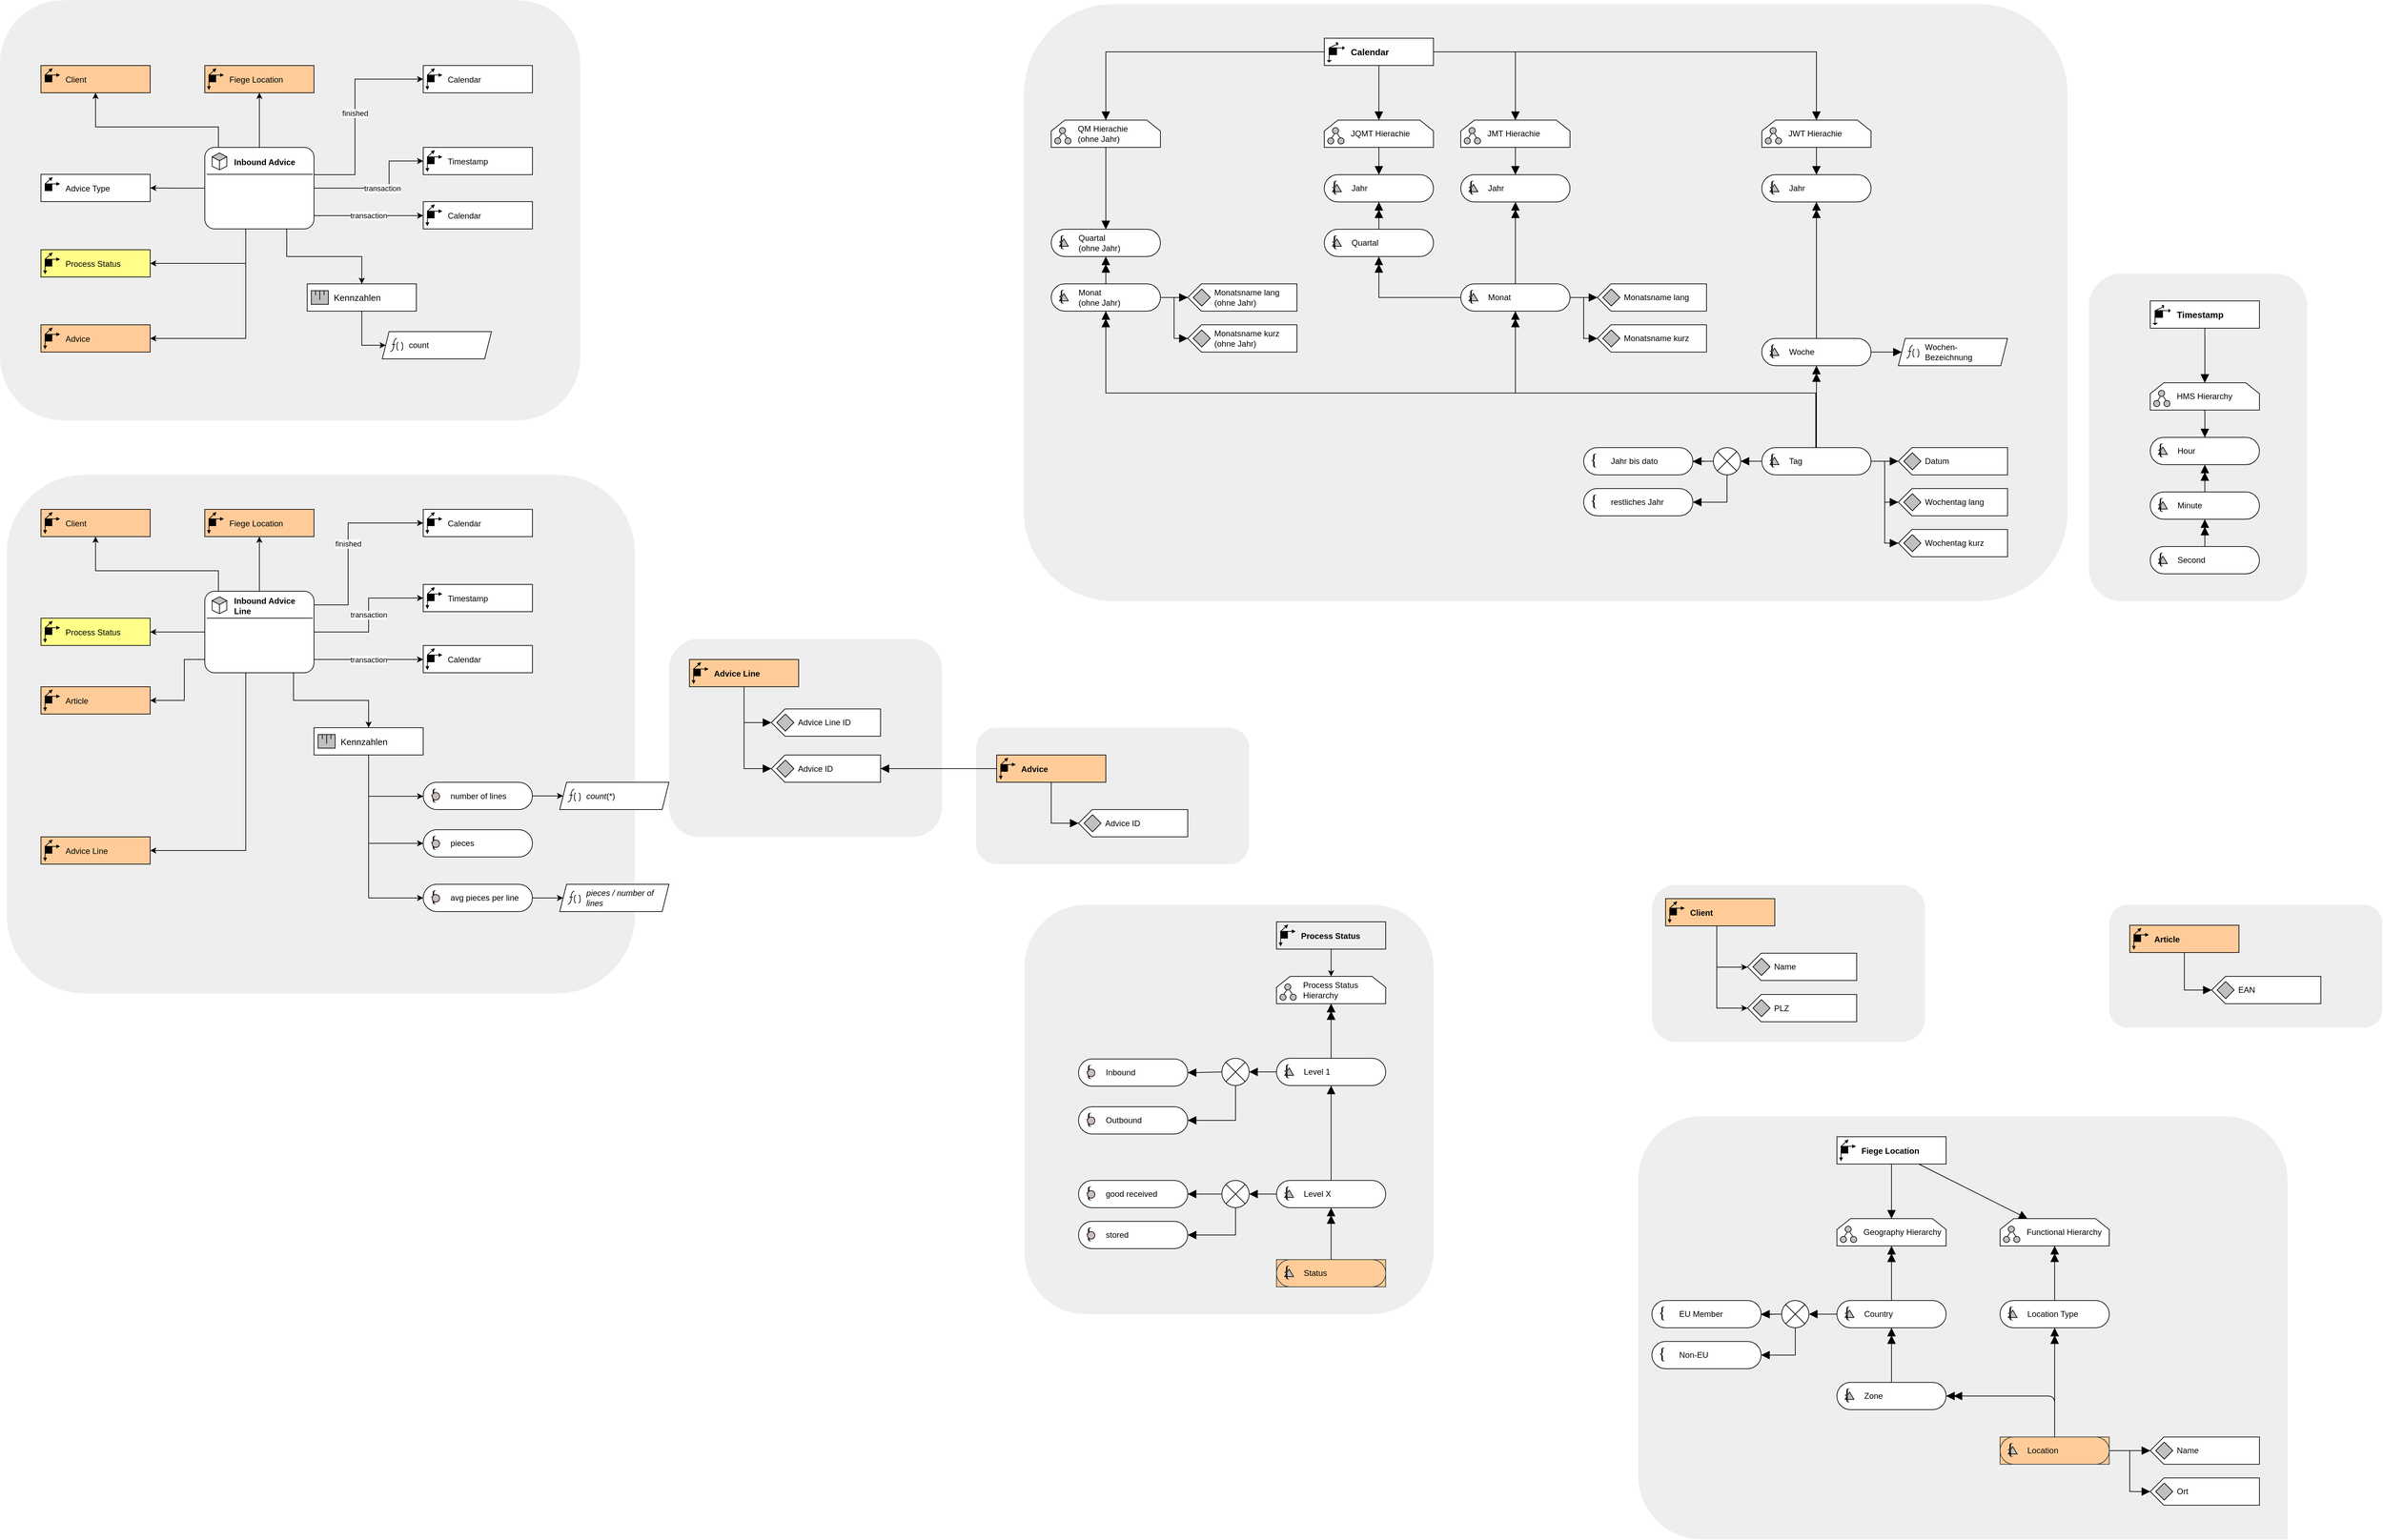 <mxfile version="25.0.3">
  <diagram name="Seite-1" id="Rsi0yFDJkqf-3uYnyL5o">
    <mxGraphModel dx="2586" dy="2563" grid="1" gridSize="10" guides="1" tooltips="1" connect="1" arrows="1" fold="1" page="1" pageScale="1" pageWidth="827" pageHeight="1169" math="0" shadow="0">
      <root>
        <mxCell id="0" />
        <mxCell id="1" parent="0" />
        <mxCell id="-21AuF_ZDs8hKpNRBCEo-686" value="" style="rounded=1;whiteSpace=wrap;html=1;strokeWidth=4;strokeColor=none;fillColor=#eeeeee;" vertex="1" parent="1">
          <mxGeometry x="20" y="-15.5" width="850" height="615.5" as="geometry" />
        </mxCell>
        <mxCell id="-21AuF_ZDs8hKpNRBCEo-685" value="" style="rounded=1;whiteSpace=wrap;html=1;strokeWidth=4;strokeColor=none;fillColor=#eeeeee;" vertex="1" parent="1">
          <mxGeometry x="30" y="680" width="920" height="760" as="geometry" />
        </mxCell>
        <UserObject label="" tooltip="ADAPT Hierarchy" id="-21AuF_ZDs8hKpNRBCEo-603">
          <mxCell style="group;fillColor=#eeeeee;strokeColor=none;" vertex="1" connectable="0" parent="1">
            <mxGeometry x="2711" y="1770" width="660" height="470" as="geometry" />
          </mxCell>
        </UserObject>
        <mxCell id="-21AuF_ZDs8hKpNRBCEo-660" value="" style="rounded=1;whiteSpace=wrap;html=1;strokeWidth=4;strokeColor=none;fillColor=#eeeeee;" vertex="1" parent="-21AuF_ZDs8hKpNRBCEo-603">
          <mxGeometry x="-291" y="-150" width="951" height="620" as="geometry" />
        </mxCell>
        <mxCell id="-21AuF_ZDs8hKpNRBCEo-604" value="Geography Hierarchy" style="shape=loopLimit;whiteSpace=wrap;html=1;size=20;verticalAlign=middle;spacingLeft=37;align=left;" vertex="1" parent="-21AuF_ZDs8hKpNRBCEo-603">
          <mxGeometry width="160" height="40" as="geometry" />
        </mxCell>
        <mxCell id="-21AuF_ZDs8hKpNRBCEo-605" value="" style="group" vertex="1" connectable="0" parent="-21AuF_ZDs8hKpNRBCEo-603">
          <mxGeometry x="5" y="11" width="24" height="24" as="geometry" />
        </mxCell>
        <mxCell id="-21AuF_ZDs8hKpNRBCEo-606" style="vsdxID=8;fillColor=#C0C0C0;gradientColor=none;shape=stencil(rVFBDsIwDHtNj5VCK14wxj8ilm0VZZ3SAuX3tAoIBhwQ4mbHjhMlyjZxxJmUgZg47OnsujQqu1HGuGkkdqkgZVtlmz4wDRyOUyd8xuqs6BBONSFLH9QOAxdha6FbcSLvisR5oQEvvfegFXyMgqwxu6g5JEwuTIupHnkgXcbo3uNwyxEpnonmt/Ivi/1nLfhirQIeZ+6d9/KlZ/31LaUkL7XtFQ==);strokeColor=#000000;spacingTop=-3;spacingBottom=-3;spacingLeft=-3;spacingRight=-3;points=[];labelBackgroundColor=none;rounded=0;html=1;whiteSpace=wrap;" vertex="1" parent="-21AuF_ZDs8hKpNRBCEo-605">
          <mxGeometry y="15" width="9" height="9" as="geometry" />
        </mxCell>
        <mxCell id="-21AuF_ZDs8hKpNRBCEo-607" style="vsdxID=9;fillColor=#C0C0C0;gradientColor=none;shape=stencil(rVFBDsIwDHtNj5VCK14wxj8ilm0VZZ3SAuX3tAoIBhwQ4mbHjhMlyjZxxJmUgZg47OnsujQqu1HGuGkkdqkgZVtlmz4wDRyOUyd8xuqs6BBONSFLH9QOAxdha6FbcSLvisR5oQEvvfegFXyMgqwxu6g5JEwuTIupHnkgXcbo3uNwyxEpnonmt/Ivi/1nLfhirQIeZ+6d9/KlZ/31LaUkL7XtFQ==);strokeColor=#000000;spacingTop=-3;spacingBottom=-3;spacingLeft=-3;spacingRight=-3;points=[];labelBackgroundColor=none;rounded=0;html=1;whiteSpace=wrap;" vertex="1" parent="-21AuF_ZDs8hKpNRBCEo-605">
          <mxGeometry x="15" y="15" width="9" height="9" as="geometry" />
        </mxCell>
        <mxCell id="-21AuF_ZDs8hKpNRBCEo-608" style="vsdxID=10;fillColor=#C0C0C0;gradientColor=none;shape=stencil(rVFBDsIwDHtNj5VCK14wxj8ilm0VZZ3SAuX3tAoIBhwQ4mbHjhMlyjZxxJmUgZg47OnsujQqu1HGuGkkdqkgZVtlmz4wDRyOUyd8xuqs6BBONSFLH9QOAxdha6FbcSLvisR5oQEvvfegFXyMgqwxu6g5JEwuTIupHnkgXcbo3uNwyxEpnonmt/Ivi/1nLfhirQIeZ+6d9/KlZ/31LaUkL7XtFQ==);strokeColor=#000000;spacingTop=-3;spacingBottom=-3;spacingLeft=-3;spacingRight=-3;points=[];labelBackgroundColor=none;rounded=0;html=1;whiteSpace=wrap;" vertex="1" parent="-21AuF_ZDs8hKpNRBCEo-605">
          <mxGeometry x="7" width="9" height="9" as="geometry" />
        </mxCell>
        <mxCell id="-21AuF_ZDs8hKpNRBCEo-609" value="" style="vsdxID=11;edgeStyle=none;startArrow=none;endArrow=none;startSize=5;endSize=5;strokeColor=#000000;spacingTop=-3;spacingBottom=-3;spacingLeft=-3;spacingRight=-3;verticalAlign=middle;html=1;labelBackgroundColor=none;rounded=0;" edge="1" parent="-21AuF_ZDs8hKpNRBCEo-605">
          <mxGeometry relative="1" as="geometry">
            <Array as="points" />
            <mxPoint x="6" y="15" as="sourcePoint" />
            <mxPoint x="10" y="9" as="targetPoint" />
          </mxGeometry>
        </mxCell>
        <mxCell id="-21AuF_ZDs8hKpNRBCEo-610" value="" style="vsdxID=12;edgeStyle=none;startArrow=none;endArrow=none;startSize=5;endSize=5;strokeColor=#000000;spacingTop=-3;spacingBottom=-3;spacingLeft=-3;spacingRight=-3;verticalAlign=middle;html=1;labelBackgroundColor=none;rounded=0;" edge="1" parent="-21AuF_ZDs8hKpNRBCEo-605" target="-21AuF_ZDs8hKpNRBCEo-608">
          <mxGeometry relative="1" as="geometry">
            <Array as="points" />
            <mxPoint x="18" y="15" as="sourcePoint" />
            <mxPoint x="15" y="9" as="targetPoint" />
          </mxGeometry>
        </mxCell>
        <mxCell id="-21AuF_ZDs8hKpNRBCEo-656" value="" style="rounded=1;whiteSpace=wrap;html=1;strokeWidth=4;strokeColor=none;fillColor=#eeeeee;" vertex="1" parent="1">
          <mxGeometry x="1450" y="1050.5" width="400" height="200" as="geometry" />
        </mxCell>
        <mxCell id="-21AuF_ZDs8hKpNRBCEo-658" value="" style="rounded=1;whiteSpace=wrap;html=1;strokeWidth=4;strokeColor=none;fillColor=#eeeeee;" vertex="1" parent="1">
          <mxGeometry x="1000" y="920.5" width="400" height="290" as="geometry" />
        </mxCell>
        <mxCell id="-21AuF_ZDs8hKpNRBCEo-665" value="" style="rounded=1;whiteSpace=wrap;html=1;strokeWidth=4;strokeColor=none;fillColor=#eeeeee;" vertex="1" parent="1">
          <mxGeometry x="1520" y="-10" width="1529" height="875" as="geometry" />
        </mxCell>
        <mxCell id="-21AuF_ZDs8hKpNRBCEo-659" value="" style="rounded=1;whiteSpace=wrap;html=1;strokeWidth=4;strokeColor=none;fillColor=#eeeeee;" vertex="1" parent="1">
          <mxGeometry x="1521" y="1310" width="599" height="600" as="geometry" />
        </mxCell>
        <mxCell id="-21AuF_ZDs8hKpNRBCEo-661" value="" style="rounded=1;whiteSpace=wrap;html=1;strokeWidth=4;strokeColor=none;fillColor=#eeeeee;" vertex="1" parent="1">
          <mxGeometry x="2440" y="1281" width="400" height="230" as="geometry" />
        </mxCell>
        <mxCell id="-21AuF_ZDs8hKpNRBCEo-662" value="" style="rounded=1;whiteSpace=wrap;html=1;strokeWidth=4;strokeColor=none;fillColor=#eeeeee;" vertex="1" parent="1">
          <mxGeometry x="3080" y="385" width="320" height="480" as="geometry" />
        </mxCell>
        <object label="Calendar" btelligentADAPTType="Dimension" id="-21AuF_ZDs8hKpNRBCEo-1">
          <mxCell style="group;fillColor=default;resizable=0;expand=0;recursiveResize=0;dropTarget=1;align=left;verticalAlign=middle;spacingLeft=34;rotatable=0;editable=1;movable=1;deletable=1;locked=0;connectable=1;metaEdit=0;backgroundOutline=0;" connectable="0" vertex="1" parent="1">
            <mxGeometry x="640" y="80" width="160" height="40" as="geometry" />
          </mxCell>
        </object>
        <mxCell id="-21AuF_ZDs8hKpNRBCEo-2" value="ADAPT Dimension" style="rounded=0;whiteSpace=wrap;html=1;align=left;spacingLeft=37;fontStyle=0;fontFamily=Helvetica;fontSize=8;container=0;fillColor=none;fontColor=none;noLabel=1;connectable=0;allowArrows=0;expand=0;movable=0;resizable=0;deletable=0;cloneable=0;rotatable=0;recursiveResize=0;editable=0;locked=0;" vertex="1" parent="-21AuF_ZDs8hKpNRBCEo-1">
          <mxGeometry width="160" height="40" as="geometry" />
        </mxCell>
        <mxCell id="-21AuF_ZDs8hKpNRBCEo-3" value="" style="group;deletable=0;cloneable=0;rotatable=0;resizable=0;movable=0;expand=0;recursiveResize=0;dropTarget=0;allowArrows=0;container=0;editable=0;" connectable="0" vertex="1" parent="-21AuF_ZDs8hKpNRBCEo-1">
          <mxGeometry x="6.08" y="4" width="22" height="32" as="geometry" />
        </mxCell>
        <mxCell id="-21AuF_ZDs8hKpNRBCEo-4" value="" style="group;cloneable=0;deletable=0;rotatable=0;resizable=0;movable=0;expand=0;recursiveResize=0;dropTarget=0;allowArrows=0;editable=0;" connectable="0" vertex="1" parent="-21AuF_ZDs8hKpNRBCEo-1">
          <mxGeometry x="6.08" y="4" width="22" height="32" as="geometry" />
        </mxCell>
        <mxCell id="-21AuF_ZDs8hKpNRBCEo-5" value="" style="rounded=0;whiteSpace=wrap;html=1;fillColor=#000000;fontColor=#ffffff;strokeColor=#000000;strokeWidth=1;deletable=1;cloneable=0;movable=0;editable=0;resizable=0;rotatable=0;locked=0;connectable=0;container=0;expand=0;recursiveResize=0;allowArrows=0;" vertex="1" parent="-21AuF_ZDs8hKpNRBCEo-4">
          <mxGeometry y="10" width="10" height="10" as="geometry" />
        </mxCell>
        <mxCell id="-21AuF_ZDs8hKpNRBCEo-6" value="" style="endArrow=block;html=1;rounded=0;endFill=1;startSize=2;endSize=3;strokeWidth=1;deletable=1;cloneable=0;movable=1;editable=0;resizable=1;rotatable=1;locked=0;connectable=1;" edge="1" parent="-21AuF_ZDs8hKpNRBCEo-4">
          <mxGeometry width="50" height="50" relative="1" as="geometry">
            <mxPoint x="9" y="10" as="sourcePoint" />
            <mxPoint x="22" y="10" as="targetPoint" />
          </mxGeometry>
        </mxCell>
        <mxCell id="-21AuF_ZDs8hKpNRBCEo-7" value="" style="endArrow=block;html=1;rounded=0;endFill=1;startSize=2;endSize=3;strokeWidth=1;deletable=1;cloneable=0;movable=1;editable=0;resizable=1;rotatable=1;locked=0;connectable=1;" edge="1" parent="-21AuF_ZDs8hKpNRBCEo-4">
          <mxGeometry width="50" height="50" relative="1" as="geometry">
            <mxPoint y="18" as="sourcePoint" />
            <mxPoint y="32" as="targetPoint" />
          </mxGeometry>
        </mxCell>
        <mxCell id="-21AuF_ZDs8hKpNRBCEo-8" value="" style="endArrow=block;html=1;rounded=0;endFill=1;startSize=2;endSize=3;strokeWidth=1;deletable=1;cloneable=0;movable=1;editable=1;resizable=1;rotatable=1;locked=0;connectable=1;" edge="1" parent="-21AuF_ZDs8hKpNRBCEo-4">
          <mxGeometry width="50" height="50" relative="1" as="geometry">
            <mxPoint y="10" as="sourcePoint" />
            <mxPoint x="11" as="targetPoint" />
          </mxGeometry>
        </mxCell>
        <object label="Advice Type" btelligentADAPTType="Dimension" id="-21AuF_ZDs8hKpNRBCEo-10">
          <mxCell style="group;fillColor=default;resizable=0;expand=0;recursiveResize=0;dropTarget=1;align=left;verticalAlign=middle;spacingLeft=34;rotatable=0;editable=1;movable=1;deletable=1;locked=0;connectable=1;metaEdit=0;backgroundOutline=0;" connectable="0" vertex="1" parent="1">
            <mxGeometry x="80" y="239.5" width="160" height="40" as="geometry" />
          </mxCell>
        </object>
        <mxCell id="-21AuF_ZDs8hKpNRBCEo-11" value="ADAPT Dimension" style="rounded=0;whiteSpace=wrap;html=1;align=left;spacingLeft=37;fontStyle=0;fontFamily=Helvetica;fontSize=8;container=0;fillColor=none;fontColor=none;noLabel=1;connectable=0;allowArrows=0;expand=0;movable=0;resizable=0;deletable=0;cloneable=0;rotatable=0;recursiveResize=0;editable=0;locked=0;" vertex="1" parent="-21AuF_ZDs8hKpNRBCEo-10">
          <mxGeometry width="160" height="40" as="geometry" />
        </mxCell>
        <mxCell id="-21AuF_ZDs8hKpNRBCEo-12" value="" style="group;deletable=0;cloneable=0;rotatable=0;resizable=0;movable=0;expand=0;recursiveResize=0;dropTarget=0;allowArrows=0;container=0;editable=0;" connectable="0" vertex="1" parent="-21AuF_ZDs8hKpNRBCEo-10">
          <mxGeometry x="6.08" y="4" width="22" height="32" as="geometry" />
        </mxCell>
        <mxCell id="-21AuF_ZDs8hKpNRBCEo-13" value="" style="group;cloneable=0;deletable=0;rotatable=0;resizable=0;movable=0;expand=0;recursiveResize=0;dropTarget=0;allowArrows=0;editable=0;" connectable="0" vertex="1" parent="-21AuF_ZDs8hKpNRBCEo-10">
          <mxGeometry x="6.08" y="4" width="22" height="32" as="geometry" />
        </mxCell>
        <mxCell id="-21AuF_ZDs8hKpNRBCEo-14" value="" style="rounded=0;whiteSpace=wrap;html=1;fillColor=#000000;fontColor=#ffffff;strokeColor=#000000;strokeWidth=1;deletable=1;cloneable=0;movable=0;editable=0;resizable=0;rotatable=0;locked=0;connectable=0;container=0;expand=0;recursiveResize=0;allowArrows=0;" vertex="1" parent="-21AuF_ZDs8hKpNRBCEo-13">
          <mxGeometry y="10" width="10" height="10" as="geometry" />
        </mxCell>
        <mxCell id="-21AuF_ZDs8hKpNRBCEo-15" value="" style="endArrow=block;html=1;rounded=0;endFill=1;startSize=2;endSize=3;strokeWidth=1;deletable=1;cloneable=0;movable=1;editable=0;resizable=1;rotatable=1;locked=0;connectable=1;" edge="1" parent="-21AuF_ZDs8hKpNRBCEo-13">
          <mxGeometry width="50" height="50" relative="1" as="geometry">
            <mxPoint x="9" y="10" as="sourcePoint" />
            <mxPoint x="22" y="10" as="targetPoint" />
          </mxGeometry>
        </mxCell>
        <mxCell id="-21AuF_ZDs8hKpNRBCEo-17" value="" style="endArrow=block;html=1;rounded=0;endFill=1;startSize=2;endSize=3;strokeWidth=1;deletable=1;cloneable=0;movable=1;editable=1;resizable=1;rotatable=1;locked=0;connectable=1;" edge="1" parent="-21AuF_ZDs8hKpNRBCEo-13">
          <mxGeometry width="50" height="50" relative="1" as="geometry">
            <mxPoint y="10" as="sourcePoint" />
            <mxPoint x="11" as="targetPoint" />
          </mxGeometry>
        </mxCell>
        <object label="Client" btelligentADAPTType="Dimension" id="-21AuF_ZDs8hKpNRBCEo-20">
          <mxCell style="group;fillColor=#ffcc99;resizable=0;expand=0;recursiveResize=0;dropTarget=1;align=left;verticalAlign=middle;spacingLeft=34;rotatable=0;editable=1;movable=1;deletable=1;locked=0;connectable=1;metaEdit=0;backgroundOutline=0;strokeColor=#36393d;" connectable="0" vertex="1" parent="1">
            <mxGeometry x="80" y="80" width="160" height="40" as="geometry" />
          </mxCell>
        </object>
        <mxCell id="-21AuF_ZDs8hKpNRBCEo-21" value="ADAPT Dimension" style="rounded=0;whiteSpace=wrap;html=1;align=left;spacingLeft=37;fontStyle=0;fontFamily=Helvetica;fontSize=8;container=0;fillColor=none;fontColor=none;noLabel=1;connectable=0;allowArrows=0;expand=0;movable=0;resizable=0;deletable=0;cloneable=0;rotatable=0;recursiveResize=0;editable=0;locked=0;" vertex="1" parent="-21AuF_ZDs8hKpNRBCEo-20">
          <mxGeometry width="160" height="40" as="geometry" />
        </mxCell>
        <mxCell id="-21AuF_ZDs8hKpNRBCEo-22" value="" style="group;deletable=0;cloneable=0;rotatable=0;resizable=0;movable=0;expand=0;recursiveResize=0;dropTarget=0;allowArrows=0;container=0;editable=0;" connectable="0" vertex="1" parent="-21AuF_ZDs8hKpNRBCEo-20">
          <mxGeometry x="6.08" y="4" width="22" height="32" as="geometry" />
        </mxCell>
        <mxCell id="-21AuF_ZDs8hKpNRBCEo-23" value="" style="group;cloneable=0;deletable=0;rotatable=0;resizable=0;movable=0;expand=0;recursiveResize=0;dropTarget=0;allowArrows=0;editable=0;" connectable="0" vertex="1" parent="-21AuF_ZDs8hKpNRBCEo-20">
          <mxGeometry x="6.08" y="4" width="22" height="32" as="geometry" />
        </mxCell>
        <mxCell id="-21AuF_ZDs8hKpNRBCEo-24" value="" style="rounded=0;whiteSpace=wrap;html=1;fillColor=#000000;fontColor=#ffffff;strokeColor=#000000;strokeWidth=1;deletable=1;cloneable=0;movable=0;editable=0;resizable=0;rotatable=0;locked=0;connectable=0;container=0;expand=0;recursiveResize=0;allowArrows=0;" vertex="1" parent="-21AuF_ZDs8hKpNRBCEo-23">
          <mxGeometry y="10" width="10" height="10" as="geometry" />
        </mxCell>
        <mxCell id="-21AuF_ZDs8hKpNRBCEo-25" value="" style="endArrow=block;html=1;rounded=0;endFill=1;startSize=2;endSize=3;strokeWidth=1;deletable=1;cloneable=0;movable=1;editable=0;resizable=1;rotatable=1;locked=0;connectable=1;" edge="1" parent="-21AuF_ZDs8hKpNRBCEo-23">
          <mxGeometry width="50" height="50" relative="1" as="geometry">
            <mxPoint x="9" y="10" as="sourcePoint" />
            <mxPoint x="22" y="10" as="targetPoint" />
          </mxGeometry>
        </mxCell>
        <mxCell id="-21AuF_ZDs8hKpNRBCEo-27" value="" style="endArrow=block;html=1;rounded=0;endFill=1;startSize=2;endSize=3;strokeWidth=1;deletable=1;cloneable=0;movable=1;editable=1;resizable=1;rotatable=1;locked=0;connectable=1;" edge="1" parent="-21AuF_ZDs8hKpNRBCEo-23">
          <mxGeometry width="50" height="50" relative="1" as="geometry">
            <mxPoint y="10" as="sourcePoint" />
            <mxPoint x="11" as="targetPoint" />
          </mxGeometry>
        </mxCell>
        <object label="Fiege Location" btelligentADAPTType="Dimension" id="-21AuF_ZDs8hKpNRBCEo-29">
          <mxCell style="group;fillColor=#ffcc99;resizable=0;expand=0;recursiveResize=0;dropTarget=1;align=left;verticalAlign=middle;spacingLeft=34;rotatable=0;editable=1;movable=1;deletable=1;locked=0;connectable=1;metaEdit=0;backgroundOutline=0;strokeColor=#36393d;" connectable="0" vertex="1" parent="1">
            <mxGeometry x="320" y="80" width="160" height="40" as="geometry" />
          </mxCell>
        </object>
        <mxCell id="-21AuF_ZDs8hKpNRBCEo-30" value="ADAPT Dimension" style="rounded=0;whiteSpace=wrap;html=1;align=left;spacingLeft=37;fontStyle=0;fontFamily=Helvetica;fontSize=8;container=0;fillColor=none;fontColor=none;noLabel=1;connectable=0;allowArrows=0;expand=0;movable=0;resizable=0;deletable=0;cloneable=0;rotatable=0;recursiveResize=0;editable=0;locked=0;" vertex="1" parent="-21AuF_ZDs8hKpNRBCEo-29">
          <mxGeometry width="160" height="40" as="geometry" />
        </mxCell>
        <mxCell id="-21AuF_ZDs8hKpNRBCEo-31" value="" style="group;deletable=0;cloneable=0;rotatable=0;resizable=0;movable=0;expand=0;recursiveResize=0;dropTarget=0;allowArrows=0;container=0;editable=0;" connectable="0" vertex="1" parent="-21AuF_ZDs8hKpNRBCEo-29">
          <mxGeometry x="6.08" y="4" width="22" height="32" as="geometry" />
        </mxCell>
        <mxCell id="-21AuF_ZDs8hKpNRBCEo-32" value="" style="group;cloneable=0;deletable=0;rotatable=0;resizable=0;movable=0;expand=0;recursiveResize=0;dropTarget=0;allowArrows=0;editable=0;" connectable="0" vertex="1" parent="-21AuF_ZDs8hKpNRBCEo-29">
          <mxGeometry x="6.08" y="4" width="22" height="32" as="geometry" />
        </mxCell>
        <mxCell id="-21AuF_ZDs8hKpNRBCEo-33" value="" style="rounded=0;whiteSpace=wrap;html=1;fillColor=#000000;fontColor=#ffffff;strokeColor=#000000;strokeWidth=1;deletable=1;cloneable=0;movable=0;editable=0;resizable=0;rotatable=0;locked=0;connectable=0;container=0;expand=0;recursiveResize=0;allowArrows=0;" vertex="1" parent="-21AuF_ZDs8hKpNRBCEo-32">
          <mxGeometry y="10" width="10" height="10" as="geometry" />
        </mxCell>
        <mxCell id="-21AuF_ZDs8hKpNRBCEo-34" value="" style="endArrow=block;html=1;rounded=0;endFill=1;startSize=2;endSize=3;strokeWidth=1;deletable=1;cloneable=0;movable=1;editable=0;resizable=1;rotatable=1;locked=0;connectable=1;" edge="1" parent="-21AuF_ZDs8hKpNRBCEo-32">
          <mxGeometry width="50" height="50" relative="1" as="geometry">
            <mxPoint x="9" y="10" as="sourcePoint" />
            <mxPoint x="22" y="10" as="targetPoint" />
          </mxGeometry>
        </mxCell>
        <mxCell id="-21AuF_ZDs8hKpNRBCEo-35" value="" style="endArrow=block;html=1;rounded=0;endFill=1;startSize=2;endSize=3;strokeWidth=1;deletable=1;cloneable=0;movable=1;editable=0;resizable=1;rotatable=1;locked=0;connectable=1;" edge="1" parent="-21AuF_ZDs8hKpNRBCEo-32">
          <mxGeometry width="50" height="50" relative="1" as="geometry">
            <mxPoint y="18" as="sourcePoint" />
            <mxPoint y="32" as="targetPoint" />
          </mxGeometry>
        </mxCell>
        <mxCell id="-21AuF_ZDs8hKpNRBCEo-36" value="" style="endArrow=block;html=1;rounded=0;endFill=1;startSize=2;endSize=3;strokeWidth=1;deletable=1;cloneable=0;movable=1;editable=1;resizable=1;rotatable=1;locked=0;connectable=1;" edge="1" parent="-21AuF_ZDs8hKpNRBCEo-32">
          <mxGeometry width="50" height="50" relative="1" as="geometry">
            <mxPoint y="10" as="sourcePoint" />
            <mxPoint x="11" as="targetPoint" />
          </mxGeometry>
        </mxCell>
        <UserObject label="2" tooltip="ADAPT MeasureGroup" id="-21AuF_ZDs8hKpNRBCEo-37">
          <mxCell style="group;fontStyle=0" vertex="1" connectable="0" parent="1">
            <mxGeometry x="320" y="200" width="160" height="119.5" as="geometry" />
          </mxCell>
        </UserObject>
        <mxCell id="-21AuF_ZDs8hKpNRBCEo-38" value="" style="rounded=1;whiteSpace=wrap;html=1;arcSize=12;align=left;spacingLeft=-16;verticalAlign=top;spacingTop=30;fontSize=12;" vertex="1" parent="-21AuF_ZDs8hKpNRBCEo-37">
          <mxGeometry width="160" height="119.5" as="geometry" />
        </mxCell>
        <mxCell id="-21AuF_ZDs8hKpNRBCEo-39" value="Inbound Advice" style="rounded=1;whiteSpace=wrap;html=1;arcSize=50;align=left;spacingLeft=38;strokeColor=#FFFFFF;fontStyle=1" vertex="1" parent="-21AuF_ZDs8hKpNRBCEo-37">
          <mxGeometry x="3" y="3.5" width="153" height="36" as="geometry" />
        </mxCell>
        <mxCell id="-21AuF_ZDs8hKpNRBCEo-40" value="" style="group" vertex="1" connectable="0" parent="-21AuF_ZDs8hKpNRBCEo-37">
          <mxGeometry x="10.775" y="8.15" width="21.45" height="24.7" as="geometry" />
        </mxCell>
        <mxCell id="-21AuF_ZDs8hKpNRBCEo-41" style="vsdxID=9;fillColor=#FFFFFF;gradientColor=none;shape=stencil(jZBNDoQgDIVP063BdsEBHOceJqI0w4BB5u/2A+lCZWHcvbZfm9cH1K12WAygWlMMD/PhMVmgGyCytyZyygqoB+qmEM0cw8uPUi9DIYt6hne58JW9Vqmyg+p3rO8CO/Y7+IhqbDRdhU+u1hZQN6iv45XjLLZfJ3ZOotrP62xyS3Kl/g8=);strokeColor=#000000;spacingTop=-3;spacingBottom=-3;spacingLeft=-3;spacingRight=-3;points=[];labelBackgroundColor=none;rounded=0;html=1;whiteSpace=wrap;" vertex="1" parent="-21AuF_ZDs8hKpNRBCEo-40">
          <mxGeometry y="5.7" width="10.725" height="19.0" as="geometry" />
        </mxCell>
        <mxCell id="-21AuF_ZDs8hKpNRBCEo-42" style="vsdxID=10;fillColor=#FFFFFF;gradientColor=none;shape=stencil(jZBNDoQgDIVP063BdsEBHOceJqI0w4BB5u/2A+lCZWHcvbZfm9cH1K12WAygWlMMD/PhMVmgGyCytyZyygqoB+qmEM0cw8uPUi9DIYt6hne58JW9Vqmyg+p3rO8CO/Y7+IhqbDRdhU+u1hZQN6iv45XjLLZfJ3ZOotrP62xyS3Kl/g8=);strokeColor=#000000;spacingTop=-3;spacingBottom=-3;spacingLeft=-3;spacingRight=-3;flipH=1;points=[];labelBackgroundColor=none;rounded=0;html=1;whiteSpace=wrap;" vertex="1" parent="-21AuF_ZDs8hKpNRBCEo-40">
          <mxGeometry x="10.725" y="5.7" width="10.725" height="19.0" as="geometry" />
        </mxCell>
        <mxCell id="-21AuF_ZDs8hKpNRBCEo-43" value="&lt;div style=&quot;font-size: 1px&quot;&gt;&lt;/div&gt;" style="verticalAlign=middle;align=center;overflow=width;vsdxID=11;fillColor=#C0C0C0;gradientColor=none;shape=stencil(nZBNCoQwDIVPk31t8ASO3kOw2mBtpVaduf20BPEHceHuveRLSB5gMel6VCDFFLzr1UpN0IAfkJKsVp5CVIAlYNE6rzrvZtuwH+tEJjW4JW348lwmRJqR4sc+Z1sxa8ge2PyMPpCvd27n3LLPt0axP9mSMZzRsX8NJZY4UCz/);strokeColor=#000000;spacingTop=-3;spacingBottom=-3;spacingLeft=-3;spacingRight=-3;points=[];labelBackgroundColor=none;rounded=0;html=1;whiteSpace=wrap;" vertex="1" parent="-21AuF_ZDs8hKpNRBCEo-40">
          <mxGeometry width="21.45" height="11.4" as="geometry" />
        </mxCell>
        <mxCell id="-21AuF_ZDs8hKpNRBCEo-44" value="" style="endArrow=none;html=1;rounded=0;" edge="1" parent="-21AuF_ZDs8hKpNRBCEo-37">
          <mxGeometry width="50" height="50" relative="1" as="geometry">
            <mxPoint x="3" y="39.5" as="sourcePoint" />
            <mxPoint x="158" y="39.5" as="targetPoint" />
            <Array as="points">
              <mxPoint x="73" y="39.5" />
            </Array>
          </mxGeometry>
        </mxCell>
        <mxCell id="-21AuF_ZDs8hKpNRBCEo-45" value="finished" style="edgeStyle=orthogonalEdgeStyle;rounded=0;orthogonalLoop=1;jettySize=auto;html=1;" edge="1" parent="1" source="-21AuF_ZDs8hKpNRBCEo-38" target="-21AuF_ZDs8hKpNRBCEo-1">
          <mxGeometry relative="1" as="geometry">
            <Array as="points">
              <mxPoint x="540" y="240" />
              <mxPoint x="540" y="100" />
            </Array>
          </mxGeometry>
        </mxCell>
        <object label="Calendar" btelligentADAPTType="Dimension" id="-21AuF_ZDs8hKpNRBCEo-46">
          <mxCell style="group;fillColor=default;resizable=0;expand=0;recursiveResize=0;dropTarget=1;align=left;verticalAlign=middle;spacingLeft=34;rotatable=0;editable=1;movable=1;deletable=1;locked=0;connectable=1;metaEdit=0;backgroundOutline=0;" connectable="0" vertex="1" parent="1">
            <mxGeometry x="640" y="279.5" width="160" height="40" as="geometry" />
          </mxCell>
        </object>
        <mxCell id="-21AuF_ZDs8hKpNRBCEo-47" value="ADAPT Dimension" style="rounded=0;whiteSpace=wrap;html=1;align=left;spacingLeft=37;fontStyle=0;fontFamily=Helvetica;fontSize=8;container=0;fillColor=none;fontColor=none;noLabel=1;connectable=0;allowArrows=0;expand=0;movable=0;resizable=0;deletable=0;cloneable=0;rotatable=0;recursiveResize=0;editable=0;locked=0;" vertex="1" parent="-21AuF_ZDs8hKpNRBCEo-46">
          <mxGeometry width="160" height="40" as="geometry" />
        </mxCell>
        <mxCell id="-21AuF_ZDs8hKpNRBCEo-48" value="" style="group;deletable=0;cloneable=0;rotatable=0;resizable=0;movable=0;expand=0;recursiveResize=0;dropTarget=0;allowArrows=0;container=0;editable=0;" connectable="0" vertex="1" parent="-21AuF_ZDs8hKpNRBCEo-46">
          <mxGeometry x="6.08" y="4" width="22" height="32" as="geometry" />
        </mxCell>
        <mxCell id="-21AuF_ZDs8hKpNRBCEo-49" value="" style="group;cloneable=0;deletable=0;rotatable=0;resizable=0;movable=0;expand=0;recursiveResize=0;dropTarget=0;allowArrows=0;editable=0;" connectable="0" vertex="1" parent="-21AuF_ZDs8hKpNRBCEo-46">
          <mxGeometry x="6.08" y="4" width="22" height="32" as="geometry" />
        </mxCell>
        <mxCell id="-21AuF_ZDs8hKpNRBCEo-50" value="" style="rounded=0;whiteSpace=wrap;html=1;fillColor=#000000;fontColor=#ffffff;strokeColor=#000000;strokeWidth=1;deletable=1;cloneable=0;movable=0;editable=0;resizable=0;rotatable=0;locked=0;connectable=0;container=0;expand=0;recursiveResize=0;allowArrows=0;" vertex="1" parent="-21AuF_ZDs8hKpNRBCEo-49">
          <mxGeometry y="10" width="10" height="10" as="geometry" />
        </mxCell>
        <mxCell id="-21AuF_ZDs8hKpNRBCEo-51" value="" style="endArrow=block;html=1;rounded=0;endFill=1;startSize=2;endSize=3;strokeWidth=1;deletable=1;cloneable=0;movable=1;editable=0;resizable=1;rotatable=1;locked=0;connectable=1;" edge="1" parent="-21AuF_ZDs8hKpNRBCEo-49">
          <mxGeometry width="50" height="50" relative="1" as="geometry">
            <mxPoint x="9" y="10" as="sourcePoint" />
            <mxPoint x="22" y="10" as="targetPoint" />
          </mxGeometry>
        </mxCell>
        <mxCell id="-21AuF_ZDs8hKpNRBCEo-52" value="" style="endArrow=block;html=1;rounded=0;endFill=1;startSize=2;endSize=3;strokeWidth=1;deletable=1;cloneable=0;movable=1;editable=0;resizable=1;rotatable=1;locked=0;connectable=1;" edge="1" parent="-21AuF_ZDs8hKpNRBCEo-49">
          <mxGeometry width="50" height="50" relative="1" as="geometry">
            <mxPoint y="18" as="sourcePoint" />
            <mxPoint y="32" as="targetPoint" />
          </mxGeometry>
        </mxCell>
        <mxCell id="-21AuF_ZDs8hKpNRBCEo-53" value="" style="endArrow=block;html=1;rounded=0;endFill=1;startSize=2;endSize=3;strokeWidth=1;deletable=1;cloneable=0;movable=1;editable=1;resizable=1;rotatable=1;locked=0;connectable=1;" edge="1" parent="-21AuF_ZDs8hKpNRBCEo-49">
          <mxGeometry width="50" height="50" relative="1" as="geometry">
            <mxPoint y="10" as="sourcePoint" />
            <mxPoint x="11" as="targetPoint" />
          </mxGeometry>
        </mxCell>
        <mxCell id="-21AuF_ZDs8hKpNRBCEo-54" value="transaction" style="edgeStyle=orthogonalEdgeStyle;rounded=0;orthogonalLoop=1;jettySize=auto;html=1;" edge="1" parent="1" source="-21AuF_ZDs8hKpNRBCEo-38" target="-21AuF_ZDs8hKpNRBCEo-46">
          <mxGeometry relative="1" as="geometry">
            <Array as="points">
              <mxPoint x="520" y="300" />
              <mxPoint x="520" y="300" />
            </Array>
          </mxGeometry>
        </mxCell>
        <mxCell id="-21AuF_ZDs8hKpNRBCEo-55" style="edgeStyle=orthogonalEdgeStyle;rounded=0;orthogonalLoop=1;jettySize=auto;html=1;" edge="1" parent="1" source="-21AuF_ZDs8hKpNRBCEo-38" target="-21AuF_ZDs8hKpNRBCEo-20">
          <mxGeometry relative="1" as="geometry">
            <Array as="points">
              <mxPoint x="340" y="170" />
              <mxPoint x="160" y="170" />
            </Array>
          </mxGeometry>
        </mxCell>
        <mxCell id="-21AuF_ZDs8hKpNRBCEo-56" style="edgeStyle=orthogonalEdgeStyle;rounded=0;orthogonalLoop=1;jettySize=auto;html=1;" edge="1" parent="1" source="-21AuF_ZDs8hKpNRBCEo-38" target="-21AuF_ZDs8hKpNRBCEo-10">
          <mxGeometry relative="1" as="geometry" />
        </mxCell>
        <mxCell id="-21AuF_ZDs8hKpNRBCEo-57" style="edgeStyle=orthogonalEdgeStyle;rounded=0;orthogonalLoop=1;jettySize=auto;html=1;" edge="1" parent="1" source="-21AuF_ZDs8hKpNRBCEo-38" target="-21AuF_ZDs8hKpNRBCEo-29">
          <mxGeometry relative="1" as="geometry" />
        </mxCell>
        <UserObject label="" tooltip="ADAPT MeasureDimension" id="-21AuF_ZDs8hKpNRBCEo-58">
          <mxCell style="group" vertex="1" connectable="0" parent="1">
            <mxGeometry x="470" y="400" width="160" height="40" as="geometry" />
          </mxCell>
        </UserObject>
        <mxCell id="-21AuF_ZDs8hKpNRBCEo-59" value="Kennzahlen" style="rounded=0;whiteSpace=wrap;html=1;align=left;spacingLeft=37;fontStyle=0;fontFamily=Helvetica;fontSize=13;" vertex="1" parent="-21AuF_ZDs8hKpNRBCEo-58">
          <mxGeometry width="160" height="40" as="geometry" />
        </mxCell>
        <mxCell id="-21AuF_ZDs8hKpNRBCEo-60" value="" style="group" vertex="1" connectable="0" parent="-21AuF_ZDs8hKpNRBCEo-58">
          <mxGeometry x="6" y="10" width="25" height="20" as="geometry" />
        </mxCell>
        <mxCell id="-21AuF_ZDs8hKpNRBCEo-61" value="" style="rounded=0;whiteSpace=wrap;html=1;fillColor=#C0C0C0;fontColor=#333333;strokeColor=#000000;" vertex="1" parent="-21AuF_ZDs8hKpNRBCEo-60">
          <mxGeometry width="25" height="20" as="geometry" />
        </mxCell>
        <mxCell id="-21AuF_ZDs8hKpNRBCEo-62" value="" style="endArrow=none;html=1;rounded=0;entryX=0.25;entryY=0;entryDx=0;entryDy=0;" edge="1" parent="-21AuF_ZDs8hKpNRBCEo-60" target="-21AuF_ZDs8hKpNRBCEo-61">
          <mxGeometry width="50" height="50" relative="1" as="geometry">
            <mxPoint x="6.25" y="6.667" as="sourcePoint" />
            <mxPoint x="8.333" y="25" as="targetPoint" />
          </mxGeometry>
        </mxCell>
        <mxCell id="-21AuF_ZDs8hKpNRBCEo-63" value="" style="endArrow=none;html=1;rounded=0;entryX=0.5;entryY=0;entryDx=0;entryDy=0;" edge="1" parent="-21AuF_ZDs8hKpNRBCEo-60" target="-21AuF_ZDs8hKpNRBCEo-61">
          <mxGeometry width="50" height="50" relative="1" as="geometry">
            <mxPoint x="12.5" y="13.333" as="sourcePoint" />
            <mxPoint x="12.465" y="3.333" as="targetPoint" />
          </mxGeometry>
        </mxCell>
        <mxCell id="-21AuF_ZDs8hKpNRBCEo-64" value="" style="endArrow=none;html=1;rounded=0;entryX=0.75;entryY=0;entryDx=0;entryDy=0;" edge="1" parent="-21AuF_ZDs8hKpNRBCEo-60" target="-21AuF_ZDs8hKpNRBCEo-61">
          <mxGeometry width="50" height="50" relative="1" as="geometry">
            <mxPoint x="18.75" y="6.667" as="sourcePoint" />
            <mxPoint x="10.417" y="6.667" as="targetPoint" />
          </mxGeometry>
        </mxCell>
        <mxCell id="-21AuF_ZDs8hKpNRBCEo-65" style="edgeStyle=orthogonalEdgeStyle;rounded=0;orthogonalLoop=1;jettySize=auto;html=1;" edge="1" parent="1" source="-21AuF_ZDs8hKpNRBCEo-38" target="-21AuF_ZDs8hKpNRBCEo-59">
          <mxGeometry relative="1" as="geometry">
            <Array as="points">
              <mxPoint x="440" y="360" />
              <mxPoint x="550" y="360" />
            </Array>
          </mxGeometry>
        </mxCell>
        <mxCell id="-21AuF_ZDs8hKpNRBCEo-66" style="rounded=0;orthogonalLoop=1;jettySize=auto;html=1;edgeStyle=orthogonalEdgeStyle;" edge="1" parent="1" source="-21AuF_ZDs8hKpNRBCEo-59" target="-21AuF_ZDs8hKpNRBCEo-203">
          <mxGeometry relative="1" as="geometry">
            <mxPoint x="440" y="500" as="targetPoint" />
            <Array as="points">
              <mxPoint x="550" y="490" />
            </Array>
          </mxGeometry>
        </mxCell>
        <object label="Calendar" btelligentADAPTType="Dimension" id="-21AuF_ZDs8hKpNRBCEo-67">
          <mxCell style="group;fillColor=default;resizable=0;expand=0;recursiveResize=0;dropTarget=1;align=left;verticalAlign=middle;spacingLeft=34;rotatable=0;editable=1;movable=1;deletable=1;locked=0;connectable=1;metaEdit=0;backgroundOutline=0;" connectable="0" vertex="1" parent="1">
            <mxGeometry x="640" y="730.5" width="160" height="40" as="geometry" />
          </mxCell>
        </object>
        <mxCell id="-21AuF_ZDs8hKpNRBCEo-68" value="ADAPT Dimension" style="rounded=0;whiteSpace=wrap;html=1;align=left;spacingLeft=37;fontStyle=0;fontFamily=Helvetica;fontSize=8;container=0;fillColor=none;fontColor=none;noLabel=1;connectable=0;allowArrows=0;expand=0;movable=0;resizable=0;deletable=0;cloneable=0;rotatable=0;recursiveResize=0;editable=0;locked=0;" vertex="1" parent="-21AuF_ZDs8hKpNRBCEo-67">
          <mxGeometry width="160" height="40" as="geometry" />
        </mxCell>
        <mxCell id="-21AuF_ZDs8hKpNRBCEo-69" value="" style="group;deletable=0;cloneable=0;rotatable=0;resizable=0;movable=0;expand=0;recursiveResize=0;dropTarget=0;allowArrows=0;container=0;editable=0;" connectable="0" vertex="1" parent="-21AuF_ZDs8hKpNRBCEo-67">
          <mxGeometry x="6.08" y="4" width="22" height="32" as="geometry" />
        </mxCell>
        <mxCell id="-21AuF_ZDs8hKpNRBCEo-70" value="" style="group;cloneable=0;deletable=0;rotatable=0;resizable=0;movable=0;expand=0;recursiveResize=0;dropTarget=0;allowArrows=0;editable=0;" connectable="0" vertex="1" parent="-21AuF_ZDs8hKpNRBCEo-67">
          <mxGeometry x="6.08" y="4" width="22" height="32" as="geometry" />
        </mxCell>
        <mxCell id="-21AuF_ZDs8hKpNRBCEo-71" value="" style="rounded=0;whiteSpace=wrap;html=1;fillColor=#000000;fontColor=#ffffff;strokeColor=#000000;strokeWidth=1;deletable=1;cloneable=0;movable=0;editable=0;resizable=0;rotatable=0;locked=0;connectable=0;container=0;expand=0;recursiveResize=0;allowArrows=0;" vertex="1" parent="-21AuF_ZDs8hKpNRBCEo-70">
          <mxGeometry y="10" width="10" height="10" as="geometry" />
        </mxCell>
        <mxCell id="-21AuF_ZDs8hKpNRBCEo-72" value="" style="endArrow=block;html=1;rounded=0;endFill=1;startSize=2;endSize=3;strokeWidth=1;deletable=1;cloneable=0;movable=1;editable=0;resizable=1;rotatable=1;locked=0;connectable=1;" edge="1" parent="-21AuF_ZDs8hKpNRBCEo-70">
          <mxGeometry width="50" height="50" relative="1" as="geometry">
            <mxPoint x="9" y="10" as="sourcePoint" />
            <mxPoint x="22" y="10" as="targetPoint" />
          </mxGeometry>
        </mxCell>
        <mxCell id="-21AuF_ZDs8hKpNRBCEo-73" value="" style="endArrow=block;html=1;rounded=0;endFill=1;startSize=2;endSize=3;strokeWidth=1;deletable=1;cloneable=0;movable=1;editable=0;resizable=1;rotatable=1;locked=0;connectable=1;" edge="1" parent="-21AuF_ZDs8hKpNRBCEo-70">
          <mxGeometry width="50" height="50" relative="1" as="geometry">
            <mxPoint y="18" as="sourcePoint" />
            <mxPoint y="32" as="targetPoint" />
          </mxGeometry>
        </mxCell>
        <mxCell id="-21AuF_ZDs8hKpNRBCEo-74" value="" style="endArrow=block;html=1;rounded=0;endFill=1;startSize=2;endSize=3;strokeWidth=1;deletable=1;cloneable=0;movable=1;editable=1;resizable=1;rotatable=1;locked=0;connectable=1;" edge="1" parent="-21AuF_ZDs8hKpNRBCEo-70">
          <mxGeometry width="50" height="50" relative="1" as="geometry">
            <mxPoint y="10" as="sourcePoint" />
            <mxPoint x="11" as="targetPoint" />
          </mxGeometry>
        </mxCell>
        <object label="Client" btelligentADAPTType="Dimension" id="-21AuF_ZDs8hKpNRBCEo-83">
          <mxCell style="group;fillColor=#ffcc99;resizable=0;expand=0;recursiveResize=0;dropTarget=1;align=left;verticalAlign=middle;spacingLeft=34;rotatable=0;editable=1;movable=1;deletable=1;locked=0;connectable=1;metaEdit=0;backgroundOutline=0;strokeColor=#36393d;" connectable="0" vertex="1" parent="1">
            <mxGeometry x="80" y="730.5" width="160" height="40" as="geometry" />
          </mxCell>
        </object>
        <mxCell id="-21AuF_ZDs8hKpNRBCEo-84" value="ADAPT Dimension" style="rounded=0;whiteSpace=wrap;html=1;align=left;spacingLeft=37;fontStyle=0;fontFamily=Helvetica;fontSize=8;container=0;fillColor=none;fontColor=none;noLabel=1;connectable=0;allowArrows=0;expand=0;movable=0;resizable=0;deletable=0;cloneable=0;rotatable=0;recursiveResize=0;editable=0;locked=0;" vertex="1" parent="-21AuF_ZDs8hKpNRBCEo-83">
          <mxGeometry width="160" height="40" as="geometry" />
        </mxCell>
        <mxCell id="-21AuF_ZDs8hKpNRBCEo-85" value="" style="group;deletable=0;cloneable=0;rotatable=0;resizable=0;movable=0;expand=0;recursiveResize=0;dropTarget=0;allowArrows=0;container=0;editable=0;" connectable="0" vertex="1" parent="-21AuF_ZDs8hKpNRBCEo-83">
          <mxGeometry x="6.08" y="4" width="22" height="32" as="geometry" />
        </mxCell>
        <mxCell id="-21AuF_ZDs8hKpNRBCEo-86" value="" style="group;cloneable=0;deletable=0;rotatable=0;resizable=0;movable=0;expand=0;recursiveResize=0;dropTarget=0;allowArrows=0;editable=0;" connectable="0" vertex="1" parent="-21AuF_ZDs8hKpNRBCEo-83">
          <mxGeometry x="6.08" y="4" width="22" height="32" as="geometry" />
        </mxCell>
        <mxCell id="-21AuF_ZDs8hKpNRBCEo-87" value="" style="rounded=0;whiteSpace=wrap;html=1;fillColor=#000000;fontColor=#ffffff;strokeColor=#000000;strokeWidth=1;deletable=1;cloneable=0;movable=0;editable=0;resizable=0;rotatable=0;locked=0;connectable=0;container=0;expand=0;recursiveResize=0;allowArrows=0;" vertex="1" parent="-21AuF_ZDs8hKpNRBCEo-86">
          <mxGeometry y="10" width="10" height="10" as="geometry" />
        </mxCell>
        <mxCell id="-21AuF_ZDs8hKpNRBCEo-88" value="" style="endArrow=block;html=1;rounded=0;endFill=1;startSize=2;endSize=3;strokeWidth=1;deletable=1;cloneable=0;movable=1;editable=0;resizable=1;rotatable=1;locked=0;connectable=1;" edge="1" parent="-21AuF_ZDs8hKpNRBCEo-86">
          <mxGeometry width="50" height="50" relative="1" as="geometry">
            <mxPoint x="9" y="10" as="sourcePoint" />
            <mxPoint x="22" y="10" as="targetPoint" />
          </mxGeometry>
        </mxCell>
        <mxCell id="-21AuF_ZDs8hKpNRBCEo-89" value="" style="endArrow=block;html=1;rounded=0;endFill=1;startSize=2;endSize=3;strokeWidth=1;deletable=1;cloneable=0;movable=1;editable=0;resizable=1;rotatable=1;locked=0;connectable=1;" edge="1" parent="-21AuF_ZDs8hKpNRBCEo-86">
          <mxGeometry width="50" height="50" relative="1" as="geometry">
            <mxPoint y="18" as="sourcePoint" />
            <mxPoint y="32" as="targetPoint" />
          </mxGeometry>
        </mxCell>
        <mxCell id="-21AuF_ZDs8hKpNRBCEo-90" value="" style="endArrow=block;html=1;rounded=0;endFill=1;startSize=2;endSize=3;strokeWidth=1;deletable=1;cloneable=0;movable=1;editable=1;resizable=1;rotatable=1;locked=0;connectable=1;" edge="1" parent="-21AuF_ZDs8hKpNRBCEo-86">
          <mxGeometry width="50" height="50" relative="1" as="geometry">
            <mxPoint y="10" as="sourcePoint" />
            <mxPoint x="11" as="targetPoint" />
          </mxGeometry>
        </mxCell>
        <object label="Fiege Location" btelligentADAPTType="Dimension" id="-21AuF_ZDs8hKpNRBCEo-91">
          <mxCell style="group;fillColor=#ffcc99;resizable=0;expand=0;recursiveResize=0;dropTarget=1;align=left;verticalAlign=middle;spacingLeft=34;rotatable=0;editable=1;movable=1;deletable=1;locked=0;connectable=1;metaEdit=0;backgroundOutline=0;strokeColor=#36393d;" connectable="0" vertex="1" parent="1">
            <mxGeometry x="320" y="730.5" width="160" height="40" as="geometry" />
          </mxCell>
        </object>
        <mxCell id="-21AuF_ZDs8hKpNRBCEo-92" value="ADAPT Dimension" style="rounded=0;whiteSpace=wrap;html=1;align=left;spacingLeft=37;fontStyle=0;fontFamily=Helvetica;fontSize=8;container=0;fillColor=none;fontColor=none;noLabel=1;connectable=0;allowArrows=0;expand=0;movable=0;resizable=0;deletable=0;cloneable=0;rotatable=0;recursiveResize=0;editable=0;locked=0;" vertex="1" parent="-21AuF_ZDs8hKpNRBCEo-91">
          <mxGeometry width="160" height="40" as="geometry" />
        </mxCell>
        <mxCell id="-21AuF_ZDs8hKpNRBCEo-93" value="" style="group;deletable=0;cloneable=0;rotatable=0;resizable=0;movable=0;expand=0;recursiveResize=0;dropTarget=0;allowArrows=0;container=0;editable=0;" connectable="0" vertex="1" parent="-21AuF_ZDs8hKpNRBCEo-91">
          <mxGeometry x="6.08" y="4" width="22" height="32" as="geometry" />
        </mxCell>
        <mxCell id="-21AuF_ZDs8hKpNRBCEo-94" value="" style="group;cloneable=0;deletable=0;rotatable=0;resizable=0;movable=0;expand=0;recursiveResize=0;dropTarget=0;allowArrows=0;editable=0;" connectable="0" vertex="1" parent="-21AuF_ZDs8hKpNRBCEo-91">
          <mxGeometry x="6.08" y="4" width="22" height="32" as="geometry" />
        </mxCell>
        <mxCell id="-21AuF_ZDs8hKpNRBCEo-95" value="" style="rounded=0;whiteSpace=wrap;html=1;fillColor=#000000;fontColor=#ffffff;strokeColor=#000000;strokeWidth=1;deletable=1;cloneable=0;movable=0;editable=0;resizable=0;rotatable=0;locked=0;connectable=0;container=0;expand=0;recursiveResize=0;allowArrows=0;" vertex="1" parent="-21AuF_ZDs8hKpNRBCEo-94">
          <mxGeometry y="10" width="10" height="10" as="geometry" />
        </mxCell>
        <mxCell id="-21AuF_ZDs8hKpNRBCEo-96" value="" style="endArrow=block;html=1;rounded=0;endFill=1;startSize=2;endSize=3;strokeWidth=1;deletable=1;cloneable=0;movable=1;editable=0;resizable=1;rotatable=1;locked=0;connectable=1;" edge="1" parent="-21AuF_ZDs8hKpNRBCEo-94">
          <mxGeometry width="50" height="50" relative="1" as="geometry">
            <mxPoint x="9" y="10" as="sourcePoint" />
            <mxPoint x="22" y="10" as="targetPoint" />
          </mxGeometry>
        </mxCell>
        <mxCell id="-21AuF_ZDs8hKpNRBCEo-97" value="" style="endArrow=block;html=1;rounded=0;endFill=1;startSize=2;endSize=3;strokeWidth=1;deletable=1;cloneable=0;movable=1;editable=0;resizable=1;rotatable=1;locked=0;connectable=1;" edge="1" parent="-21AuF_ZDs8hKpNRBCEo-94">
          <mxGeometry width="50" height="50" relative="1" as="geometry">
            <mxPoint y="18" as="sourcePoint" />
            <mxPoint y="32" as="targetPoint" />
          </mxGeometry>
        </mxCell>
        <mxCell id="-21AuF_ZDs8hKpNRBCEo-98" value="" style="endArrow=block;html=1;rounded=0;endFill=1;startSize=2;endSize=3;strokeWidth=1;deletable=1;cloneable=0;movable=1;editable=1;resizable=1;rotatable=1;locked=0;connectable=1;" edge="1" parent="-21AuF_ZDs8hKpNRBCEo-94">
          <mxGeometry width="50" height="50" relative="1" as="geometry">
            <mxPoint y="10" as="sourcePoint" />
            <mxPoint x="11" as="targetPoint" />
          </mxGeometry>
        </mxCell>
        <UserObject label="2" tooltip="ADAPT MeasureGroup" id="-21AuF_ZDs8hKpNRBCEo-99">
          <mxCell style="group;fontStyle=1" vertex="1" connectable="0" parent="1">
            <mxGeometry x="320" y="850.5" width="160" height="119.5" as="geometry" />
          </mxCell>
        </UserObject>
        <mxCell id="-21AuF_ZDs8hKpNRBCEo-100" value="" style="rounded=1;whiteSpace=wrap;html=1;arcSize=12;align=left;spacingLeft=-16;verticalAlign=top;spacingTop=30;fontSize=12;" vertex="1" parent="-21AuF_ZDs8hKpNRBCEo-99">
          <mxGeometry width="160" height="119.5" as="geometry" />
        </mxCell>
        <mxCell id="-21AuF_ZDs8hKpNRBCEo-101" value="Inbound Advice Line" style="rounded=1;whiteSpace=wrap;html=1;arcSize=50;align=left;spacingLeft=38;strokeColor=#FFFFFF;fontStyle=1" vertex="1" parent="-21AuF_ZDs8hKpNRBCEo-99">
          <mxGeometry x="3" y="3.5" width="153" height="36" as="geometry" />
        </mxCell>
        <mxCell id="-21AuF_ZDs8hKpNRBCEo-102" value="" style="group" vertex="1" connectable="0" parent="-21AuF_ZDs8hKpNRBCEo-99">
          <mxGeometry x="10.775" y="8.15" width="21.45" height="24.7" as="geometry" />
        </mxCell>
        <mxCell id="-21AuF_ZDs8hKpNRBCEo-103" style="vsdxID=9;fillColor=#FFFFFF;gradientColor=none;shape=stencil(jZBNDoQgDIVP063BdsEBHOceJqI0w4BB5u/2A+lCZWHcvbZfm9cH1K12WAygWlMMD/PhMVmgGyCytyZyygqoB+qmEM0cw8uPUi9DIYt6hne58JW9Vqmyg+p3rO8CO/Y7+IhqbDRdhU+u1hZQN6iv45XjLLZfJ3ZOotrP62xyS3Kl/g8=);strokeColor=#000000;spacingTop=-3;spacingBottom=-3;spacingLeft=-3;spacingRight=-3;points=[];labelBackgroundColor=none;rounded=0;html=1;whiteSpace=wrap;" vertex="1" parent="-21AuF_ZDs8hKpNRBCEo-102">
          <mxGeometry y="5.7" width="10.725" height="19.0" as="geometry" />
        </mxCell>
        <mxCell id="-21AuF_ZDs8hKpNRBCEo-104" style="vsdxID=10;fillColor=#FFFFFF;gradientColor=none;shape=stencil(jZBNDoQgDIVP063BdsEBHOceJqI0w4BB5u/2A+lCZWHcvbZfm9cH1K12WAygWlMMD/PhMVmgGyCytyZyygqoB+qmEM0cw8uPUi9DIYt6hne58JW9Vqmyg+p3rO8CO/Y7+IhqbDRdhU+u1hZQN6iv45XjLLZfJ3ZOotrP62xyS3Kl/g8=);strokeColor=#000000;spacingTop=-3;spacingBottom=-3;spacingLeft=-3;spacingRight=-3;flipH=1;points=[];labelBackgroundColor=none;rounded=0;html=1;whiteSpace=wrap;" vertex="1" parent="-21AuF_ZDs8hKpNRBCEo-102">
          <mxGeometry x="10.725" y="5.7" width="10.725" height="19.0" as="geometry" />
        </mxCell>
        <mxCell id="-21AuF_ZDs8hKpNRBCEo-105" value="&lt;div style=&quot;font-size: 1px&quot;&gt;&lt;/div&gt;" style="verticalAlign=middle;align=center;overflow=width;vsdxID=11;fillColor=#C0C0C0;gradientColor=none;shape=stencil(nZBNCoQwDIVPk31t8ASO3kOw2mBtpVaduf20BPEHceHuveRLSB5gMel6VCDFFLzr1UpN0IAfkJKsVp5CVIAlYNE6rzrvZtuwH+tEJjW4JW348lwmRJqR4sc+Z1sxa8ge2PyMPpCvd27n3LLPt0axP9mSMZzRsX8NJZY4UCz/);strokeColor=#000000;spacingTop=-3;spacingBottom=-3;spacingLeft=-3;spacingRight=-3;points=[];labelBackgroundColor=none;rounded=0;html=1;whiteSpace=wrap;" vertex="1" parent="-21AuF_ZDs8hKpNRBCEo-102">
          <mxGeometry width="21.45" height="11.4" as="geometry" />
        </mxCell>
        <mxCell id="-21AuF_ZDs8hKpNRBCEo-106" value="" style="endArrow=none;html=1;rounded=0;" edge="1" parent="-21AuF_ZDs8hKpNRBCEo-99">
          <mxGeometry width="50" height="50" relative="1" as="geometry">
            <mxPoint x="3" y="39.5" as="sourcePoint" />
            <mxPoint x="158" y="39.5" as="targetPoint" />
            <Array as="points">
              <mxPoint x="73" y="39.5" />
            </Array>
          </mxGeometry>
        </mxCell>
        <mxCell id="-21AuF_ZDs8hKpNRBCEo-107" value="finished" style="edgeStyle=orthogonalEdgeStyle;rounded=0;orthogonalLoop=1;jettySize=auto;html=1;" edge="1" parent="1" source="-21AuF_ZDs8hKpNRBCEo-100" target="-21AuF_ZDs8hKpNRBCEo-67">
          <mxGeometry relative="1" as="geometry">
            <Array as="points">
              <mxPoint x="530" y="870.5" />
              <mxPoint x="530" y="750.5" />
            </Array>
          </mxGeometry>
        </mxCell>
        <object label="Calendar" btelligentADAPTType="Dimension" id="-21AuF_ZDs8hKpNRBCEo-108">
          <mxCell style="group;fillColor=default;resizable=0;expand=0;recursiveResize=0;dropTarget=1;align=left;verticalAlign=middle;spacingLeft=34;rotatable=0;editable=1;movable=1;deletable=1;locked=0;connectable=1;metaEdit=0;backgroundOutline=0;" connectable="0" vertex="1" parent="1">
            <mxGeometry x="640" y="930" width="160" height="40" as="geometry" />
          </mxCell>
        </object>
        <mxCell id="-21AuF_ZDs8hKpNRBCEo-109" value="ADAPT Dimension" style="rounded=0;whiteSpace=wrap;html=1;align=left;spacingLeft=37;fontStyle=0;fontFamily=Helvetica;fontSize=8;container=0;fillColor=none;fontColor=none;noLabel=1;connectable=0;allowArrows=0;expand=0;movable=0;resizable=0;deletable=0;cloneable=0;rotatable=0;recursiveResize=0;editable=0;locked=0;" vertex="1" parent="-21AuF_ZDs8hKpNRBCEo-108">
          <mxGeometry width="160" height="40" as="geometry" />
        </mxCell>
        <mxCell id="-21AuF_ZDs8hKpNRBCEo-110" value="" style="group;deletable=0;cloneable=0;rotatable=0;resizable=0;movable=0;expand=0;recursiveResize=0;dropTarget=0;allowArrows=0;container=0;editable=0;" connectable="0" vertex="1" parent="-21AuF_ZDs8hKpNRBCEo-108">
          <mxGeometry x="6.08" y="4" width="22" height="32" as="geometry" />
        </mxCell>
        <mxCell id="-21AuF_ZDs8hKpNRBCEo-111" value="" style="group;cloneable=0;deletable=0;rotatable=0;resizable=0;movable=0;expand=0;recursiveResize=0;dropTarget=0;allowArrows=0;editable=0;" connectable="0" vertex="1" parent="-21AuF_ZDs8hKpNRBCEo-108">
          <mxGeometry x="6.08" y="4" width="22" height="32" as="geometry" />
        </mxCell>
        <mxCell id="-21AuF_ZDs8hKpNRBCEo-112" value="" style="rounded=0;whiteSpace=wrap;html=1;fillColor=#000000;fontColor=#ffffff;strokeColor=#000000;strokeWidth=1;deletable=1;cloneable=0;movable=0;editable=0;resizable=0;rotatable=0;locked=0;connectable=0;container=0;expand=0;recursiveResize=0;allowArrows=0;" vertex="1" parent="-21AuF_ZDs8hKpNRBCEo-111">
          <mxGeometry y="10" width="10" height="10" as="geometry" />
        </mxCell>
        <mxCell id="-21AuF_ZDs8hKpNRBCEo-113" value="" style="endArrow=block;html=1;rounded=0;endFill=1;startSize=2;endSize=3;strokeWidth=1;deletable=1;cloneable=0;movable=1;editable=0;resizable=1;rotatable=1;locked=0;connectable=1;" edge="1" parent="-21AuF_ZDs8hKpNRBCEo-111">
          <mxGeometry width="50" height="50" relative="1" as="geometry">
            <mxPoint x="9" y="10" as="sourcePoint" />
            <mxPoint x="22" y="10" as="targetPoint" />
          </mxGeometry>
        </mxCell>
        <mxCell id="-21AuF_ZDs8hKpNRBCEo-114" value="" style="endArrow=block;html=1;rounded=0;endFill=1;startSize=2;endSize=3;strokeWidth=1;deletable=1;cloneable=0;movable=1;editable=0;resizable=1;rotatable=1;locked=0;connectable=1;" edge="1" parent="-21AuF_ZDs8hKpNRBCEo-111">
          <mxGeometry width="50" height="50" relative="1" as="geometry">
            <mxPoint y="18" as="sourcePoint" />
            <mxPoint y="32" as="targetPoint" />
          </mxGeometry>
        </mxCell>
        <mxCell id="-21AuF_ZDs8hKpNRBCEo-115" value="" style="endArrow=block;html=1;rounded=0;endFill=1;startSize=2;endSize=3;strokeWidth=1;deletable=1;cloneable=0;movable=1;editable=1;resizable=1;rotatable=1;locked=0;connectable=1;" edge="1" parent="-21AuF_ZDs8hKpNRBCEo-111">
          <mxGeometry width="50" height="50" relative="1" as="geometry">
            <mxPoint y="10" as="sourcePoint" />
            <mxPoint x="11" as="targetPoint" />
          </mxGeometry>
        </mxCell>
        <mxCell id="-21AuF_ZDs8hKpNRBCEo-116" value="transaction" style="edgeStyle=orthogonalEdgeStyle;rounded=0;orthogonalLoop=1;jettySize=auto;html=1;" edge="1" parent="1" source="-21AuF_ZDs8hKpNRBCEo-100" target="-21AuF_ZDs8hKpNRBCEo-108">
          <mxGeometry relative="1" as="geometry">
            <Array as="points">
              <mxPoint x="520" y="950.5" />
              <mxPoint x="520" y="950.5" />
            </Array>
          </mxGeometry>
        </mxCell>
        <mxCell id="-21AuF_ZDs8hKpNRBCEo-117" style="edgeStyle=orthogonalEdgeStyle;rounded=0;orthogonalLoop=1;jettySize=auto;html=1;" edge="1" parent="1" source="-21AuF_ZDs8hKpNRBCEo-100" target="-21AuF_ZDs8hKpNRBCEo-83">
          <mxGeometry relative="1" as="geometry">
            <Array as="points">
              <mxPoint x="340" y="820.5" />
              <mxPoint x="160" y="820.5" />
            </Array>
          </mxGeometry>
        </mxCell>
        <mxCell id="-21AuF_ZDs8hKpNRBCEo-119" style="rounded=0;orthogonalLoop=1;jettySize=auto;html=1;" edge="1" parent="1" source="-21AuF_ZDs8hKpNRBCEo-100" target="-21AuF_ZDs8hKpNRBCEo-91">
          <mxGeometry relative="1" as="geometry" />
        </mxCell>
        <UserObject label="" tooltip="ADAPT MeasureDimension" id="-21AuF_ZDs8hKpNRBCEo-120">
          <mxCell style="group" vertex="1" connectable="0" parent="1">
            <mxGeometry x="480" y="1050.5" width="160" height="40" as="geometry" />
          </mxCell>
        </UserObject>
        <mxCell id="-21AuF_ZDs8hKpNRBCEo-121" value="Kennzahlen" style="rounded=0;whiteSpace=wrap;html=1;align=left;spacingLeft=37;fontStyle=0;fontFamily=Helvetica;fontSize=13;" vertex="1" parent="-21AuF_ZDs8hKpNRBCEo-120">
          <mxGeometry width="160" height="40" as="geometry" />
        </mxCell>
        <mxCell id="-21AuF_ZDs8hKpNRBCEo-122" value="" style="group" vertex="1" connectable="0" parent="-21AuF_ZDs8hKpNRBCEo-120">
          <mxGeometry x="6" y="10" width="25" height="20" as="geometry" />
        </mxCell>
        <mxCell id="-21AuF_ZDs8hKpNRBCEo-123" value="" style="rounded=0;whiteSpace=wrap;html=1;fillColor=#C0C0C0;fontColor=#333333;strokeColor=#000000;" vertex="1" parent="-21AuF_ZDs8hKpNRBCEo-122">
          <mxGeometry width="25" height="20" as="geometry" />
        </mxCell>
        <mxCell id="-21AuF_ZDs8hKpNRBCEo-124" value="" style="endArrow=none;html=1;rounded=0;entryX=0.25;entryY=0;entryDx=0;entryDy=0;" edge="1" parent="-21AuF_ZDs8hKpNRBCEo-122" target="-21AuF_ZDs8hKpNRBCEo-123">
          <mxGeometry width="50" height="50" relative="1" as="geometry">
            <mxPoint x="6.25" y="6.667" as="sourcePoint" />
            <mxPoint x="8.333" y="25" as="targetPoint" />
          </mxGeometry>
        </mxCell>
        <mxCell id="-21AuF_ZDs8hKpNRBCEo-125" value="" style="endArrow=none;html=1;rounded=0;entryX=0.5;entryY=0;entryDx=0;entryDy=0;" edge="1" parent="-21AuF_ZDs8hKpNRBCEo-122" target="-21AuF_ZDs8hKpNRBCEo-123">
          <mxGeometry width="50" height="50" relative="1" as="geometry">
            <mxPoint x="12.5" y="13.333" as="sourcePoint" />
            <mxPoint x="12.465" y="3.333" as="targetPoint" />
          </mxGeometry>
        </mxCell>
        <mxCell id="-21AuF_ZDs8hKpNRBCEo-126" value="" style="endArrow=none;html=1;rounded=0;entryX=0.75;entryY=0;entryDx=0;entryDy=0;" edge="1" parent="-21AuF_ZDs8hKpNRBCEo-122" target="-21AuF_ZDs8hKpNRBCEo-123">
          <mxGeometry width="50" height="50" relative="1" as="geometry">
            <mxPoint x="18.75" y="6.667" as="sourcePoint" />
            <mxPoint x="10.417" y="6.667" as="targetPoint" />
          </mxGeometry>
        </mxCell>
        <mxCell id="-21AuF_ZDs8hKpNRBCEo-127" style="edgeStyle=orthogonalEdgeStyle;rounded=0;orthogonalLoop=1;jettySize=auto;html=1;" edge="1" parent="1" source="-21AuF_ZDs8hKpNRBCEo-100" target="-21AuF_ZDs8hKpNRBCEo-121">
          <mxGeometry relative="1" as="geometry">
            <Array as="points">
              <mxPoint x="450" y="1010.5" />
              <mxPoint x="560" y="1010.5" />
            </Array>
          </mxGeometry>
        </mxCell>
        <UserObject label="" tooltip="ADAPT DimensionMember" id="-21AuF_ZDs8hKpNRBCEo-129">
          <mxCell style="group" vertex="1" connectable="0" parent="1">
            <mxGeometry x="640" y="1200" width="160" height="40" as="geometry" />
          </mxCell>
        </UserObject>
        <mxCell id="-21AuF_ZDs8hKpNRBCEo-130" value="pieces" style="rounded=1;whiteSpace=wrap;html=1;arcSize=50;align=left;spacingLeft=38;" vertex="1" parent="-21AuF_ZDs8hKpNRBCEo-129">
          <mxGeometry width="160" height="40" as="geometry" />
        </mxCell>
        <mxCell id="-21AuF_ZDs8hKpNRBCEo-131" value="&lt;div style=&quot;font-size: 24px;&quot;&gt;&lt;font style=&quot;font-size: 24px; font-family: Calibri; color: rgb(0, 0, 0); direction: ltr; letter-spacing: 0px; line-height: 120%; opacity: 1;&quot;&gt;{&amp;nbsp;  }&lt;br style=&quot;font-size: 24px;&quot;&gt;&lt;/font&gt;&lt;/div&gt;" style="verticalAlign=middle;align=center;overflow=width;vsdxID=10;fillColor=none;gradientColor=none;shape=stencil(nZBLDoAgDERP0z3SIyjew0SURgSD+Lu9kMZoXLhwN9O+tukAlrNpJg1SzDH4QW/URgNYgZTkjA4UkwJUgGXng+6DX1zLfmoymdXo17xh5zmRJ6Q42BWCfc2oJfdAr+Yv+AP9Cb7OJ3H/2JG1HNGz/84klThPVCc=);strokeColor=none;spacingTop=0;spacingBottom=0;spacingLeft=0;spacingRight=0;points=[];labelBackgroundColor=none;rounded=0;html=1;whiteSpace=wrap;container=0;fontSize=24;fontStyle=0;horizontal=1;" vertex="1" parent="-21AuF_ZDs8hKpNRBCEo-129">
          <mxGeometry x="3" y="3" width="30" height="30" as="geometry" />
        </mxCell>
        <mxCell id="-21AuF_ZDs8hKpNRBCEo-132" value="" style="ellipse;whiteSpace=wrap;html=1;aspect=fixed;fillColor=#c0c0c0;strokeColor=#330000;" vertex="1" parent="-21AuF_ZDs8hKpNRBCEo-129">
          <mxGeometry x="13" y="15" width="11" height="11" as="geometry" />
        </mxCell>
        <mxCell id="-21AuF_ZDs8hKpNRBCEo-133" style="edgeStyle=orthogonalEdgeStyle;rounded=0;orthogonalLoop=1;jettySize=auto;html=1;" edge="1" parent="1" source="-21AuF_ZDs8hKpNRBCEo-121" target="-21AuF_ZDs8hKpNRBCEo-130">
          <mxGeometry relative="1" as="geometry">
            <Array as="points">
              <mxPoint x="560" y="1220" />
            </Array>
          </mxGeometry>
        </mxCell>
        <object label="Process Status" btelligentADAPTType="Dimension" id="-21AuF_ZDs8hKpNRBCEo-136">
          <mxCell style="group;fillColor=#ffff88;resizable=0;expand=0;recursiveResize=0;dropTarget=1;align=left;verticalAlign=middle;spacingLeft=34;rotatable=0;editable=1;movable=1;deletable=1;locked=0;connectable=1;metaEdit=0;backgroundOutline=0;strokeColor=#36393d;" connectable="0" vertex="1" parent="1">
            <mxGeometry x="80" y="890" width="160" height="40" as="geometry" />
          </mxCell>
        </object>
        <mxCell id="-21AuF_ZDs8hKpNRBCEo-137" value="ADAPT Dimension" style="rounded=0;whiteSpace=wrap;html=1;align=left;spacingLeft=37;fontStyle=0;fontFamily=Helvetica;fontSize=8;container=0;fillColor=none;fontColor=none;noLabel=1;connectable=0;allowArrows=0;expand=0;movable=0;resizable=0;deletable=0;cloneable=0;rotatable=0;recursiveResize=0;editable=0;locked=0;" vertex="1" parent="-21AuF_ZDs8hKpNRBCEo-136">
          <mxGeometry width="160" height="40" as="geometry" />
        </mxCell>
        <mxCell id="-21AuF_ZDs8hKpNRBCEo-138" value="" style="group;deletable=0;cloneable=0;rotatable=0;resizable=0;movable=0;expand=0;recursiveResize=0;dropTarget=0;allowArrows=0;container=0;editable=0;" connectable="0" vertex="1" parent="-21AuF_ZDs8hKpNRBCEo-136">
          <mxGeometry x="6.08" y="4" width="22" height="32" as="geometry" />
        </mxCell>
        <mxCell id="-21AuF_ZDs8hKpNRBCEo-139" value="" style="group;cloneable=0;deletable=0;rotatable=0;resizable=0;movable=0;expand=0;recursiveResize=0;dropTarget=0;allowArrows=0;editable=0;" connectable="0" vertex="1" parent="-21AuF_ZDs8hKpNRBCEo-136">
          <mxGeometry x="6.08" y="4" width="22" height="32" as="geometry" />
        </mxCell>
        <mxCell id="-21AuF_ZDs8hKpNRBCEo-140" value="" style="rounded=0;whiteSpace=wrap;html=1;fillColor=#000000;fontColor=#ffffff;strokeColor=#000000;strokeWidth=1;deletable=1;cloneable=0;movable=0;editable=0;resizable=0;rotatable=0;locked=0;connectable=0;container=0;expand=0;recursiveResize=0;allowArrows=0;" vertex="1" parent="-21AuF_ZDs8hKpNRBCEo-139">
          <mxGeometry y="10" width="10" height="10" as="geometry" />
        </mxCell>
        <mxCell id="-21AuF_ZDs8hKpNRBCEo-141" value="" style="endArrow=block;html=1;rounded=0;endFill=1;startSize=2;endSize=3;strokeWidth=1;deletable=1;cloneable=0;movable=1;editable=0;resizable=1;rotatable=1;locked=0;connectable=1;" edge="1" parent="-21AuF_ZDs8hKpNRBCEo-139">
          <mxGeometry width="50" height="50" relative="1" as="geometry">
            <mxPoint x="9" y="10" as="sourcePoint" />
            <mxPoint x="22" y="10" as="targetPoint" />
          </mxGeometry>
        </mxCell>
        <mxCell id="-21AuF_ZDs8hKpNRBCEo-142" value="" style="endArrow=block;html=1;rounded=0;endFill=1;startSize=2;endSize=3;strokeWidth=1;deletable=1;cloneable=0;movable=1;editable=0;resizable=1;rotatable=1;locked=0;connectable=1;" edge="1" parent="-21AuF_ZDs8hKpNRBCEo-139">
          <mxGeometry width="50" height="50" relative="1" as="geometry">
            <mxPoint y="18" as="sourcePoint" />
            <mxPoint y="32" as="targetPoint" />
          </mxGeometry>
        </mxCell>
        <mxCell id="-21AuF_ZDs8hKpNRBCEo-143" value="" style="endArrow=block;html=1;rounded=0;endFill=1;startSize=2;endSize=3;strokeWidth=1;deletable=1;cloneable=0;movable=1;editable=1;resizable=1;rotatable=1;locked=0;connectable=1;" edge="1" parent="-21AuF_ZDs8hKpNRBCEo-139">
          <mxGeometry width="50" height="50" relative="1" as="geometry">
            <mxPoint y="10" as="sourcePoint" />
            <mxPoint x="11" as="targetPoint" />
          </mxGeometry>
        </mxCell>
        <mxCell id="-21AuF_ZDs8hKpNRBCEo-144" style="edgeStyle=orthogonalEdgeStyle;rounded=0;orthogonalLoop=1;jettySize=auto;html=1;" edge="1" parent="1" source="-21AuF_ZDs8hKpNRBCEo-100" target="-21AuF_ZDs8hKpNRBCEo-136">
          <mxGeometry relative="1" as="geometry">
            <Array as="points">
              <mxPoint x="260" y="910.5" />
              <mxPoint x="260" y="910.5" />
            </Array>
          </mxGeometry>
        </mxCell>
        <object label="Process Status" btelligentADAPTType="Dimension" id="-21AuF_ZDs8hKpNRBCEo-184">
          <mxCell style="group;fillColor=#ffff88;resizable=0;expand=0;recursiveResize=0;dropTarget=1;align=left;verticalAlign=middle;spacingLeft=34;rotatable=0;editable=1;movable=1;deletable=1;locked=0;connectable=1;metaEdit=0;backgroundOutline=0;strokeColor=#36393d;" connectable="0" vertex="1" parent="1">
            <mxGeometry x="80" y="350" width="160" height="40" as="geometry" />
          </mxCell>
        </object>
        <mxCell id="-21AuF_ZDs8hKpNRBCEo-185" value="ADAPT Dimension" style="rounded=0;whiteSpace=wrap;html=1;align=left;spacingLeft=37;fontStyle=0;fontFamily=Helvetica;fontSize=8;container=0;fillColor=none;fontColor=none;noLabel=1;connectable=0;allowArrows=0;expand=0;movable=0;resizable=0;deletable=0;cloneable=0;rotatable=0;recursiveResize=0;editable=0;locked=0;" vertex="1" parent="-21AuF_ZDs8hKpNRBCEo-184">
          <mxGeometry width="160" height="40" as="geometry" />
        </mxCell>
        <mxCell id="-21AuF_ZDs8hKpNRBCEo-186" value="" style="group;deletable=0;cloneable=0;rotatable=0;resizable=0;movable=0;expand=0;recursiveResize=0;dropTarget=0;allowArrows=0;container=0;editable=0;" connectable="0" vertex="1" parent="-21AuF_ZDs8hKpNRBCEo-184">
          <mxGeometry x="6.08" y="4" width="22" height="32" as="geometry" />
        </mxCell>
        <mxCell id="-21AuF_ZDs8hKpNRBCEo-187" value="" style="group;cloneable=0;deletable=0;rotatable=0;resizable=0;movable=0;expand=0;recursiveResize=0;dropTarget=0;allowArrows=0;editable=0;" connectable="0" vertex="1" parent="-21AuF_ZDs8hKpNRBCEo-184">
          <mxGeometry x="6.08" y="4" width="22" height="32" as="geometry" />
        </mxCell>
        <mxCell id="-21AuF_ZDs8hKpNRBCEo-188" value="" style="rounded=0;whiteSpace=wrap;html=1;fillColor=#000000;fontColor=#ffffff;strokeColor=#000000;strokeWidth=1;deletable=1;cloneable=0;movable=0;editable=0;resizable=0;rotatable=0;locked=0;connectable=0;container=0;expand=0;recursiveResize=0;allowArrows=0;" vertex="1" parent="-21AuF_ZDs8hKpNRBCEo-187">
          <mxGeometry y="10" width="10" height="10" as="geometry" />
        </mxCell>
        <mxCell id="-21AuF_ZDs8hKpNRBCEo-189" value="" style="endArrow=block;html=1;rounded=0;endFill=1;startSize=2;endSize=3;strokeWidth=1;deletable=1;cloneable=0;movable=1;editable=0;resizable=1;rotatable=1;locked=0;connectable=1;" edge="1" parent="-21AuF_ZDs8hKpNRBCEo-187">
          <mxGeometry width="50" height="50" relative="1" as="geometry">
            <mxPoint x="9" y="10" as="sourcePoint" />
            <mxPoint x="22" y="10" as="targetPoint" />
          </mxGeometry>
        </mxCell>
        <mxCell id="-21AuF_ZDs8hKpNRBCEo-190" value="" style="endArrow=block;html=1;rounded=0;endFill=1;startSize=2;endSize=3;strokeWidth=1;deletable=1;cloneable=0;movable=1;editable=0;resizable=1;rotatable=1;locked=0;connectable=1;" edge="1" parent="-21AuF_ZDs8hKpNRBCEo-187">
          <mxGeometry width="50" height="50" relative="1" as="geometry">
            <mxPoint y="18" as="sourcePoint" />
            <mxPoint y="32" as="targetPoint" />
          </mxGeometry>
        </mxCell>
        <mxCell id="-21AuF_ZDs8hKpNRBCEo-191" value="" style="endArrow=block;html=1;rounded=0;endFill=1;startSize=2;endSize=3;strokeWidth=1;deletable=1;cloneable=0;movable=1;editable=1;resizable=1;rotatable=1;locked=0;connectable=1;" edge="1" parent="-21AuF_ZDs8hKpNRBCEo-187">
          <mxGeometry width="50" height="50" relative="1" as="geometry">
            <mxPoint y="10" as="sourcePoint" />
            <mxPoint x="11" as="targetPoint" />
          </mxGeometry>
        </mxCell>
        <mxCell id="-21AuF_ZDs8hKpNRBCEo-192" style="edgeStyle=orthogonalEdgeStyle;rounded=0;orthogonalLoop=1;jettySize=auto;html=1;" edge="1" parent="1" source="-21AuF_ZDs8hKpNRBCEo-38" target="-21AuF_ZDs8hKpNRBCEo-184">
          <mxGeometry relative="1" as="geometry">
            <Array as="points">
              <mxPoint x="380" y="370" />
            </Array>
          </mxGeometry>
        </mxCell>
        <UserObject label="" tooltip="ADAPT Function" id="-21AuF_ZDs8hKpNRBCEo-193">
          <mxCell style="group;fontStyle=2" vertex="1" connectable="0" parent="1">
            <mxGeometry x="840" y="1130.5" width="160" height="40" as="geometry" />
          </mxCell>
        </UserObject>
        <mxCell id="-21AuF_ZDs8hKpNRBCEo-194" value="&lt;i&gt;count&lt;/i&gt;(*)" style="shape=parallelogram;perimeter=parallelogramPerimeter;whiteSpace=wrap;html=1;fixedSize=1;size=10;align=left;spacingLeft=37;" vertex="1" parent="-21AuF_ZDs8hKpNRBCEo-193">
          <mxGeometry width="160" height="40" as="geometry" />
        </mxCell>
        <mxCell id="-21AuF_ZDs8hKpNRBCEo-195" value="" style="group" vertex="1" connectable="0" parent="-21AuF_ZDs8hKpNRBCEo-193">
          <mxGeometry x="12" y="10" width="18" height="19.2" as="geometry" />
        </mxCell>
        <mxCell id="-21AuF_ZDs8hKpNRBCEo-196" style="vsdxID=8;fillColor=none;gradientColor=none;strokeColor=none;spacingTop=-3;spacingBottom=-3;spacingLeft=-3;spacingRight=-3;points=[];labelBackgroundColor=none;rounded=0;html=1;whiteSpace=wrap;" vertex="1" parent="-21AuF_ZDs8hKpNRBCEo-195">
          <mxGeometry x="9.36" y="5.6" width="8.64" height="12" as="geometry" />
        </mxCell>
        <mxCell id="-21AuF_ZDs8hKpNRBCEo-197" style="vsdxID=9;fillColor=#FFFFFF;gradientColor=none;shape=stencil(tVHREoIgEPwaHnEQssln0/9gEpXJxDko6e+DOSqzx6a329u9vYMlorKDnBXhzDowZ7Xo1g1EHAnnehoUaBcqImoiqs6A6sFcpxbxLKMyVhdziw4e53LG4gxnd8SIGpRKOAUGkpQXh6zYoxqSPC8zscOWXxs87YoEPZVeWwrGSafNhGSZyFFCr2hYRrtR9h82dlFq/mr/cN72vS/8lwtD8f54zGzNbUMKLQxY1A8=);strokeColor=#000000;spacingTop=-3;spacingBottom=-3;spacingLeft=-3;spacingRight=-3;points=[];labelBackgroundColor=none;rounded=0;html=1;whiteSpace=wrap;" vertex="1" parent="-21AuF_ZDs8hKpNRBCEo-196">
          <mxGeometry width="2.16" height="12" as="geometry" />
        </mxCell>
        <mxCell id="-21AuF_ZDs8hKpNRBCEo-198" style="vsdxID=10;fillColor=#FFFFFF;gradientColor=none;shape=stencil(tVHREoIgEPwaHnEQssln0/9gEpXJxDko6e+DOSqzx6a329u9vYMlorKDnBXhzDowZ7Xo1g1EHAnnehoUaBcqImoiqs6A6sFcpxbxLKMyVhdziw4e53LG4gxnd8SIGpRKOAUGkpQXh6zYoxqSPC8zscOWXxs87YoEPZVeWwrGSafNhGSZyFFCr2hYRrtR9h82dlFq/mr/cN72vS/8lwtD8f54zGzNbUMKLQxY1A8=);strokeColor=#000000;spacingTop=-3;spacingBottom=-3;spacingLeft=-3;spacingRight=-3;flipH=1;points=[];labelBackgroundColor=none;rounded=0;html=1;whiteSpace=wrap;" vertex="1" parent="-21AuF_ZDs8hKpNRBCEo-196">
          <mxGeometry x="6.48" width="2.16" height="12" as="geometry" />
        </mxCell>
        <mxCell id="-21AuF_ZDs8hKpNRBCEo-199" style="vsdxID=11;fillColor=none;gradientColor=none;strokeColor=none;spacingTop=-3;spacingBottom=-3;spacingLeft=-3;spacingRight=-3;points=[];labelBackgroundColor=none;rounded=0;html=1;whiteSpace=wrap;" vertex="1" parent="-21AuF_ZDs8hKpNRBCEo-195">
          <mxGeometry width="9.36" height="19.2" as="geometry" />
        </mxCell>
        <mxCell id="-21AuF_ZDs8hKpNRBCEo-200" style="vsdxID=12;fillColor=#FFFFFF;gradientColor=none;shape=stencil(rVHREoIgEPwaHnEQbNJns/9gEoXJxDko7e+DOSqtt6a329u9u4UlonZaTopw5jzYs5pN6zURB8K5GbUC40NFRENE3VlQPdjr2CKeZFTG6mJvccOCczljcYazO2JER5RKOAUGkrSssqJEMSQ132dVga0k2m3XPeFC5WIcBeulN3ZEskrkIKFXNByj3SD7tQ/mZqWmr/bv9rbuXo//l718bS8U71/HwNbcZ0KhhemK5gE=);strokeColor=#000000;spacingTop=-3;spacingBottom=-3;spacingLeft=-3;spacingRight=-3;points=[];labelBackgroundColor=none;rounded=0;html=1;whiteSpace=wrap;" vertex="1" parent="-21AuF_ZDs8hKpNRBCEo-199">
          <mxGeometry width="9.36" height="19.2" as="geometry" />
        </mxCell>
        <mxCell id="-21AuF_ZDs8hKpNRBCEo-201" style="vsdxID=13;edgeStyle=none;startArrow=none;endArrow=none;startSize=5;endSize=5;strokeColor=#000000;spacingTop=-3;spacingBottom=-3;spacingLeft=-3;spacingRight=-3;verticalAlign=middle;html=1;labelBackgroundColor=none;rounded=0;" edge="1" parent="-21AuF_ZDs8hKpNRBCEo-199">
          <mxGeometry relative="1" as="geometry">
            <mxPoint as="offset" />
            <Array as="points" />
            <mxPoint x="2.16" y="8.8" as="sourcePoint" />
            <mxPoint x="7.2" y="8.8" as="targetPoint" />
          </mxGeometry>
        </mxCell>
        <UserObject label="" tooltip="ADAPT Function" id="-21AuF_ZDs8hKpNRBCEo-202">
          <mxCell style="group" vertex="1" connectable="0" parent="1">
            <mxGeometry x="580" y="470" width="160" height="40" as="geometry" />
          </mxCell>
        </UserObject>
        <mxCell id="-21AuF_ZDs8hKpNRBCEo-203" value="count" style="shape=parallelogram;perimeter=parallelogramPerimeter;whiteSpace=wrap;html=1;fixedSize=1;size=10;align=left;spacingLeft=37;" vertex="1" parent="-21AuF_ZDs8hKpNRBCEo-202">
          <mxGeometry width="160" height="40" as="geometry" />
        </mxCell>
        <mxCell id="-21AuF_ZDs8hKpNRBCEo-204" value="" style="group" vertex="1" connectable="0" parent="-21AuF_ZDs8hKpNRBCEo-202">
          <mxGeometry x="12" y="10" width="18" height="19.2" as="geometry" />
        </mxCell>
        <mxCell id="-21AuF_ZDs8hKpNRBCEo-205" style="vsdxID=8;fillColor=none;gradientColor=none;strokeColor=none;spacingTop=-3;spacingBottom=-3;spacingLeft=-3;spacingRight=-3;points=[];labelBackgroundColor=none;rounded=0;html=1;whiteSpace=wrap;" vertex="1" parent="-21AuF_ZDs8hKpNRBCEo-204">
          <mxGeometry x="9.36" y="5.6" width="8.64" height="12" as="geometry" />
        </mxCell>
        <mxCell id="-21AuF_ZDs8hKpNRBCEo-206" style="vsdxID=9;fillColor=#FFFFFF;gradientColor=none;shape=stencil(tVHREoIgEPwaHnEQssln0/9gEpXJxDko6e+DOSqzx6a329u9vYMlorKDnBXhzDowZ7Xo1g1EHAnnehoUaBcqImoiqs6A6sFcpxbxLKMyVhdziw4e53LG4gxnd8SIGpRKOAUGkpQXh6zYoxqSPC8zscOWXxs87YoEPZVeWwrGSafNhGSZyFFCr2hYRrtR9h82dlFq/mr/cN72vS/8lwtD8f54zGzNbUMKLQxY1A8=);strokeColor=#000000;spacingTop=-3;spacingBottom=-3;spacingLeft=-3;spacingRight=-3;points=[];labelBackgroundColor=none;rounded=0;html=1;whiteSpace=wrap;" vertex="1" parent="-21AuF_ZDs8hKpNRBCEo-205">
          <mxGeometry width="2.16" height="12" as="geometry" />
        </mxCell>
        <mxCell id="-21AuF_ZDs8hKpNRBCEo-207" style="vsdxID=10;fillColor=#FFFFFF;gradientColor=none;shape=stencil(tVHREoIgEPwaHnEQssln0/9gEpXJxDko6e+DOSqzx6a329u9vYMlorKDnBXhzDowZ7Xo1g1EHAnnehoUaBcqImoiqs6A6sFcpxbxLKMyVhdziw4e53LG4gxnd8SIGpRKOAUGkpQXh6zYoxqSPC8zscOWXxs87YoEPZVeWwrGSafNhGSZyFFCr2hYRrtR9h82dlFq/mr/cN72vS/8lwtD8f54zGzNbUMKLQxY1A8=);strokeColor=#000000;spacingTop=-3;spacingBottom=-3;spacingLeft=-3;spacingRight=-3;flipH=1;points=[];labelBackgroundColor=none;rounded=0;html=1;whiteSpace=wrap;" vertex="1" parent="-21AuF_ZDs8hKpNRBCEo-205">
          <mxGeometry x="6.48" width="2.16" height="12" as="geometry" />
        </mxCell>
        <mxCell id="-21AuF_ZDs8hKpNRBCEo-208" style="vsdxID=11;fillColor=none;gradientColor=none;strokeColor=none;spacingTop=-3;spacingBottom=-3;spacingLeft=-3;spacingRight=-3;points=[];labelBackgroundColor=none;rounded=0;html=1;whiteSpace=wrap;" vertex="1" parent="-21AuF_ZDs8hKpNRBCEo-204">
          <mxGeometry width="9.36" height="19.2" as="geometry" />
        </mxCell>
        <mxCell id="-21AuF_ZDs8hKpNRBCEo-209" style="vsdxID=12;fillColor=#FFFFFF;gradientColor=none;shape=stencil(rVHREoIgEPwaHnEQbNJns/9gEoXJxDko7e+DOSqtt6a329u9u4UlonZaTopw5jzYs5pN6zURB8K5GbUC40NFRENE3VlQPdjr2CKeZFTG6mJvccOCczljcYazO2JER5RKOAUGkrSssqJEMSQ132dVga0k2m3XPeFC5WIcBeulN3ZEskrkIKFXNByj3SD7tQ/mZqWmr/bv9rbuXo//l718bS8U71/HwNbcZ0KhhemK5gE=);strokeColor=#000000;spacingTop=-3;spacingBottom=-3;spacingLeft=-3;spacingRight=-3;points=[];labelBackgroundColor=none;rounded=0;html=1;whiteSpace=wrap;" vertex="1" parent="-21AuF_ZDs8hKpNRBCEo-208">
          <mxGeometry width="9.36" height="19.2" as="geometry" />
        </mxCell>
        <mxCell id="-21AuF_ZDs8hKpNRBCEo-210" style="vsdxID=13;edgeStyle=none;startArrow=none;endArrow=none;startSize=5;endSize=5;strokeColor=#000000;spacingTop=-3;spacingBottom=-3;spacingLeft=-3;spacingRight=-3;verticalAlign=middle;html=1;labelBackgroundColor=none;rounded=0;" edge="1" parent="-21AuF_ZDs8hKpNRBCEo-208">
          <mxGeometry relative="1" as="geometry">
            <mxPoint as="offset" />
            <Array as="points" />
            <mxPoint x="2.16" y="8.8" as="sourcePoint" />
            <mxPoint x="7.2" y="8.8" as="targetPoint" />
          </mxGeometry>
        </mxCell>
        <mxCell id="-21AuF_ZDs8hKpNRBCEo-212" value="transaction" style="rounded=0;orthogonalLoop=1;jettySize=auto;html=1;edgeStyle=orthogonalEdgeStyle;" edge="1" parent="1" source="-21AuF_ZDs8hKpNRBCEo-38" target="-21AuF_ZDs8hKpNRBCEo-213">
          <mxGeometry relative="1" as="geometry">
            <Array as="points">
              <mxPoint x="590" y="260" />
              <mxPoint x="590" y="220" />
            </Array>
          </mxGeometry>
        </mxCell>
        <object label="Timestamp" btelligentADAPTType="Dimension" id="-21AuF_ZDs8hKpNRBCEo-213">
          <mxCell style="group;fillColor=default;resizable=0;expand=0;recursiveResize=0;dropTarget=1;align=left;verticalAlign=middle;spacingLeft=34;rotatable=0;editable=1;movable=1;deletable=1;locked=0;connectable=1;metaEdit=0;backgroundOutline=0;" connectable="0" vertex="1" parent="1">
            <mxGeometry x="640" y="200" width="160" height="40" as="geometry" />
          </mxCell>
        </object>
        <mxCell id="-21AuF_ZDs8hKpNRBCEo-214" value="ADAPT Dimension" style="rounded=0;whiteSpace=wrap;html=1;align=left;spacingLeft=37;fontStyle=0;fontFamily=Helvetica;fontSize=8;container=0;fillColor=none;fontColor=none;noLabel=1;connectable=0;allowArrows=0;expand=0;movable=0;resizable=0;deletable=0;cloneable=0;rotatable=0;recursiveResize=0;editable=0;locked=0;" vertex="1" parent="-21AuF_ZDs8hKpNRBCEo-213">
          <mxGeometry width="160" height="40" as="geometry" />
        </mxCell>
        <mxCell id="-21AuF_ZDs8hKpNRBCEo-215" value="" style="group;deletable=0;cloneable=0;rotatable=0;resizable=0;movable=0;expand=0;recursiveResize=0;dropTarget=0;allowArrows=0;container=0;editable=0;" connectable="0" vertex="1" parent="-21AuF_ZDs8hKpNRBCEo-213">
          <mxGeometry x="6.08" y="4" width="22" height="32" as="geometry" />
        </mxCell>
        <mxCell id="-21AuF_ZDs8hKpNRBCEo-216" value="" style="group;cloneable=0;deletable=0;rotatable=0;resizable=0;movable=0;expand=0;recursiveResize=0;dropTarget=0;allowArrows=0;editable=0;" connectable="0" vertex="1" parent="-21AuF_ZDs8hKpNRBCEo-213">
          <mxGeometry x="6.08" y="4" width="22" height="32" as="geometry" />
        </mxCell>
        <mxCell id="-21AuF_ZDs8hKpNRBCEo-217" value="" style="rounded=0;whiteSpace=wrap;html=1;fillColor=#000000;fontColor=#ffffff;strokeColor=#000000;strokeWidth=1;deletable=1;cloneable=0;movable=0;editable=0;resizable=0;rotatable=0;locked=0;connectable=0;container=0;expand=0;recursiveResize=0;allowArrows=0;" vertex="1" parent="-21AuF_ZDs8hKpNRBCEo-216">
          <mxGeometry y="10" width="10" height="10" as="geometry" />
        </mxCell>
        <mxCell id="-21AuF_ZDs8hKpNRBCEo-218" value="" style="endArrow=block;html=1;rounded=0;endFill=1;startSize=2;endSize=3;strokeWidth=1;deletable=1;cloneable=0;movable=1;editable=0;resizable=1;rotatable=1;locked=0;connectable=1;" edge="1" parent="-21AuF_ZDs8hKpNRBCEo-216">
          <mxGeometry width="50" height="50" relative="1" as="geometry">
            <mxPoint x="9" y="10" as="sourcePoint" />
            <mxPoint x="22" y="10" as="targetPoint" />
          </mxGeometry>
        </mxCell>
        <mxCell id="-21AuF_ZDs8hKpNRBCEo-219" value="" style="endArrow=block;html=1;rounded=0;endFill=1;startSize=2;endSize=3;strokeWidth=1;deletable=1;cloneable=0;movable=1;editable=0;resizable=1;rotatable=1;locked=0;connectable=1;" edge="1" parent="-21AuF_ZDs8hKpNRBCEo-216">
          <mxGeometry width="50" height="50" relative="1" as="geometry">
            <mxPoint y="18" as="sourcePoint" />
            <mxPoint y="32" as="targetPoint" />
          </mxGeometry>
        </mxCell>
        <mxCell id="-21AuF_ZDs8hKpNRBCEo-220" value="" style="endArrow=block;html=1;rounded=0;endFill=1;startSize=2;endSize=3;strokeWidth=1;deletable=1;cloneable=0;movable=1;editable=1;resizable=1;rotatable=1;locked=0;connectable=1;" edge="1" parent="-21AuF_ZDs8hKpNRBCEo-216">
          <mxGeometry width="50" height="50" relative="1" as="geometry">
            <mxPoint y="10" as="sourcePoint" />
            <mxPoint x="11" as="targetPoint" />
          </mxGeometry>
        </mxCell>
        <object label="Timestamp" btelligentADAPTType="Dimension" id="-21AuF_ZDs8hKpNRBCEo-221">
          <mxCell style="group;fillColor=default;resizable=0;expand=0;recursiveResize=0;dropTarget=1;align=left;verticalAlign=middle;spacingLeft=34;rotatable=0;editable=1;movable=1;deletable=1;locked=0;connectable=1;metaEdit=0;backgroundOutline=0;" connectable="0" vertex="1" parent="1">
            <mxGeometry x="640" y="840.5" width="160" height="40" as="geometry" />
          </mxCell>
        </object>
        <mxCell id="-21AuF_ZDs8hKpNRBCEo-222" value="ADAPT Dimension" style="rounded=0;whiteSpace=wrap;html=1;align=left;spacingLeft=37;fontStyle=0;fontFamily=Helvetica;fontSize=8;container=0;fillColor=none;fontColor=none;noLabel=1;connectable=0;allowArrows=0;expand=0;movable=0;resizable=0;deletable=0;cloneable=0;rotatable=0;recursiveResize=0;editable=0;locked=0;" vertex="1" parent="-21AuF_ZDs8hKpNRBCEo-221">
          <mxGeometry width="160" height="40" as="geometry" />
        </mxCell>
        <mxCell id="-21AuF_ZDs8hKpNRBCEo-223" value="" style="group;deletable=0;cloneable=0;rotatable=0;resizable=0;movable=0;expand=0;recursiveResize=0;dropTarget=0;allowArrows=0;container=0;editable=0;" connectable="0" vertex="1" parent="-21AuF_ZDs8hKpNRBCEo-221">
          <mxGeometry x="6.08" y="4" width="22" height="32" as="geometry" />
        </mxCell>
        <mxCell id="-21AuF_ZDs8hKpNRBCEo-224" value="" style="group;cloneable=0;deletable=0;rotatable=0;resizable=0;movable=0;expand=0;recursiveResize=0;dropTarget=0;allowArrows=0;editable=0;" connectable="0" vertex="1" parent="-21AuF_ZDs8hKpNRBCEo-221">
          <mxGeometry x="6.08" y="4" width="22" height="32" as="geometry" />
        </mxCell>
        <mxCell id="-21AuF_ZDs8hKpNRBCEo-225" value="" style="rounded=0;whiteSpace=wrap;html=1;fillColor=#000000;fontColor=#ffffff;strokeColor=#000000;strokeWidth=1;deletable=1;cloneable=0;movable=0;editable=0;resizable=0;rotatable=0;locked=0;connectable=0;container=0;expand=0;recursiveResize=0;allowArrows=0;" vertex="1" parent="-21AuF_ZDs8hKpNRBCEo-224">
          <mxGeometry y="10" width="10" height="10" as="geometry" />
        </mxCell>
        <mxCell id="-21AuF_ZDs8hKpNRBCEo-226" value="" style="endArrow=block;html=1;rounded=0;endFill=1;startSize=2;endSize=3;strokeWidth=1;deletable=1;cloneable=0;movable=1;editable=0;resizable=1;rotatable=1;locked=0;connectable=1;" edge="1" parent="-21AuF_ZDs8hKpNRBCEo-224">
          <mxGeometry width="50" height="50" relative="1" as="geometry">
            <mxPoint x="9" y="10" as="sourcePoint" />
            <mxPoint x="22" y="10" as="targetPoint" />
          </mxGeometry>
        </mxCell>
        <mxCell id="-21AuF_ZDs8hKpNRBCEo-227" value="" style="endArrow=block;html=1;rounded=0;endFill=1;startSize=2;endSize=3;strokeWidth=1;deletable=1;cloneable=0;movable=1;editable=0;resizable=1;rotatable=1;locked=0;connectable=1;" edge="1" parent="-21AuF_ZDs8hKpNRBCEo-224">
          <mxGeometry width="50" height="50" relative="1" as="geometry">
            <mxPoint y="18" as="sourcePoint" />
            <mxPoint y="32" as="targetPoint" />
          </mxGeometry>
        </mxCell>
        <mxCell id="-21AuF_ZDs8hKpNRBCEo-228" value="" style="endArrow=block;html=1;rounded=0;endFill=1;startSize=2;endSize=3;strokeWidth=1;deletable=1;cloneable=0;movable=1;editable=1;resizable=1;rotatable=1;locked=0;connectable=1;" edge="1" parent="-21AuF_ZDs8hKpNRBCEo-224">
          <mxGeometry width="50" height="50" relative="1" as="geometry">
            <mxPoint y="10" as="sourcePoint" />
            <mxPoint x="11" as="targetPoint" />
          </mxGeometry>
        </mxCell>
        <mxCell id="-21AuF_ZDs8hKpNRBCEo-229" value="transaction" style="rounded=0;orthogonalLoop=1;jettySize=auto;html=1;edgeStyle=orthogonalEdgeStyle;" edge="1" parent="1" source="-21AuF_ZDs8hKpNRBCEo-100" target="-21AuF_ZDs8hKpNRBCEo-221">
          <mxGeometry relative="1" as="geometry">
            <mxPoint x="490" y="348.5" as="sourcePoint" />
            <mxPoint x="664" y="410.5" as="targetPoint" />
          </mxGeometry>
        </mxCell>
        <object label="Advice" btelligentADAPTType="Dimension" id="-21AuF_ZDs8hKpNRBCEo-246">
          <mxCell style="group;fillColor=#ffcc99;resizable=0;expand=0;recursiveResize=0;dropTarget=1;align=left;verticalAlign=middle;spacingLeft=34;rotatable=0;editable=1;movable=1;deletable=1;locked=0;connectable=1;metaEdit=0;backgroundOutline=0;strokeColor=#36393d;" connectable="0" vertex="1" parent="1">
            <mxGeometry x="80" y="460" width="160" height="40" as="geometry" />
          </mxCell>
        </object>
        <mxCell id="-21AuF_ZDs8hKpNRBCEo-247" value="ADAPT Dimension" style="rounded=0;whiteSpace=wrap;html=1;align=left;spacingLeft=37;fontStyle=0;fontFamily=Helvetica;fontSize=8;container=0;fillColor=none;fontColor=none;noLabel=1;connectable=0;allowArrows=0;expand=0;movable=0;resizable=0;deletable=0;cloneable=0;rotatable=0;recursiveResize=0;editable=0;locked=0;" vertex="1" parent="-21AuF_ZDs8hKpNRBCEo-246">
          <mxGeometry width="160" height="40" as="geometry" />
        </mxCell>
        <mxCell id="-21AuF_ZDs8hKpNRBCEo-248" value="" style="group;deletable=0;cloneable=0;rotatable=0;resizable=0;movable=0;expand=0;recursiveResize=0;dropTarget=0;allowArrows=0;container=0;editable=0;" connectable="0" vertex="1" parent="-21AuF_ZDs8hKpNRBCEo-246">
          <mxGeometry x="6.08" y="4" width="22" height="32" as="geometry" />
        </mxCell>
        <mxCell id="-21AuF_ZDs8hKpNRBCEo-249" value="" style="group;cloneable=0;deletable=0;rotatable=0;resizable=0;movable=0;expand=0;recursiveResize=0;dropTarget=0;allowArrows=0;editable=0;" connectable="0" vertex="1" parent="-21AuF_ZDs8hKpNRBCEo-246">
          <mxGeometry x="6.08" y="4" width="22" height="32" as="geometry" />
        </mxCell>
        <mxCell id="-21AuF_ZDs8hKpNRBCEo-250" value="" style="rounded=0;whiteSpace=wrap;html=1;fillColor=#000000;fontColor=#ffffff;strokeColor=#000000;strokeWidth=1;deletable=1;cloneable=0;movable=0;editable=0;resizable=0;rotatable=0;locked=0;connectable=0;container=0;expand=0;recursiveResize=0;allowArrows=0;" vertex="1" parent="-21AuF_ZDs8hKpNRBCEo-249">
          <mxGeometry y="10" width="10" height="10" as="geometry" />
        </mxCell>
        <mxCell id="-21AuF_ZDs8hKpNRBCEo-251" value="" style="endArrow=block;html=1;rounded=0;endFill=1;startSize=2;endSize=3;strokeWidth=1;deletable=1;cloneable=0;movable=1;editable=0;resizable=1;rotatable=1;locked=0;connectable=1;" edge="1" parent="-21AuF_ZDs8hKpNRBCEo-249">
          <mxGeometry width="50" height="50" relative="1" as="geometry">
            <mxPoint x="9" y="10" as="sourcePoint" />
            <mxPoint x="22" y="10" as="targetPoint" />
          </mxGeometry>
        </mxCell>
        <mxCell id="-21AuF_ZDs8hKpNRBCEo-252" value="" style="endArrow=block;html=1;rounded=0;endFill=1;startSize=2;endSize=3;strokeWidth=1;deletable=1;cloneable=0;movable=1;editable=0;resizable=1;rotatable=1;locked=0;connectable=1;" edge="1" parent="-21AuF_ZDs8hKpNRBCEo-249">
          <mxGeometry width="50" height="50" relative="1" as="geometry">
            <mxPoint y="18" as="sourcePoint" />
            <mxPoint y="32" as="targetPoint" />
          </mxGeometry>
        </mxCell>
        <mxCell id="-21AuF_ZDs8hKpNRBCEo-253" value="" style="endArrow=block;html=1;rounded=0;endFill=1;startSize=2;endSize=3;strokeWidth=1;deletable=1;cloneable=0;movable=1;editable=1;resizable=1;rotatable=1;locked=0;connectable=1;" edge="1" parent="-21AuF_ZDs8hKpNRBCEo-249">
          <mxGeometry width="50" height="50" relative="1" as="geometry">
            <mxPoint y="10" as="sourcePoint" />
            <mxPoint x="11" as="targetPoint" />
          </mxGeometry>
        </mxCell>
        <object label="Advice Line" btelligentADAPTType="Dimension" id="-21AuF_ZDs8hKpNRBCEo-254">
          <mxCell style="group;fillColor=#ffcc99;resizable=0;expand=0;recursiveResize=0;dropTarget=1;align=left;verticalAlign=middle;spacingLeft=34;rotatable=0;editable=1;movable=1;deletable=1;locked=0;connectable=1;metaEdit=0;backgroundOutline=0;strokeColor=#36393d;" connectable="0" vertex="1" parent="1">
            <mxGeometry x="80" y="1210.5" width="160" height="40" as="geometry" />
          </mxCell>
        </object>
        <mxCell id="-21AuF_ZDs8hKpNRBCEo-255" value="ADAPT Dimension" style="rounded=0;whiteSpace=wrap;html=1;align=left;spacingLeft=37;fontStyle=0;fontFamily=Helvetica;fontSize=8;container=0;fillColor=none;fontColor=none;noLabel=1;connectable=0;allowArrows=0;expand=0;movable=0;resizable=0;deletable=0;cloneable=0;rotatable=0;recursiveResize=0;editable=0;locked=0;" vertex="1" parent="-21AuF_ZDs8hKpNRBCEo-254">
          <mxGeometry width="160" height="40" as="geometry" />
        </mxCell>
        <mxCell id="-21AuF_ZDs8hKpNRBCEo-256" value="" style="group;deletable=0;cloneable=0;rotatable=0;resizable=0;movable=0;expand=0;recursiveResize=0;dropTarget=0;allowArrows=0;container=0;editable=0;" connectable="0" vertex="1" parent="-21AuF_ZDs8hKpNRBCEo-254">
          <mxGeometry x="6.08" y="4" width="22" height="32" as="geometry" />
        </mxCell>
        <mxCell id="-21AuF_ZDs8hKpNRBCEo-257" value="" style="group;cloneable=0;deletable=0;rotatable=0;resizable=0;movable=0;expand=0;recursiveResize=0;dropTarget=0;allowArrows=0;editable=0;" connectable="0" vertex="1" parent="-21AuF_ZDs8hKpNRBCEo-254">
          <mxGeometry x="6.08" y="4" width="22" height="32" as="geometry" />
        </mxCell>
        <mxCell id="-21AuF_ZDs8hKpNRBCEo-258" value="" style="rounded=0;whiteSpace=wrap;html=1;fillColor=#000000;fontColor=#ffffff;strokeColor=#000000;strokeWidth=1;deletable=1;cloneable=0;movable=0;editable=0;resizable=0;rotatable=0;locked=0;connectable=0;container=0;expand=0;recursiveResize=0;allowArrows=0;" vertex="1" parent="-21AuF_ZDs8hKpNRBCEo-257">
          <mxGeometry y="10" width="10" height="10" as="geometry" />
        </mxCell>
        <mxCell id="-21AuF_ZDs8hKpNRBCEo-259" value="" style="endArrow=block;html=1;rounded=0;endFill=1;startSize=2;endSize=3;strokeWidth=1;deletable=1;cloneable=0;movable=1;editable=0;resizable=1;rotatable=1;locked=0;connectable=1;" edge="1" parent="-21AuF_ZDs8hKpNRBCEo-257">
          <mxGeometry width="50" height="50" relative="1" as="geometry">
            <mxPoint x="9" y="10" as="sourcePoint" />
            <mxPoint x="22" y="10" as="targetPoint" />
          </mxGeometry>
        </mxCell>
        <mxCell id="-21AuF_ZDs8hKpNRBCEo-260" value="" style="endArrow=block;html=1;rounded=0;endFill=1;startSize=2;endSize=3;strokeWidth=1;deletable=1;cloneable=0;movable=1;editable=0;resizable=1;rotatable=1;locked=0;connectable=1;" edge="1" parent="-21AuF_ZDs8hKpNRBCEo-257">
          <mxGeometry width="50" height="50" relative="1" as="geometry">
            <mxPoint y="18" as="sourcePoint" />
            <mxPoint y="32" as="targetPoint" />
          </mxGeometry>
        </mxCell>
        <mxCell id="-21AuF_ZDs8hKpNRBCEo-261" value="" style="endArrow=block;html=1;rounded=0;endFill=1;startSize=2;endSize=3;strokeWidth=1;deletable=1;cloneable=0;movable=1;editable=1;resizable=1;rotatable=1;locked=0;connectable=1;" edge="1" parent="-21AuF_ZDs8hKpNRBCEo-257">
          <mxGeometry width="50" height="50" relative="1" as="geometry">
            <mxPoint y="10" as="sourcePoint" />
            <mxPoint x="11" as="targetPoint" />
          </mxGeometry>
        </mxCell>
        <mxCell id="-21AuF_ZDs8hKpNRBCEo-262" style="edgeStyle=orthogonalEdgeStyle;rounded=0;orthogonalLoop=1;jettySize=auto;html=1;" edge="1" parent="1" source="-21AuF_ZDs8hKpNRBCEo-38" target="-21AuF_ZDs8hKpNRBCEo-246">
          <mxGeometry relative="1" as="geometry">
            <Array as="points">
              <mxPoint x="380" y="480" />
            </Array>
          </mxGeometry>
        </mxCell>
        <mxCell id="-21AuF_ZDs8hKpNRBCEo-263" style="edgeStyle=orthogonalEdgeStyle;rounded=0;orthogonalLoop=1;jettySize=auto;html=1;" edge="1" parent="1" source="-21AuF_ZDs8hKpNRBCEo-100" target="-21AuF_ZDs8hKpNRBCEo-254">
          <mxGeometry relative="1" as="geometry">
            <Array as="points">
              <mxPoint x="380" y="1230.5" />
            </Array>
          </mxGeometry>
        </mxCell>
        <object label="Article" btelligentADAPTType="Dimension" id="-21AuF_ZDs8hKpNRBCEo-268">
          <mxCell style="group;fillColor=#ffcc99;resizable=0;expand=0;recursiveResize=0;dropTarget=1;align=left;verticalAlign=middle;spacingLeft=34;rotatable=0;editable=1;movable=1;deletable=1;locked=0;connectable=1;metaEdit=0;backgroundOutline=0;strokeColor=#36393d;" connectable="0" vertex="1" parent="1">
            <mxGeometry x="80" y="990.5" width="160" height="40" as="geometry" />
          </mxCell>
        </object>
        <mxCell id="-21AuF_ZDs8hKpNRBCEo-269" value="ADAPT Dimension" style="rounded=0;whiteSpace=wrap;html=1;align=left;spacingLeft=37;fontStyle=0;fontFamily=Helvetica;fontSize=8;container=0;fillColor=none;fontColor=none;noLabel=1;connectable=0;allowArrows=0;expand=0;movable=0;resizable=0;deletable=0;cloneable=0;rotatable=0;recursiveResize=0;editable=0;locked=0;" vertex="1" parent="-21AuF_ZDs8hKpNRBCEo-268">
          <mxGeometry width="160" height="40" as="geometry" />
        </mxCell>
        <mxCell id="-21AuF_ZDs8hKpNRBCEo-270" value="" style="group;deletable=0;cloneable=0;rotatable=0;resizable=0;movable=0;expand=0;recursiveResize=0;dropTarget=0;allowArrows=0;container=0;editable=0;" connectable="0" vertex="1" parent="-21AuF_ZDs8hKpNRBCEo-268">
          <mxGeometry x="6.08" y="4" width="22" height="32" as="geometry" />
        </mxCell>
        <mxCell id="-21AuF_ZDs8hKpNRBCEo-271" value="" style="group;cloneable=0;deletable=0;rotatable=0;resizable=0;movable=0;expand=0;recursiveResize=0;dropTarget=0;allowArrows=0;editable=0;" connectable="0" vertex="1" parent="-21AuF_ZDs8hKpNRBCEo-268">
          <mxGeometry x="6.08" y="4" width="22" height="32" as="geometry" />
        </mxCell>
        <mxCell id="-21AuF_ZDs8hKpNRBCEo-272" value="" style="rounded=0;whiteSpace=wrap;html=1;fillColor=#000000;fontColor=#ffffff;strokeColor=#000000;strokeWidth=1;deletable=1;cloneable=0;movable=0;editable=0;resizable=0;rotatable=0;locked=0;connectable=0;container=0;expand=0;recursiveResize=0;allowArrows=0;" vertex="1" parent="-21AuF_ZDs8hKpNRBCEo-271">
          <mxGeometry y="10" width="10" height="10" as="geometry" />
        </mxCell>
        <mxCell id="-21AuF_ZDs8hKpNRBCEo-273" value="" style="endArrow=block;html=1;rounded=0;endFill=1;startSize=2;endSize=3;strokeWidth=1;deletable=1;cloneable=0;movable=1;editable=0;resizable=1;rotatable=1;locked=0;connectable=1;" edge="1" parent="-21AuF_ZDs8hKpNRBCEo-271">
          <mxGeometry width="50" height="50" relative="1" as="geometry">
            <mxPoint x="9" y="10" as="sourcePoint" />
            <mxPoint x="22" y="10" as="targetPoint" />
          </mxGeometry>
        </mxCell>
        <mxCell id="-21AuF_ZDs8hKpNRBCEo-274" value="" style="endArrow=block;html=1;rounded=0;endFill=1;startSize=2;endSize=3;strokeWidth=1;deletable=1;cloneable=0;movable=1;editable=0;resizable=1;rotatable=1;locked=0;connectable=1;" edge="1" parent="-21AuF_ZDs8hKpNRBCEo-271">
          <mxGeometry width="50" height="50" relative="1" as="geometry">
            <mxPoint y="18" as="sourcePoint" />
            <mxPoint y="32" as="targetPoint" />
          </mxGeometry>
        </mxCell>
        <mxCell id="-21AuF_ZDs8hKpNRBCEo-275" value="" style="endArrow=block;html=1;rounded=0;endFill=1;startSize=2;endSize=3;strokeWidth=1;deletable=1;cloneable=0;movable=1;editable=1;resizable=1;rotatable=1;locked=0;connectable=1;" edge="1" parent="-21AuF_ZDs8hKpNRBCEo-271">
          <mxGeometry width="50" height="50" relative="1" as="geometry">
            <mxPoint y="10" as="sourcePoint" />
            <mxPoint x="11" as="targetPoint" />
          </mxGeometry>
        </mxCell>
        <mxCell id="-21AuF_ZDs8hKpNRBCEo-276" style="rounded=0;orthogonalLoop=1;jettySize=auto;html=1;edgeStyle=orthogonalEdgeStyle;" edge="1" parent="1" source="-21AuF_ZDs8hKpNRBCEo-100" target="-21AuF_ZDs8hKpNRBCEo-268">
          <mxGeometry relative="1" as="geometry">
            <Array as="points">
              <mxPoint x="290" y="950.5" />
              <mxPoint x="290" y="1010.5" />
            </Array>
          </mxGeometry>
        </mxCell>
        <mxCell id="-21AuF_ZDs8hKpNRBCEo-288" value="Zeit&#xa;" style="group;fontStyle=1" connectable="0" vertex="1" parent="1">
          <mxGeometry x="1960" y="40" width="160" height="40" as="geometry" />
        </mxCell>
        <mxCell id="-21AuF_ZDs8hKpNRBCEo-289" value="&lt;b&gt;Calendar&lt;/b&gt;" style="rounded=0;whiteSpace=wrap;html=1;align=left;spacingLeft=37;fontStyle=0;fontFamily=Helvetica;fontSize=13;" vertex="1" parent="-21AuF_ZDs8hKpNRBCEo-288">
          <mxGeometry width="160" height="40" as="geometry" />
        </mxCell>
        <mxCell id="-21AuF_ZDs8hKpNRBCEo-290" style="vsdxID=8;fillColor=none;gradientColor=none;strokeColor=none;spacingTop=-3;spacingBottom=-3;spacingLeft=-3;spacingRight=-3;points=[];labelBackgroundColor=none;rounded=0;html=1;whiteSpace=wrap;" vertex="1" parent="-21AuF_ZDs8hKpNRBCEo-288">
          <mxGeometry x="5" y="5" width="25" height="30" as="geometry" />
        </mxCell>
        <mxCell id="-21AuF_ZDs8hKpNRBCEo-291" style="vsdxID=12;fillColor=#000000;gradientColor=none;shape=stencil(UzV2Ls5ILEhVNTIoLinKz04tz0wpyVA1dlE1MsrMy0gtyiwBslSNXVWNndPyi1LTi/JL81Ig/IJEkEoQKze/DGRCBUSfAUiHkUElMs8NojAnMw9JoaEBqlJTPGpRVcJ0EqEURSGQgXB1WmZODsTTyPLovgQKQULI2BUA);strokeColor=#000000;points=[];labelBackgroundColor=none;rounded=0;html=1;whiteSpace=wrap;" vertex="1" parent="-21AuF_ZDs8hKpNRBCEo-290">
          <mxGeometry x="22.083" y="7.036" width="2" height="4.444" as="geometry" />
        </mxCell>
        <mxCell id="-21AuF_ZDs8hKpNRBCEo-292" style="vsdxID=13;rotation=90;fillColor=#000000;gradientColor=none;shape=stencil(UzV2Ls5ILEhVNTIoLinKz04tz0wpyVA1dlE1MsrMy0gtyiwBslSNXVWNndPyi1LTi/JL81Ig/IJEkEoQKze/DGRCBUSfAUiHkUElMs8NojAnMw9JoaEBqlJTPGpRVcJ0EqEURSGQgXB1WmZODsTTyPLovgQKQULI2BUA);strokeColor=#000000;flipV=1;points=[];labelBackgroundColor=none;rounded=0;html=1;whiteSpace=wrap;" vertex="1" parent="-21AuF_ZDs8hKpNRBCEo-290">
          <mxGeometry x="1.083" y="25.925" width="2" height="5.556" as="geometry" />
        </mxCell>
        <mxCell id="-21AuF_ZDs8hKpNRBCEo-293" style="vsdxID=14;rotation=330;fillColor=#000000;gradientColor=none;shape=stencil(UzV2Ls5ILEhVNTIoLinKz04tz0wpyVA1dlE1MsrMy0gtyiwBslSNXVWNndPyi1LTi/JL81Ig/IJEkEoQKze/DGRCBUSfAUiHkUElMs8NojAnMw9JoaEBqlJTPGpRVcJ0EqEURSGQgXB1WmZODsTTyPLovgQKQULI2BUA);strokeColor=#000000;points=[];labelBackgroundColor=none;rounded=0;html=1;whiteSpace=wrap;" vertex="1" parent="-21AuF_ZDs8hKpNRBCEo-290">
          <mxGeometry x="13.083" y="0.369" width="2" height="4.444" as="geometry" />
        </mxCell>
        <mxCell id="-21AuF_ZDs8hKpNRBCEo-294" style="vsdxID=15;fillColor=#000000;gradientColor=none;shape=stencil(nZBLDoAgDERP0z3SIyjew0SURgSD+Lu9kMZoXLhwN9O+tukAlrNpJg1SzDH4QW/URgNYgZTkjA4UkwJUgGXng+6DX1zLfmoymdXo17xh5zmRJ6Q42BWCfc2oJfdAr+Yv+AP9Cb7OJ3H/2JG1HNGz/84klThPVCc=);strokeColor=#000000;points=[];labelBackgroundColor=none;rounded=0;html=1;whiteSpace=wrap;" vertex="1" parent="-21AuF_ZDs8hKpNRBCEo-290">
          <mxGeometry x="2.083" y="9.258" width="11.0" height="10" as="geometry" />
        </mxCell>
        <mxCell id="-21AuF_ZDs8hKpNRBCEo-295" value="" style="vsdxID=9;edgeStyle=none;startArrow=none;endArrow=none;startSize=5;endSize=5;strokeColor=#000000;spacingTop=0;spacingBottom=0;spacingLeft=0;spacingRight=0;verticalAlign=middle;html=1;labelBackgroundColor=none;rounded=0;" edge="1" parent="-21AuF_ZDs8hKpNRBCEo-290">
          <mxGeometry relative="1" as="geometry">
            <Array as="points" />
            <mxPoint x="2.083" y="9.258" as="sourcePoint" />
            <mxPoint x="2.083" y="30.369" as="targetPoint" />
          </mxGeometry>
        </mxCell>
        <mxCell id="-21AuF_ZDs8hKpNRBCEo-296" style="vsdxID=10;edgeStyle=none;startArrow=none;endArrow=none;startSize=5;endSize=5;strokeColor=#000000;spacingTop=0;spacingBottom=0;spacingLeft=0;spacingRight=0;verticalAlign=middle;html=1;labelBackgroundColor=none;rounded=0;" edge="1" parent="-21AuF_ZDs8hKpNRBCEo-290">
          <mxGeometry relative="1" as="geometry">
            <mxPoint as="offset" />
            <Array as="points" />
            <mxPoint x="2.083" y="9.258" as="sourcePoint" />
            <mxPoint x="25.083" y="9.258" as="targetPoint" />
          </mxGeometry>
        </mxCell>
        <mxCell id="-21AuF_ZDs8hKpNRBCEo-297" value="" style="vsdxID=11;edgeStyle=none;startArrow=none;endArrow=none;startSize=5;endSize=5;strokeColor=#000000;spacingTop=0;spacingBottom=0;spacingLeft=0;spacingRight=0;verticalAlign=middle;html=1;labelBackgroundColor=none;rounded=0;" edge="1" parent="-21AuF_ZDs8hKpNRBCEo-290">
          <mxGeometry relative="1" as="geometry">
            <Array as="points" />
            <mxPoint x="2.083" y="9.258" as="sourcePoint" />
            <mxPoint x="14.083" y="3.702" as="targetPoint" />
          </mxGeometry>
        </mxCell>
        <mxCell id="-21AuF_ZDs8hKpNRBCEo-298" value="" style="group" connectable="0" vertex="1" parent="1">
          <mxGeometry x="1960" y="160" width="160" height="40" as="geometry" />
        </mxCell>
        <mxCell id="-21AuF_ZDs8hKpNRBCEo-299" value="JQMT Hierachie" style="shape=loopLimit;whiteSpace=wrap;html=1;size=20;verticalAlign=middle;spacingLeft=37;align=left;" vertex="1" parent="-21AuF_ZDs8hKpNRBCEo-298">
          <mxGeometry width="160" height="40" as="geometry" />
        </mxCell>
        <mxCell id="-21AuF_ZDs8hKpNRBCEo-300" value="" style="group" connectable="0" vertex="1" parent="-21AuF_ZDs8hKpNRBCEo-298">
          <mxGeometry x="5" y="11" width="24" height="24" as="geometry" />
        </mxCell>
        <mxCell id="-21AuF_ZDs8hKpNRBCEo-301" style="vsdxID=8;fillColor=#C0C0C0;gradientColor=none;shape=stencil(rVFBDsIwDHtNj5VCK14wxj8ilm0VZZ3SAuX3tAoIBhwQ4mbHjhMlyjZxxJmUgZg47OnsujQqu1HGuGkkdqkgZVtlmz4wDRyOUyd8xuqs6BBONSFLH9QOAxdha6FbcSLvisR5oQEvvfegFXyMgqwxu6g5JEwuTIupHnkgXcbo3uNwyxEpnonmt/Ivi/1nLfhirQIeZ+6d9/KlZ/31LaUkL7XtFQ==);strokeColor=#000000;spacingTop=-3;spacingBottom=-3;spacingLeft=-3;spacingRight=-3;points=[];labelBackgroundColor=none;rounded=0;html=1;whiteSpace=wrap;" vertex="1" parent="-21AuF_ZDs8hKpNRBCEo-300">
          <mxGeometry y="15" width="9" height="9" as="geometry" />
        </mxCell>
        <mxCell id="-21AuF_ZDs8hKpNRBCEo-302" style="vsdxID=9;fillColor=#C0C0C0;gradientColor=none;shape=stencil(rVFBDsIwDHtNj5VCK14wxj8ilm0VZZ3SAuX3tAoIBhwQ4mbHjhMlyjZxxJmUgZg47OnsujQqu1HGuGkkdqkgZVtlmz4wDRyOUyd8xuqs6BBONSFLH9QOAxdha6FbcSLvisR5oQEvvfegFXyMgqwxu6g5JEwuTIupHnkgXcbo3uNwyxEpnonmt/Ivi/1nLfhirQIeZ+6d9/KlZ/31LaUkL7XtFQ==);strokeColor=#000000;spacingTop=-3;spacingBottom=-3;spacingLeft=-3;spacingRight=-3;points=[];labelBackgroundColor=none;rounded=0;html=1;whiteSpace=wrap;" vertex="1" parent="-21AuF_ZDs8hKpNRBCEo-300">
          <mxGeometry x="15" y="15" width="9" height="9" as="geometry" />
        </mxCell>
        <mxCell id="-21AuF_ZDs8hKpNRBCEo-303" style="vsdxID=10;fillColor=#C0C0C0;gradientColor=none;shape=stencil(rVFBDsIwDHtNj5VCK14wxj8ilm0VZZ3SAuX3tAoIBhwQ4mbHjhMlyjZxxJmUgZg47OnsujQqu1HGuGkkdqkgZVtlmz4wDRyOUyd8xuqs6BBONSFLH9QOAxdha6FbcSLvisR5oQEvvfegFXyMgqwxu6g5JEwuTIupHnkgXcbo3uNwyxEpnonmt/Ivi/1nLfhirQIeZ+6d9/KlZ/31LaUkL7XtFQ==);strokeColor=#000000;spacingTop=-3;spacingBottom=-3;spacingLeft=-3;spacingRight=-3;points=[];labelBackgroundColor=none;rounded=0;html=1;whiteSpace=wrap;" vertex="1" parent="-21AuF_ZDs8hKpNRBCEo-300">
          <mxGeometry x="7" width="9" height="9" as="geometry" />
        </mxCell>
        <mxCell id="-21AuF_ZDs8hKpNRBCEo-304" value="" style="vsdxID=11;edgeStyle=none;startArrow=none;endArrow=none;startSize=5;endSize=5;strokeColor=#000000;spacingTop=-3;spacingBottom=-3;spacingLeft=-3;spacingRight=-3;verticalAlign=middle;html=1;labelBackgroundColor=none;rounded=0;" edge="1" parent="-21AuF_ZDs8hKpNRBCEo-300">
          <mxGeometry relative="1" as="geometry">
            <Array as="points" />
            <mxPoint x="6" y="15" as="sourcePoint" />
            <mxPoint x="10" y="9" as="targetPoint" />
          </mxGeometry>
        </mxCell>
        <mxCell id="-21AuF_ZDs8hKpNRBCEo-305" value="" style="vsdxID=12;edgeStyle=none;startArrow=none;endArrow=none;startSize=5;endSize=5;strokeColor=#000000;spacingTop=-3;spacingBottom=-3;spacingLeft=-3;spacingRight=-3;verticalAlign=middle;html=1;labelBackgroundColor=none;rounded=0;" edge="1" parent="-21AuF_ZDs8hKpNRBCEo-300" target="-21AuF_ZDs8hKpNRBCEo-303">
          <mxGeometry relative="1" as="geometry">
            <Array as="points" />
            <mxPoint x="18" y="15" as="sourcePoint" />
            <mxPoint x="15" y="9" as="targetPoint" />
          </mxGeometry>
        </mxCell>
        <mxCell id="-21AuF_ZDs8hKpNRBCEo-306" value="" style="group" connectable="0" vertex="1" parent="1">
          <mxGeometry x="1960" y="240" width="160" height="40" as="geometry" />
        </mxCell>
        <mxCell id="-21AuF_ZDs8hKpNRBCEo-307" value="Jahr" style="rounded=1;whiteSpace=wrap;html=1;arcSize=50;align=left;spacingLeft=38;" vertex="1" parent="-21AuF_ZDs8hKpNRBCEo-306">
          <mxGeometry width="160" height="40" as="geometry" />
        </mxCell>
        <mxCell id="-21AuF_ZDs8hKpNRBCEo-308" value="&lt;div style=&quot;font-size: 1px&quot;&gt;&lt;/div&gt;" style="verticalAlign=middle;align=center;overflow=width;vsdxID=9;fillColor=#C0C0C0;gradientColor=none;shape=stencil(UzV2Ls5ILEhVNTIoLinKz04tz0wpyVA1dlE1MsrMy0gtyiwBslSNXVWNndPyi1LTi/JL81Ig/IJEkEoQKze/DGRCBUSfqQFIi5FBJYQL4blBVOZk5iGpRFVoaIBHKUySKMX4XABkIByelpmTA/E3sjy6R4FCkEAydgUA);strokeColor=#000000;spacingTop=-3;spacingBottom=-3;spacingLeft=-3;spacingRight=-3;points=[];labelBackgroundColor=none;rounded=0;html=1;whiteSpace=wrap;container=0;" vertex="1" parent="-21AuF_ZDs8hKpNRBCEo-306">
          <mxGeometry x="12" y="14" width="13" height="11" as="geometry" />
        </mxCell>
        <mxCell id="-21AuF_ZDs8hKpNRBCEo-309" value="&lt;div style=&quot;font-size: 24px;&quot;&gt;&lt;font style=&quot;font-size: 24px; font-family: Calibri; color: rgb(0, 0, 0); direction: ltr; letter-spacing: 0px; line-height: 120%; opacity: 1;&quot;&gt;{&amp;nbsp;  }&lt;br style=&quot;font-size: 24px;&quot;&gt;&lt;/font&gt;&lt;/div&gt;" style="verticalAlign=middle;align=center;overflow=width;vsdxID=10;fillColor=none;gradientColor=none;shape=stencil(nZBLDoAgDERP0z3SIyjew0SURgSD+Lu9kMZoXLhwN9O+tukAlrNpJg1SzDH4QW/URgNYgZTkjA4UkwJUgGXng+6DX1zLfmoymdXo17xh5zmRJ6Q42BWCfc2oJfdAr+Yv+AP9Cb7OJ3H/2JG1HNGz/84klThPVCc=);strokeColor=none;spacingTop=0;spacingBottom=0;spacingLeft=0;spacingRight=0;points=[];labelBackgroundColor=none;rounded=0;html=1;whiteSpace=wrap;container=0;fontSize=24;fontStyle=0;horizontal=1;" vertex="1" parent="-21AuF_ZDs8hKpNRBCEo-306">
          <mxGeometry x="3" y="3" width="30" height="30" as="geometry" />
        </mxCell>
        <mxCell id="-21AuF_ZDs8hKpNRBCEo-310" value="" style="group" connectable="0" vertex="1" parent="1">
          <mxGeometry x="1960" y="320" width="160" height="40" as="geometry" />
        </mxCell>
        <mxCell id="-21AuF_ZDs8hKpNRBCEo-311" value="Quartal" style="rounded=1;whiteSpace=wrap;html=1;arcSize=50;align=left;spacingLeft=38;" vertex="1" parent="-21AuF_ZDs8hKpNRBCEo-310">
          <mxGeometry width="160" height="40" as="geometry" />
        </mxCell>
        <mxCell id="-21AuF_ZDs8hKpNRBCEo-312" value="&lt;div style=&quot;font-size: 1px&quot;&gt;&lt;/div&gt;" style="verticalAlign=middle;align=center;overflow=width;vsdxID=9;fillColor=#C0C0C0;gradientColor=none;shape=stencil(UzV2Ls5ILEhVNTIoLinKz04tz0wpyVA1dlE1MsrMy0gtyiwBslSNXVWNndPyi1LTi/JL81Ig/IJEkEoQKze/DGRCBUSfqQFIi5FBJYQL4blBVOZk5iGpRFVoaIBHKUySKMX4XABkIByelpmTA/E3sjy6R4FCkEAydgUA);strokeColor=#000000;spacingTop=-3;spacingBottom=-3;spacingLeft=-3;spacingRight=-3;points=[];labelBackgroundColor=none;rounded=0;html=1;whiteSpace=wrap;container=0;" vertex="1" parent="-21AuF_ZDs8hKpNRBCEo-310">
          <mxGeometry x="12" y="14" width="13" height="11" as="geometry" />
        </mxCell>
        <mxCell id="-21AuF_ZDs8hKpNRBCEo-313" value="&lt;div style=&quot;font-size: 24px;&quot;&gt;&lt;font style=&quot;font-size: 24px; font-family: Calibri; color: rgb(0, 0, 0); direction: ltr; letter-spacing: 0px; line-height: 120%; opacity: 1;&quot;&gt;{&amp;nbsp;  }&lt;br style=&quot;font-size: 24px;&quot;&gt;&lt;/font&gt;&lt;/div&gt;" style="verticalAlign=middle;align=center;overflow=width;vsdxID=10;fillColor=none;gradientColor=none;shape=stencil(nZBLDoAgDERP0z3SIyjew0SURgSD+Lu9kMZoXLhwN9O+tukAlrNpJg1SzDH4QW/URgNYgZTkjA4UkwJUgGXng+6DX1zLfmoymdXo17xh5zmRJ6Q42BWCfc2oJfdAr+Yv+AP9Cb7OJ3H/2JG1HNGz/84klThPVCc=);strokeColor=none;spacingTop=0;spacingBottom=0;spacingLeft=0;spacingRight=0;points=[];labelBackgroundColor=none;rounded=0;html=1;whiteSpace=wrap;container=0;fontSize=24;fontStyle=0;horizontal=1;" vertex="1" parent="-21AuF_ZDs8hKpNRBCEo-310">
          <mxGeometry x="3" y="3" width="30" height="30" as="geometry" />
        </mxCell>
        <mxCell id="-21AuF_ZDs8hKpNRBCEo-314" value="" style="vsdxID=5;edgeStyle=none;startArrow=none;endArrow=block;startSize=10;endSize=10;strokeColor=#000000;spacingTop=0;spacingBottom=0;spacingLeft=0;spacingRight=0;verticalAlign=middle;html=1;labelBackgroundColor=#FFFFFF;rounded=0;jumpStyle=arc;startFill=0;endFill=1;" edge="1" parent="1" source="-21AuF_ZDs8hKpNRBCEo-289" target="-21AuF_ZDs8hKpNRBCEo-299">
          <mxGeometry x="-152" y="-991" relative="1" as="geometry">
            <Array as="points" />
            <mxPoint x="1790" y="130" as="sourcePoint" />
            <mxPoint x="1790" y="90" as="targetPoint" />
          </mxGeometry>
        </mxCell>
        <mxCell id="-21AuF_ZDs8hKpNRBCEo-315" value="" style="vsdxID=5;edgeStyle=none;startArrow=none;endArrow=block;startSize=10;endSize=10;strokeColor=#000000;spacingTop=0;spacingBottom=0;spacingLeft=0;spacingRight=0;verticalAlign=middle;html=1;labelBackgroundColor=#FFFFFF;rounded=0;jumpStyle=arc;startFill=0;endFill=1;" edge="1" parent="1" source="-21AuF_ZDs8hKpNRBCEo-299" target="-21AuF_ZDs8hKpNRBCEo-307">
          <mxGeometry x="-152" y="-991" relative="1" as="geometry">
            <Array as="points" />
            <mxPoint x="2040" y="190" as="sourcePoint" />
            <mxPoint x="2040" y="230" as="targetPoint" />
          </mxGeometry>
        </mxCell>
        <mxCell id="-21AuF_ZDs8hKpNRBCEo-316" value="" style="vsdxID=5;edgeStyle=none;startArrow=doubleBlock;endArrow=none;startSize=10;endSize=0;strokeColor=#000000;spacingTop=0;spacingBottom=0;spacingLeft=0;spacingRight=0;verticalAlign=middle;html=1;labelBackgroundColor=#FFFFFF;rounded=0;jumpStyle=arc;startFill=1;" edge="1" parent="1" source="-21AuF_ZDs8hKpNRBCEo-307" target="-21AuF_ZDs8hKpNRBCEo-311">
          <mxGeometry x="-152" y="-991" relative="1" as="geometry">
            <Array as="points" />
            <mxPoint x="2080" y="290" as="sourcePoint" />
            <mxPoint x="2080" y="340" as="targetPoint" />
          </mxGeometry>
        </mxCell>
        <mxCell id="-21AuF_ZDs8hKpNRBCEo-317" value="" style="vsdxID=5;edgeStyle=orthogonalEdgeStyle;startArrow=doubleBlock;endArrow=none;startSize=10;endSize=0;strokeColor=#000000;spacingTop=0;spacingBottom=0;spacingLeft=0;spacingRight=0;verticalAlign=middle;html=1;labelBackgroundColor=#FFFFFF;rounded=0;jumpStyle=arc;startFill=1;" edge="1" parent="1" source="-21AuF_ZDs8hKpNRBCEo-311" target="-21AuF_ZDs8hKpNRBCEo-331">
          <mxGeometry x="-152" y="-991" relative="1" as="geometry">
            <Array as="points">
              <mxPoint x="2040" y="420" />
            </Array>
            <mxPoint x="2050" y="290" as="sourcePoint" />
            <mxPoint x="2040" y="400" as="targetPoint" />
          </mxGeometry>
        </mxCell>
        <mxCell id="-21AuF_ZDs8hKpNRBCEo-318" value="" style="group" connectable="0" vertex="1" parent="1">
          <mxGeometry x="2160" y="160" width="160" height="40" as="geometry" />
        </mxCell>
        <mxCell id="-21AuF_ZDs8hKpNRBCEo-319" value="JMT Hierachie" style="shape=loopLimit;whiteSpace=wrap;html=1;size=20;verticalAlign=middle;spacingLeft=37;align=left;" vertex="1" parent="-21AuF_ZDs8hKpNRBCEo-318">
          <mxGeometry width="160" height="40" as="geometry" />
        </mxCell>
        <mxCell id="-21AuF_ZDs8hKpNRBCEo-320" value="" style="group" connectable="0" vertex="1" parent="-21AuF_ZDs8hKpNRBCEo-318">
          <mxGeometry x="5" y="11" width="24" height="24" as="geometry" />
        </mxCell>
        <mxCell id="-21AuF_ZDs8hKpNRBCEo-321" style="vsdxID=8;fillColor=#C0C0C0;gradientColor=none;shape=stencil(rVFBDsIwDHtNj5VCK14wxj8ilm0VZZ3SAuX3tAoIBhwQ4mbHjhMlyjZxxJmUgZg47OnsujQqu1HGuGkkdqkgZVtlmz4wDRyOUyd8xuqs6BBONSFLH9QOAxdha6FbcSLvisR5oQEvvfegFXyMgqwxu6g5JEwuTIupHnkgXcbo3uNwyxEpnonmt/Ivi/1nLfhirQIeZ+6d9/KlZ/31LaUkL7XtFQ==);strokeColor=#000000;spacingTop=-3;spacingBottom=-3;spacingLeft=-3;spacingRight=-3;points=[];labelBackgroundColor=none;rounded=0;html=1;whiteSpace=wrap;" vertex="1" parent="-21AuF_ZDs8hKpNRBCEo-320">
          <mxGeometry y="15" width="9" height="9" as="geometry" />
        </mxCell>
        <mxCell id="-21AuF_ZDs8hKpNRBCEo-322" style="vsdxID=9;fillColor=#C0C0C0;gradientColor=none;shape=stencil(rVFBDsIwDHtNj5VCK14wxj8ilm0VZZ3SAuX3tAoIBhwQ4mbHjhMlyjZxxJmUgZg47OnsujQqu1HGuGkkdqkgZVtlmz4wDRyOUyd8xuqs6BBONSFLH9QOAxdha6FbcSLvisR5oQEvvfegFXyMgqwxu6g5JEwuTIupHnkgXcbo3uNwyxEpnonmt/Ivi/1nLfhirQIeZ+6d9/KlZ/31LaUkL7XtFQ==);strokeColor=#000000;spacingTop=-3;spacingBottom=-3;spacingLeft=-3;spacingRight=-3;points=[];labelBackgroundColor=none;rounded=0;html=1;whiteSpace=wrap;" vertex="1" parent="-21AuF_ZDs8hKpNRBCEo-320">
          <mxGeometry x="15" y="15" width="9" height="9" as="geometry" />
        </mxCell>
        <mxCell id="-21AuF_ZDs8hKpNRBCEo-323" style="vsdxID=10;fillColor=#C0C0C0;gradientColor=none;shape=stencil(rVFBDsIwDHtNj5VCK14wxj8ilm0VZZ3SAuX3tAoIBhwQ4mbHjhMlyjZxxJmUgZg47OnsujQqu1HGuGkkdqkgZVtlmz4wDRyOUyd8xuqs6BBONSFLH9QOAxdha6FbcSLvisR5oQEvvfegFXyMgqwxu6g5JEwuTIupHnkgXcbo3uNwyxEpnonmt/Ivi/1nLfhirQIeZ+6d9/KlZ/31LaUkL7XtFQ==);strokeColor=#000000;spacingTop=-3;spacingBottom=-3;spacingLeft=-3;spacingRight=-3;points=[];labelBackgroundColor=none;rounded=0;html=1;whiteSpace=wrap;" vertex="1" parent="-21AuF_ZDs8hKpNRBCEo-320">
          <mxGeometry x="7" width="9" height="9" as="geometry" />
        </mxCell>
        <mxCell id="-21AuF_ZDs8hKpNRBCEo-324" value="" style="vsdxID=11;edgeStyle=none;startArrow=none;endArrow=none;startSize=5;endSize=5;strokeColor=#000000;spacingTop=-3;spacingBottom=-3;spacingLeft=-3;spacingRight=-3;verticalAlign=middle;html=1;labelBackgroundColor=none;rounded=0;" edge="1" parent="-21AuF_ZDs8hKpNRBCEo-320">
          <mxGeometry relative="1" as="geometry">
            <Array as="points" />
            <mxPoint x="6" y="15" as="sourcePoint" />
            <mxPoint x="10" y="9" as="targetPoint" />
          </mxGeometry>
        </mxCell>
        <mxCell id="-21AuF_ZDs8hKpNRBCEo-325" value="" style="vsdxID=12;edgeStyle=none;startArrow=none;endArrow=none;startSize=5;endSize=5;strokeColor=#000000;spacingTop=-3;spacingBottom=-3;spacingLeft=-3;spacingRight=-3;verticalAlign=middle;html=1;labelBackgroundColor=none;rounded=0;" edge="1" parent="-21AuF_ZDs8hKpNRBCEo-320" target="-21AuF_ZDs8hKpNRBCEo-323">
          <mxGeometry relative="1" as="geometry">
            <Array as="points" />
            <mxPoint x="18" y="15" as="sourcePoint" />
            <mxPoint x="15" y="9" as="targetPoint" />
          </mxGeometry>
        </mxCell>
        <mxCell id="-21AuF_ZDs8hKpNRBCEo-326" value="" style="group" connectable="0" vertex="1" parent="1">
          <mxGeometry x="2160" y="240" width="160" height="40" as="geometry" />
        </mxCell>
        <mxCell id="-21AuF_ZDs8hKpNRBCEo-327" value="Jahr" style="rounded=1;whiteSpace=wrap;html=1;arcSize=50;align=left;spacingLeft=38;" vertex="1" parent="-21AuF_ZDs8hKpNRBCEo-326">
          <mxGeometry width="160" height="40" as="geometry" />
        </mxCell>
        <mxCell id="-21AuF_ZDs8hKpNRBCEo-328" value="&lt;div style=&quot;font-size: 1px&quot;&gt;&lt;/div&gt;" style="verticalAlign=middle;align=center;overflow=width;vsdxID=9;fillColor=#C0C0C0;gradientColor=none;shape=stencil(UzV2Ls5ILEhVNTIoLinKz04tz0wpyVA1dlE1MsrMy0gtyiwBslSNXVWNndPyi1LTi/JL81Ig/IJEkEoQKze/DGRCBUSfqQFIi5FBJYQL4blBVOZk5iGpRFVoaIBHKUySKMX4XABkIByelpmTA/E3sjy6R4FCkEAydgUA);strokeColor=#000000;spacingTop=-3;spacingBottom=-3;spacingLeft=-3;spacingRight=-3;points=[];labelBackgroundColor=none;rounded=0;html=1;whiteSpace=wrap;container=0;" vertex="1" parent="-21AuF_ZDs8hKpNRBCEo-326">
          <mxGeometry x="12" y="14" width="13" height="11" as="geometry" />
        </mxCell>
        <mxCell id="-21AuF_ZDs8hKpNRBCEo-329" value="&lt;div style=&quot;font-size: 24px;&quot;&gt;&lt;font style=&quot;font-size: 24px; font-family: Calibri; color: rgb(0, 0, 0); direction: ltr; letter-spacing: 0px; line-height: 120%; opacity: 1;&quot;&gt;{&amp;nbsp;  }&lt;br style=&quot;font-size: 24px;&quot;&gt;&lt;/font&gt;&lt;/div&gt;" style="verticalAlign=middle;align=center;overflow=width;vsdxID=10;fillColor=none;gradientColor=none;shape=stencil(nZBLDoAgDERP0z3SIyjew0SURgSD+Lu9kMZoXLhwN9O+tukAlrNpJg1SzDH4QW/URgNYgZTkjA4UkwJUgGXng+6DX1zLfmoymdXo17xh5zmRJ6Q42BWCfc2oJfdAr+Yv+AP9Cb7OJ3H/2JG1HNGz/84klThPVCc=);strokeColor=none;spacingTop=0;spacingBottom=0;spacingLeft=0;spacingRight=0;points=[];labelBackgroundColor=none;rounded=0;html=1;whiteSpace=wrap;container=0;fontSize=24;fontStyle=0;horizontal=1;" vertex="1" parent="-21AuF_ZDs8hKpNRBCEo-326">
          <mxGeometry x="3" y="3" width="30" height="30" as="geometry" />
        </mxCell>
        <mxCell id="-21AuF_ZDs8hKpNRBCEo-330" value="" style="group" connectable="0" vertex="1" parent="1">
          <mxGeometry x="2160" y="400" width="160" height="40" as="geometry" />
        </mxCell>
        <mxCell id="-21AuF_ZDs8hKpNRBCEo-331" value="Monat" style="rounded=1;whiteSpace=wrap;html=1;arcSize=50;align=left;spacingLeft=38;" vertex="1" parent="-21AuF_ZDs8hKpNRBCEo-330">
          <mxGeometry width="160" height="40" as="geometry" />
        </mxCell>
        <mxCell id="-21AuF_ZDs8hKpNRBCEo-332" value="&lt;div style=&quot;font-size: 1px&quot;&gt;&lt;/div&gt;" style="verticalAlign=middle;align=center;overflow=width;vsdxID=9;fillColor=#C0C0C0;gradientColor=none;shape=stencil(UzV2Ls5ILEhVNTIoLinKz04tz0wpyVA1dlE1MsrMy0gtyiwBslSNXVWNndPyi1LTi/JL81Ig/IJEkEoQKze/DGRCBUSfqQFIi5FBJYQL4blBVOZk5iGpRFVoaIBHKUySKMX4XABkIByelpmTA/E3sjy6R4FCkEAydgUA);strokeColor=#000000;spacingTop=-3;spacingBottom=-3;spacingLeft=-3;spacingRight=-3;points=[];labelBackgroundColor=none;rounded=0;html=1;whiteSpace=wrap;container=0;" vertex="1" parent="-21AuF_ZDs8hKpNRBCEo-330">
          <mxGeometry x="12" y="14" width="13" height="11" as="geometry" />
        </mxCell>
        <mxCell id="-21AuF_ZDs8hKpNRBCEo-333" value="&lt;div style=&quot;font-size: 24px;&quot;&gt;&lt;font style=&quot;font-size: 24px; font-family: Calibri; color: rgb(0, 0, 0); direction: ltr; letter-spacing: 0px; line-height: 120%; opacity: 1;&quot;&gt;{&amp;nbsp;  }&lt;br style=&quot;font-size: 24px;&quot;&gt;&lt;/font&gt;&lt;/div&gt;" style="verticalAlign=middle;align=center;overflow=width;vsdxID=10;fillColor=none;gradientColor=none;shape=stencil(nZBLDoAgDERP0z3SIyjew0SURgSD+Lu9kMZoXLhwN9O+tukAlrNpJg1SzDH4QW/URgNYgZTkjA4UkwJUgGXng+6DX1zLfmoymdXo17xh5zmRJ6Q42BWCfc2oJfdAr+Yv+AP9Cb7OJ3H/2JG1HNGz/84klThPVCc=);strokeColor=none;spacingTop=0;spacingBottom=0;spacingLeft=0;spacingRight=0;points=[];labelBackgroundColor=none;rounded=0;html=1;whiteSpace=wrap;container=0;fontSize=24;fontStyle=0;horizontal=1;" vertex="1" parent="-21AuF_ZDs8hKpNRBCEo-330">
          <mxGeometry x="3" y="3" width="30" height="30" as="geometry" />
        </mxCell>
        <mxCell id="-21AuF_ZDs8hKpNRBCEo-334" value="" style="vsdxID=5;edgeStyle=none;startArrow=none;endArrow=block;startSize=10;endSize=10;strokeColor=#000000;spacingTop=0;spacingBottom=0;spacingLeft=0;spacingRight=0;verticalAlign=middle;html=1;labelBackgroundColor=#FFFFFF;rounded=0;jumpStyle=arc;startFill=0;endFill=1;" edge="1" parent="1" source="-21AuF_ZDs8hKpNRBCEo-319" target="-21AuF_ZDs8hKpNRBCEo-327">
          <mxGeometry x="-152" y="-991" relative="1" as="geometry">
            <Array as="points" />
            <mxPoint x="2240" y="190" as="sourcePoint" />
            <mxPoint x="2240" y="230" as="targetPoint" />
          </mxGeometry>
        </mxCell>
        <mxCell id="-21AuF_ZDs8hKpNRBCEo-335" value="" style="vsdxID=5;edgeStyle=none;startArrow=doubleBlock;endArrow=none;startSize=10;endSize=0;strokeColor=#000000;spacingTop=0;spacingBottom=0;spacingLeft=0;spacingRight=0;verticalAlign=middle;html=1;labelBackgroundColor=#FFFFFF;rounded=0;jumpStyle=arc;startFill=1;exitX=0.5;exitY=1;exitDx=0;exitDy=0;" edge="1" parent="1" source="-21AuF_ZDs8hKpNRBCEo-327" target="-21AuF_ZDs8hKpNRBCEo-331">
          <mxGeometry x="-152" y="-991" relative="1" as="geometry">
            <Array as="points" />
            <mxPoint x="2240" y="360" as="sourcePoint" />
            <mxPoint x="2250" y="330" as="targetPoint" />
          </mxGeometry>
        </mxCell>
        <mxCell id="-21AuF_ZDs8hKpNRBCEo-336" value="" style="vsdxID=5;edgeStyle=orthogonalEdgeStyle;startArrow=doubleBlock;endArrow=none;startSize=10;endSize=0;strokeColor=#000000;spacingTop=0;spacingBottom=0;spacingLeft=0;spacingRight=0;verticalAlign=middle;html=1;labelBackgroundColor=#FFFFFF;rounded=0;jumpStyle=arc;startFill=1;" edge="1" parent="1" source="-21AuF_ZDs8hKpNRBCEo-331" target="-21AuF_ZDs8hKpNRBCEo-355">
          <mxGeometry x="-152" y="-991" relative="1" as="geometry">
            <Array as="points">
              <mxPoint x="2240" y="560" />
              <mxPoint x="2680" y="560" />
            </Array>
            <mxPoint x="2260" y="300" as="sourcePoint" />
            <mxPoint x="2260" y="340" as="targetPoint" />
          </mxGeometry>
        </mxCell>
        <mxCell id="-21AuF_ZDs8hKpNRBCEo-337" value="" style="vsdxID=5;edgeStyle=orthogonalEdgeStyle;startArrow=none;endArrow=block;startSize=10;endSize=10;strokeColor=#000000;spacingTop=0;spacingBottom=0;spacingLeft=0;spacingRight=0;verticalAlign=middle;html=1;labelBackgroundColor=#FFFFFF;rounded=0;jumpStyle=arc;startFill=0;endFill=1;" edge="1" parent="1" source="-21AuF_ZDs8hKpNRBCEo-289" target="-21AuF_ZDs8hKpNRBCEo-319">
          <mxGeometry x="-152" y="-991" relative="1" as="geometry">
            <mxPoint x="2050" y="90" as="sourcePoint" />
            <mxPoint x="2050" y="170" as="targetPoint" />
          </mxGeometry>
        </mxCell>
        <mxCell id="-21AuF_ZDs8hKpNRBCEo-338" value="" style="group" connectable="0" vertex="1" parent="1">
          <mxGeometry x="2601" y="160" width="160" height="40" as="geometry" />
        </mxCell>
        <mxCell id="-21AuF_ZDs8hKpNRBCEo-339" value="JWT Hierachie" style="shape=loopLimit;whiteSpace=wrap;html=1;size=20;verticalAlign=middle;spacingLeft=37;align=left;" vertex="1" parent="-21AuF_ZDs8hKpNRBCEo-338">
          <mxGeometry width="160" height="40" as="geometry" />
        </mxCell>
        <mxCell id="-21AuF_ZDs8hKpNRBCEo-340" value="" style="group" connectable="0" vertex="1" parent="-21AuF_ZDs8hKpNRBCEo-338">
          <mxGeometry x="5" y="11" width="24" height="24" as="geometry" />
        </mxCell>
        <mxCell id="-21AuF_ZDs8hKpNRBCEo-341" style="vsdxID=8;fillColor=#C0C0C0;gradientColor=none;shape=stencil(rVFBDsIwDHtNj5VCK14wxj8ilm0VZZ3SAuX3tAoIBhwQ4mbHjhMlyjZxxJmUgZg47OnsujQqu1HGuGkkdqkgZVtlmz4wDRyOUyd8xuqs6BBONSFLH9QOAxdha6FbcSLvisR5oQEvvfegFXyMgqwxu6g5JEwuTIupHnkgXcbo3uNwyxEpnonmt/Ivi/1nLfhirQIeZ+6d9/KlZ/31LaUkL7XtFQ==);strokeColor=#000000;spacingTop=-3;spacingBottom=-3;spacingLeft=-3;spacingRight=-3;points=[];labelBackgroundColor=none;rounded=0;html=1;whiteSpace=wrap;" vertex="1" parent="-21AuF_ZDs8hKpNRBCEo-340">
          <mxGeometry y="15" width="9" height="9" as="geometry" />
        </mxCell>
        <mxCell id="-21AuF_ZDs8hKpNRBCEo-342" style="vsdxID=9;fillColor=#C0C0C0;gradientColor=none;shape=stencil(rVFBDsIwDHtNj5VCK14wxj8ilm0VZZ3SAuX3tAoIBhwQ4mbHjhMlyjZxxJmUgZg47OnsujQqu1HGuGkkdqkgZVtlmz4wDRyOUyd8xuqs6BBONSFLH9QOAxdha6FbcSLvisR5oQEvvfegFXyMgqwxu6g5JEwuTIupHnkgXcbo3uNwyxEpnonmt/Ivi/1nLfhirQIeZ+6d9/KlZ/31LaUkL7XtFQ==);strokeColor=#000000;spacingTop=-3;spacingBottom=-3;spacingLeft=-3;spacingRight=-3;points=[];labelBackgroundColor=none;rounded=0;html=1;whiteSpace=wrap;" vertex="1" parent="-21AuF_ZDs8hKpNRBCEo-340">
          <mxGeometry x="15" y="15" width="9" height="9" as="geometry" />
        </mxCell>
        <mxCell id="-21AuF_ZDs8hKpNRBCEo-343" style="vsdxID=10;fillColor=#C0C0C0;gradientColor=none;shape=stencil(rVFBDsIwDHtNj5VCK14wxj8ilm0VZZ3SAuX3tAoIBhwQ4mbHjhMlyjZxxJmUgZg47OnsujQqu1HGuGkkdqkgZVtlmz4wDRyOUyd8xuqs6BBONSFLH9QOAxdha6FbcSLvisR5oQEvvfegFXyMgqwxu6g5JEwuTIupHnkgXcbo3uNwyxEpnonmt/Ivi/1nLfhirQIeZ+6d9/KlZ/31LaUkL7XtFQ==);strokeColor=#000000;spacingTop=-3;spacingBottom=-3;spacingLeft=-3;spacingRight=-3;points=[];labelBackgroundColor=none;rounded=0;html=1;whiteSpace=wrap;" vertex="1" parent="-21AuF_ZDs8hKpNRBCEo-340">
          <mxGeometry x="7" width="9" height="9" as="geometry" />
        </mxCell>
        <mxCell id="-21AuF_ZDs8hKpNRBCEo-344" value="" style="vsdxID=11;edgeStyle=none;startArrow=none;endArrow=none;startSize=5;endSize=5;strokeColor=#000000;spacingTop=-3;spacingBottom=-3;spacingLeft=-3;spacingRight=-3;verticalAlign=middle;html=1;labelBackgroundColor=none;rounded=0;" edge="1" parent="-21AuF_ZDs8hKpNRBCEo-340">
          <mxGeometry relative="1" as="geometry">
            <Array as="points" />
            <mxPoint x="6" y="15" as="sourcePoint" />
            <mxPoint x="10" y="9" as="targetPoint" />
          </mxGeometry>
        </mxCell>
        <mxCell id="-21AuF_ZDs8hKpNRBCEo-345" value="" style="vsdxID=12;edgeStyle=none;startArrow=none;endArrow=none;startSize=5;endSize=5;strokeColor=#000000;spacingTop=-3;spacingBottom=-3;spacingLeft=-3;spacingRight=-3;verticalAlign=middle;html=1;labelBackgroundColor=none;rounded=0;" edge="1" parent="-21AuF_ZDs8hKpNRBCEo-340" target="-21AuF_ZDs8hKpNRBCEo-343">
          <mxGeometry relative="1" as="geometry">
            <Array as="points" />
            <mxPoint x="18" y="15" as="sourcePoint" />
            <mxPoint x="15" y="9" as="targetPoint" />
          </mxGeometry>
        </mxCell>
        <mxCell id="-21AuF_ZDs8hKpNRBCEo-346" value="" style="group" connectable="0" vertex="1" parent="1">
          <mxGeometry x="2601" y="240" width="160" height="40" as="geometry" />
        </mxCell>
        <mxCell id="-21AuF_ZDs8hKpNRBCEo-347" value="Jahr" style="rounded=1;whiteSpace=wrap;html=1;arcSize=50;align=left;spacingLeft=38;" vertex="1" parent="-21AuF_ZDs8hKpNRBCEo-346">
          <mxGeometry width="160" height="40" as="geometry" />
        </mxCell>
        <mxCell id="-21AuF_ZDs8hKpNRBCEo-348" value="&lt;div style=&quot;font-size: 1px&quot;&gt;&lt;/div&gt;" style="verticalAlign=middle;align=center;overflow=width;vsdxID=9;fillColor=#C0C0C0;gradientColor=none;shape=stencil(UzV2Ls5ILEhVNTIoLinKz04tz0wpyVA1dlE1MsrMy0gtyiwBslSNXVWNndPyi1LTi/JL81Ig/IJEkEoQKze/DGRCBUSfqQFIi5FBJYQL4blBVOZk5iGpRFVoaIBHKUySKMX4XABkIByelpmTA/E3sjy6R4FCkEAydgUA);strokeColor=#000000;spacingTop=-3;spacingBottom=-3;spacingLeft=-3;spacingRight=-3;points=[];labelBackgroundColor=none;rounded=0;html=1;whiteSpace=wrap;container=0;" vertex="1" parent="-21AuF_ZDs8hKpNRBCEo-346">
          <mxGeometry x="12" y="14" width="13" height="11" as="geometry" />
        </mxCell>
        <mxCell id="-21AuF_ZDs8hKpNRBCEo-349" value="&lt;div style=&quot;font-size: 24px;&quot;&gt;&lt;font style=&quot;font-size: 24px; font-family: Calibri; color: rgb(0, 0, 0); direction: ltr; letter-spacing: 0px; line-height: 120%; opacity: 1;&quot;&gt;{&amp;nbsp;  }&lt;br style=&quot;font-size: 24px;&quot;&gt;&lt;/font&gt;&lt;/div&gt;" style="verticalAlign=middle;align=center;overflow=width;vsdxID=10;fillColor=none;gradientColor=none;shape=stencil(nZBLDoAgDERP0z3SIyjew0SURgSD+Lu9kMZoXLhwN9O+tukAlrNpJg1SzDH4QW/URgNYgZTkjA4UkwJUgGXng+6DX1zLfmoymdXo17xh5zmRJ6Q42BWCfc2oJfdAr+Yv+AP9Cb7OJ3H/2JG1HNGz/84klThPVCc=);strokeColor=none;spacingTop=0;spacingBottom=0;spacingLeft=0;spacingRight=0;points=[];labelBackgroundColor=none;rounded=0;html=1;whiteSpace=wrap;container=0;fontSize=24;fontStyle=0;horizontal=1;" vertex="1" parent="-21AuF_ZDs8hKpNRBCEo-346">
          <mxGeometry x="3" y="3" width="30" height="30" as="geometry" />
        </mxCell>
        <mxCell id="-21AuF_ZDs8hKpNRBCEo-350" value="" style="group" connectable="0" vertex="1" parent="1">
          <mxGeometry x="2601" y="480" width="160" height="40" as="geometry" />
        </mxCell>
        <mxCell id="-21AuF_ZDs8hKpNRBCEo-351" value="Woche" style="rounded=1;whiteSpace=wrap;html=1;arcSize=50;align=left;spacingLeft=38;" vertex="1" parent="-21AuF_ZDs8hKpNRBCEo-350">
          <mxGeometry width="160" height="40" as="geometry" />
        </mxCell>
        <mxCell id="-21AuF_ZDs8hKpNRBCEo-352" value="&lt;div style=&quot;font-size: 1px&quot;&gt;&lt;/div&gt;" style="verticalAlign=middle;align=center;overflow=width;vsdxID=9;fillColor=#C0C0C0;gradientColor=none;shape=stencil(UzV2Ls5ILEhVNTIoLinKz04tz0wpyVA1dlE1MsrMy0gtyiwBslSNXVWNndPyi1LTi/JL81Ig/IJEkEoQKze/DGRCBUSfqQFIi5FBJYQL4blBVOZk5iGpRFVoaIBHKUySKMX4XABkIByelpmTA/E3sjy6R4FCkEAydgUA);strokeColor=#000000;spacingTop=-3;spacingBottom=-3;spacingLeft=-3;spacingRight=-3;points=[];labelBackgroundColor=none;rounded=0;html=1;whiteSpace=wrap;container=0;" vertex="1" parent="-21AuF_ZDs8hKpNRBCEo-350">
          <mxGeometry x="12" y="14" width="13" height="11" as="geometry" />
        </mxCell>
        <mxCell id="-21AuF_ZDs8hKpNRBCEo-353" value="&lt;div style=&quot;font-size: 24px;&quot;&gt;&lt;font style=&quot;font-size: 24px; font-family: Calibri; color: rgb(0, 0, 0); direction: ltr; letter-spacing: 0px; line-height: 120%; opacity: 1;&quot;&gt;{&amp;nbsp;  }&lt;br style=&quot;font-size: 24px;&quot;&gt;&lt;/font&gt;&lt;/div&gt;" style="verticalAlign=middle;align=center;overflow=width;vsdxID=10;fillColor=none;gradientColor=none;shape=stencil(nZBLDoAgDERP0z3SIyjew0SURgSD+Lu9kMZoXLhwN9O+tukAlrNpJg1SzDH4QW/URgNYgZTkjA4UkwJUgGXng+6DX1zLfmoymdXo17xh5zmRJ6Q42BWCfc2oJfdAr+Yv+AP9Cb7OJ3H/2JG1HNGz/84klThPVCc=);strokeColor=none;spacingTop=0;spacingBottom=0;spacingLeft=0;spacingRight=0;points=[];labelBackgroundColor=none;rounded=0;html=1;whiteSpace=wrap;container=0;fontSize=24;fontStyle=0;horizontal=1;" vertex="1" parent="-21AuF_ZDs8hKpNRBCEo-350">
          <mxGeometry x="3" y="3" width="30" height="30" as="geometry" />
        </mxCell>
        <mxCell id="-21AuF_ZDs8hKpNRBCEo-354" value="" style="group" connectable="0" vertex="1" parent="1">
          <mxGeometry x="2601" y="640" width="160" height="40" as="geometry" />
        </mxCell>
        <mxCell id="-21AuF_ZDs8hKpNRBCEo-355" value="Tag" style="rounded=1;whiteSpace=wrap;html=1;arcSize=50;align=left;spacingLeft=38;" vertex="1" parent="-21AuF_ZDs8hKpNRBCEo-354">
          <mxGeometry width="160" height="40" as="geometry" />
        </mxCell>
        <mxCell id="-21AuF_ZDs8hKpNRBCEo-356" value="&lt;div style=&quot;font-size: 1px&quot;&gt;&lt;/div&gt;" style="verticalAlign=middle;align=center;overflow=width;vsdxID=9;fillColor=#C0C0C0;gradientColor=none;shape=stencil(UzV2Ls5ILEhVNTIoLinKz04tz0wpyVA1dlE1MsrMy0gtyiwBslSNXVWNndPyi1LTi/JL81Ig/IJEkEoQKze/DGRCBUSfqQFIi5FBJYQL4blBVOZk5iGpRFVoaIBHKUySKMX4XABkIByelpmTA/E3sjy6R4FCkEAydgUA);strokeColor=#000000;spacingTop=-3;spacingBottom=-3;spacingLeft=-3;spacingRight=-3;points=[];labelBackgroundColor=none;rounded=0;html=1;whiteSpace=wrap;container=0;" vertex="1" parent="-21AuF_ZDs8hKpNRBCEo-354">
          <mxGeometry x="12" y="14" width="13" height="11" as="geometry" />
        </mxCell>
        <mxCell id="-21AuF_ZDs8hKpNRBCEo-357" value="&lt;div style=&quot;font-size: 24px;&quot;&gt;&lt;font style=&quot;font-size: 24px; font-family: Calibri; color: rgb(0, 0, 0); direction: ltr; letter-spacing: 0px; line-height: 120%; opacity: 1;&quot;&gt;{&amp;nbsp;  }&lt;br style=&quot;font-size: 24px;&quot;&gt;&lt;/font&gt;&lt;/div&gt;" style="verticalAlign=middle;align=center;overflow=width;vsdxID=10;fillColor=none;gradientColor=none;shape=stencil(nZBLDoAgDERP0z3SIyjew0SURgSD+Lu9kMZoXLhwN9O+tukAlrNpJg1SzDH4QW/URgNYgZTkjA4UkwJUgGXng+6DX1zLfmoymdXo17xh5zmRJ6Q42BWCfc2oJfdAr+Yv+AP9Cb7OJ3H/2JG1HNGz/84klThPVCc=);strokeColor=none;spacingTop=0;spacingBottom=0;spacingLeft=0;spacingRight=0;points=[];labelBackgroundColor=none;rounded=0;html=1;whiteSpace=wrap;container=0;fontSize=24;fontStyle=0;horizontal=1;" vertex="1" parent="-21AuF_ZDs8hKpNRBCEo-354">
          <mxGeometry x="3" y="3" width="30" height="30" as="geometry" />
        </mxCell>
        <mxCell id="-21AuF_ZDs8hKpNRBCEo-358" value="" style="vsdxID=5;edgeStyle=none;startArrow=none;endArrow=block;startSize=10;endSize=10;strokeColor=#000000;spacingTop=0;spacingBottom=0;spacingLeft=0;spacingRight=0;verticalAlign=middle;html=1;labelBackgroundColor=#FFFFFF;rounded=0;jumpStyle=arc;startFill=0;endFill=1;" edge="1" parent="1" source="-21AuF_ZDs8hKpNRBCEo-339" target="-21AuF_ZDs8hKpNRBCEo-347">
          <mxGeometry x="-152" y="-991" relative="1" as="geometry">
            <Array as="points" />
            <mxPoint x="2681" y="190" as="sourcePoint" />
            <mxPoint x="2681" y="230" as="targetPoint" />
          </mxGeometry>
        </mxCell>
        <mxCell id="-21AuF_ZDs8hKpNRBCEo-359" value="" style="vsdxID=5;edgeStyle=none;startArrow=doubleBlock;endArrow=none;startSize=10;endSize=0;strokeColor=#000000;spacingTop=0;spacingBottom=0;spacingLeft=0;spacingRight=0;verticalAlign=middle;html=1;labelBackgroundColor=#FFFFFF;rounded=0;jumpStyle=arc;startFill=1;" edge="1" parent="1" source="-21AuF_ZDs8hKpNRBCEo-347" target="-21AuF_ZDs8hKpNRBCEo-351">
          <mxGeometry x="-152" y="-991" relative="1" as="geometry">
            <Array as="points" />
            <mxPoint x="2721" y="290" as="sourcePoint" />
            <mxPoint x="2721" y="340" as="targetPoint" />
          </mxGeometry>
        </mxCell>
        <mxCell id="-21AuF_ZDs8hKpNRBCEo-360" value="" style="vsdxID=5;startArrow=doubleBlock;endArrow=none;startSize=10;endSize=0;strokeColor=#000000;spacingTop=0;spacingBottom=0;spacingLeft=0;spacingRight=0;verticalAlign=middle;html=1;labelBackgroundColor=#FFFFFF;rounded=0;jumpStyle=arc;startFill=1;" edge="1" parent="1" source="-21AuF_ZDs8hKpNRBCEo-351" target="-21AuF_ZDs8hKpNRBCEo-355">
          <mxGeometry x="-152" y="-991" relative="1" as="geometry">
            <mxPoint x="2771" y="600" as="sourcePoint" />
            <mxPoint x="2701" y="500" as="targetPoint" />
          </mxGeometry>
        </mxCell>
        <mxCell id="-21AuF_ZDs8hKpNRBCEo-361" value="" style="vsdxID=5;edgeStyle=orthogonalEdgeStyle;startArrow=none;endArrow=block;startSize=10;endSize=10;strokeColor=#000000;spacingTop=0;spacingBottom=0;spacingLeft=0;spacingRight=0;verticalAlign=middle;html=1;labelBackgroundColor=#FFFFFF;rounded=0;jumpStyle=arc;startFill=0;endFill=1;" edge="1" parent="1" source="-21AuF_ZDs8hKpNRBCEo-289" target="-21AuF_ZDs8hKpNRBCEo-339">
          <mxGeometry x="-152" y="-991" relative="1" as="geometry">
            <mxPoint x="2103" y="90" as="sourcePoint" />
            <mxPoint x="2317" y="170" as="targetPoint" />
          </mxGeometry>
        </mxCell>
        <mxCell id="-21AuF_ZDs8hKpNRBCEo-362" value="" style="group" connectable="0" vertex="1" parent="1">
          <mxGeometry x="2801" y="640" width="160" height="40" as="geometry" />
        </mxCell>
        <mxCell id="-21AuF_ZDs8hKpNRBCEo-363" value="Datum" style="shape=singleArrow;direction=west;whiteSpace=wrap;html=1;arrowWidth=1;arrowSize=0.125;align=left;spacingLeft=37;" vertex="1" parent="-21AuF_ZDs8hKpNRBCEo-362">
          <mxGeometry width="160" height="40" as="geometry" />
        </mxCell>
        <mxCell id="-21AuF_ZDs8hKpNRBCEo-364" style="vsdxID=7;fillColor=#C0C0C0;gradientColor=none;shape=stencil(nZBNDoQgDIVP0z3SeALFe5iI0gwDBvHv9kIaM+rCxezea7++pA+wmkw7apBiisF/9EpdNIA1SEnO6EAxKUAFWPU+6CH42XXsxzaTWX39khM2vitFPpFiZ8uuYdKSu5B3sHwhH5mFeGHP5R+5NzKJ34s9WcsNXffPStKI60R1AA==);strokeColor=#000000;spacingTop=-3;spacingBottom=-3;spacingLeft=-3;spacingRight=-3;points=[];labelBackgroundColor=none;rounded=0;html=1;whiteSpace=wrap;" vertex="1" parent="-21AuF_ZDs8hKpNRBCEo-362">
          <mxGeometry x="8" y="7.5" width="25" height="25" as="geometry" />
        </mxCell>
        <mxCell id="-21AuF_ZDs8hKpNRBCEo-365" value="" style="group" connectable="0" vertex="1" parent="1">
          <mxGeometry x="2801" y="700" width="160" height="40" as="geometry" />
        </mxCell>
        <mxCell id="-21AuF_ZDs8hKpNRBCEo-366" value="Wochentag lang" style="shape=singleArrow;direction=west;whiteSpace=wrap;html=1;arrowWidth=1;arrowSize=0.125;align=left;spacingLeft=37;" vertex="1" parent="-21AuF_ZDs8hKpNRBCEo-365">
          <mxGeometry width="160" height="40" as="geometry" />
        </mxCell>
        <mxCell id="-21AuF_ZDs8hKpNRBCEo-367" style="vsdxID=7;fillColor=#C0C0C0;gradientColor=none;shape=stencil(nZBNDoQgDIVP0z3SeALFe5iI0gwDBvHv9kIaM+rCxezea7++pA+wmkw7apBiisF/9EpdNIA1SEnO6EAxKUAFWPU+6CH42XXsxzaTWX39khM2vitFPpFiZ8uuYdKSu5B3sHwhH5mFeGHP5R+5NzKJ34s9WcsNXffPStKI60R1AA==);strokeColor=#000000;spacingTop=-3;spacingBottom=-3;spacingLeft=-3;spacingRight=-3;points=[];labelBackgroundColor=none;rounded=0;html=1;whiteSpace=wrap;" vertex="1" parent="-21AuF_ZDs8hKpNRBCEo-365">
          <mxGeometry x="8" y="7.5" width="25" height="25" as="geometry" />
        </mxCell>
        <mxCell id="-21AuF_ZDs8hKpNRBCEo-368" value="" style="group" connectable="0" vertex="1" parent="1">
          <mxGeometry x="2801" y="760" width="160" height="40" as="geometry" />
        </mxCell>
        <mxCell id="-21AuF_ZDs8hKpNRBCEo-369" value="Wochentag kurz" style="shape=singleArrow;direction=west;whiteSpace=wrap;html=1;arrowWidth=1;arrowSize=0.125;align=left;spacingLeft=37;" vertex="1" parent="-21AuF_ZDs8hKpNRBCEo-368">
          <mxGeometry width="160" height="40" as="geometry" />
        </mxCell>
        <mxCell id="-21AuF_ZDs8hKpNRBCEo-370" style="vsdxID=7;fillColor=#C0C0C0;gradientColor=none;shape=stencil(nZBNDoQgDIVP0z3SeALFe5iI0gwDBvHv9kIaM+rCxezea7++pA+wmkw7apBiisF/9EpdNIA1SEnO6EAxKUAFWPU+6CH42XXsxzaTWX39khM2vitFPpFiZ8uuYdKSu5B3sHwhH5mFeGHP5R+5NzKJ34s9WcsNXffPStKI60R1AA==);strokeColor=#000000;spacingTop=-3;spacingBottom=-3;spacingLeft=-3;spacingRight=-3;points=[];labelBackgroundColor=none;rounded=0;html=1;whiteSpace=wrap;" vertex="1" parent="-21AuF_ZDs8hKpNRBCEo-368">
          <mxGeometry x="8" y="7.5" width="25" height="25" as="geometry" />
        </mxCell>
        <mxCell id="-21AuF_ZDs8hKpNRBCEo-371" value="" style="vsdxID=5;edgeStyle=none;startArrow=none;endArrow=block;startSize=10;endSize=10;strokeColor=#000000;spacingTop=0;spacingBottom=0;spacingLeft=0;spacingRight=0;verticalAlign=middle;html=1;labelBackgroundColor=#FFFFFF;rounded=0;jumpStyle=arc;startFill=0;endFill=1;entryX=1;entryY=0.5;entryDx=0;entryDy=0;entryPerimeter=0;" edge="1" parent="1" source="-21AuF_ZDs8hKpNRBCEo-355" target="-21AuF_ZDs8hKpNRBCEo-363">
          <mxGeometry x="-152" y="-991" relative="1" as="geometry">
            <Array as="points" />
            <mxPoint x="2691" y="450" as="sourcePoint" />
            <mxPoint x="2691" y="490" as="targetPoint" />
          </mxGeometry>
        </mxCell>
        <mxCell id="-21AuF_ZDs8hKpNRBCEo-372" value="" style="vsdxID=5;edgeStyle=orthogonalEdgeStyle;startArrow=none;endArrow=block;startSize=10;endSize=10;strokeColor=#000000;spacingTop=0;spacingBottom=0;spacingLeft=0;spacingRight=0;verticalAlign=middle;html=1;labelBackgroundColor=#FFFFFF;rounded=0;jumpStyle=arc;startFill=0;endFill=1;" edge="1" parent="1" source="-21AuF_ZDs8hKpNRBCEo-355" target="-21AuF_ZDs8hKpNRBCEo-366">
          <mxGeometry x="-152" y="-991" relative="1" as="geometry">
            <Array as="points">
              <mxPoint x="2781" y="660" />
              <mxPoint x="2781" y="720" />
            </Array>
            <mxPoint x="2851" y="670" as="sourcePoint" />
            <mxPoint x="2891" y="670" as="targetPoint" />
          </mxGeometry>
        </mxCell>
        <mxCell id="-21AuF_ZDs8hKpNRBCEo-373" value="" style="vsdxID=5;edgeStyle=orthogonalEdgeStyle;startArrow=none;endArrow=block;startSize=10;endSize=10;strokeColor=#000000;spacingTop=0;spacingBottom=0;spacingLeft=0;spacingRight=0;verticalAlign=middle;html=1;labelBackgroundColor=#FFFFFF;rounded=0;jumpStyle=arc;startFill=0;endFill=1;" edge="1" parent="1" source="-21AuF_ZDs8hKpNRBCEo-355" target="-21AuF_ZDs8hKpNRBCEo-369">
          <mxGeometry x="-152" y="-991" relative="1" as="geometry">
            <Array as="points">
              <mxPoint x="2781" y="660" />
              <mxPoint x="2781" y="780" />
            </Array>
            <mxPoint x="2861" y="680" as="sourcePoint" />
            <mxPoint x="2901" y="680" as="targetPoint" />
          </mxGeometry>
        </mxCell>
        <mxCell id="-21AuF_ZDs8hKpNRBCEo-374" value="" style="group" connectable="0" vertex="1" parent="1">
          <mxGeometry x="2340" y="640" width="160" height="40" as="geometry" />
        </mxCell>
        <mxCell id="-21AuF_ZDs8hKpNRBCEo-375" value="Jahr bis dato" style="rounded=1;whiteSpace=wrap;html=1;arcSize=50;align=left;spacingLeft=38;" vertex="1" parent="-21AuF_ZDs8hKpNRBCEo-374">
          <mxGeometry width="160" height="40" as="geometry" />
        </mxCell>
        <mxCell id="-21AuF_ZDs8hKpNRBCEo-376" value="&lt;div style=&quot;font-size: 24px;&quot;&gt;&lt;font style=&quot;font-size: 24px; font-family: Calibri; color: rgb(0, 0, 0); direction: ltr; letter-spacing: 0px; line-height: 120%; opacity: 1;&quot;&gt;{&amp;nbsp;  }&lt;br style=&quot;font-size: 24px;&quot;&gt;&lt;/font&gt;&lt;/div&gt;" style="verticalAlign=middle;align=center;overflow=width;vsdxID=10;fillColor=none;gradientColor=none;shape=stencil(nZBLDoAgDERP0z3SIyjew0SURgSD+Lu9kMZoXLhwN9O+tukAlrNpJg1SzDH4QW/URgNYgZTkjA4UkwJUgGXng+6DX1zLfmoymdXo17xh5zmRJ6Q42BWCfc2oJfdAr+Yv+AP9Cb7OJ3H/2JG1HNGz/84klThPVCc=);strokeColor=none;spacingTop=0;spacingBottom=0;spacingLeft=0;spacingRight=0;points=[];labelBackgroundColor=none;rounded=0;html=1;whiteSpace=wrap;container=0;fontSize=24;fontStyle=0;horizontal=1;" vertex="1" parent="-21AuF_ZDs8hKpNRBCEo-374">
          <mxGeometry x="3" y="3" width="30" height="30" as="geometry" />
        </mxCell>
        <mxCell id="-21AuF_ZDs8hKpNRBCEo-377" value="" style="edgeStyle=orthogonalEdgeStyle;rounded=0;orthogonalLoop=1;jettySize=auto;html=1;" edge="1" parent="1" target="-21AuF_ZDs8hKpNRBCEo-375">
          <mxGeometry relative="1" as="geometry">
            <mxPoint x="2520" y="660" as="sourcePoint" />
          </mxGeometry>
        </mxCell>
        <mxCell id="-21AuF_ZDs8hKpNRBCEo-378" value="" style="edgeStyle=orthogonalEdgeStyle;rounded=0;orthogonalLoop=1;jettySize=auto;html=1;" edge="1" parent="1" target="-21AuF_ZDs8hKpNRBCEo-375">
          <mxGeometry relative="1" as="geometry">
            <mxPoint x="2520" y="660" as="sourcePoint" />
          </mxGeometry>
        </mxCell>
        <UserObject label="" Cost="0" Duration="0" Resources="0" id="-21AuF_ZDs8hKpNRBCEo-379">
          <mxCell style="vsdxID=5;fillColor=#FFFFFF;gradientColor=none;shape=stencil(vVLREoIgEPwaHnEQ1Ond9D+YRGUicU5K+vtwsAytqemht7u929s9DsTyoeW9QJQMBvRRjLIyLWJ7RKnsWgHSuAixArG81iAa0Oeu8nnPp84pOunLNMF6HpkYlFx9lvq09J0cDq4ENqgRCHvvg2LychSxmFs5YNCGG6m7QFVxaAR2MrhWvJnn+NIwCtFv4F+M/c+WC5ZnrqVS/kqP+rsbxEmUJYHLBZmpSnZPhF0asSwgLEj5ncKG8ElhYynYdrWpC9Yf0EH+87LiBg==);strokeColor=#000000;spacingTop=-1;spacingBottom=-1;spacingLeft=-1;spacingRight=-1;points=[[0.5,1,0],[0.5,0,0],[0,0.5,0],[1,0.5,0]];labelBackgroundColor=none;rounded=0;html=1;whiteSpace=wrap;" vertex="1" parent="1">
            <mxGeometry x="2530" y="640" width="40" height="40" as="geometry" />
          </mxCell>
        </UserObject>
        <mxCell id="-21AuF_ZDs8hKpNRBCEo-380" value="" style="vsdxID=5;edgeStyle=orthogonalEdgeStyle;startArrow=none;endArrow=block;startSize=10;endSize=10;strokeColor=#000000;spacingTop=0;spacingBottom=0;spacingLeft=0;spacingRight=0;verticalAlign=middle;html=1;labelBackgroundColor=#FFFFFF;rounded=0;jumpStyle=arc;startFill=0;endFill=1;" edge="1" parent="1" source="-21AuF_ZDs8hKpNRBCEo-355" target="-21AuF_ZDs8hKpNRBCEo-379">
          <mxGeometry x="-152" y="-991" relative="1" as="geometry">
            <mxPoint x="2090" y="310" as="sourcePoint" />
            <mxPoint x="2210" y="410" as="targetPoint" />
          </mxGeometry>
        </mxCell>
        <mxCell id="-21AuF_ZDs8hKpNRBCEo-381" value="" style="vsdxID=5;edgeStyle=orthogonalEdgeStyle;startArrow=none;endArrow=block;startSize=10;endSize=10;strokeColor=#000000;spacingTop=0;spacingBottom=0;spacingLeft=0;spacingRight=0;verticalAlign=middle;html=1;labelBackgroundColor=#FFFFFF;rounded=0;jumpStyle=arc;startFill=0;endFill=1;" edge="1" parent="1" source="-21AuF_ZDs8hKpNRBCEo-379" target="-21AuF_ZDs8hKpNRBCEo-375">
          <mxGeometry x="-152" y="-991" relative="1" as="geometry">
            <mxPoint x="2500" y="660" as="sourcePoint" />
            <mxPoint x="2542" y="670" as="targetPoint" />
          </mxGeometry>
        </mxCell>
        <mxCell id="-21AuF_ZDs8hKpNRBCEo-382" value="" style="group" connectable="0" vertex="1" parent="1">
          <mxGeometry x="2340" y="700" width="160" height="40" as="geometry" />
        </mxCell>
        <mxCell id="-21AuF_ZDs8hKpNRBCEo-383" value="restliches Jahr" style="rounded=1;whiteSpace=wrap;html=1;arcSize=50;align=left;spacingLeft=38;" vertex="1" parent="-21AuF_ZDs8hKpNRBCEo-382">
          <mxGeometry width="160" height="40" as="geometry" />
        </mxCell>
        <mxCell id="-21AuF_ZDs8hKpNRBCEo-384" value="&lt;div style=&quot;font-size: 24px;&quot;&gt;&lt;font style=&quot;font-size: 24px; font-family: Calibri; color: rgb(0, 0, 0); direction: ltr; letter-spacing: 0px; line-height: 120%; opacity: 1;&quot;&gt;{&amp;nbsp;  }&lt;br style=&quot;font-size: 24px;&quot;&gt;&lt;/font&gt;&lt;/div&gt;" style="verticalAlign=middle;align=center;overflow=width;vsdxID=10;fillColor=none;gradientColor=none;shape=stencil(nZBLDoAgDERP0z3SIyjew0SURgSD+Lu9kMZoXLhwN9O+tukAlrNpJg1SzDH4QW/URgNYgZTkjA4UkwJUgGXng+6DX1zLfmoymdXo17xh5zmRJ6Q42BWCfc2oJfdAr+Yv+AP9Cb7OJ3H/2JG1HNGz/84klThPVCc=);strokeColor=none;spacingTop=0;spacingBottom=0;spacingLeft=0;spacingRight=0;points=[];labelBackgroundColor=none;rounded=0;html=1;whiteSpace=wrap;container=0;fontSize=24;fontStyle=0;horizontal=1;" vertex="1" parent="-21AuF_ZDs8hKpNRBCEo-382">
          <mxGeometry x="3" y="3" width="30" height="30" as="geometry" />
        </mxCell>
        <mxCell id="-21AuF_ZDs8hKpNRBCEo-385" value="" style="vsdxID=5;edgeStyle=orthogonalEdgeStyle;startArrow=none;endArrow=block;startSize=10;endSize=10;strokeColor=#000000;spacingTop=0;spacingBottom=0;spacingLeft=0;spacingRight=0;verticalAlign=middle;html=1;labelBackgroundColor=#FFFFFF;rounded=0;jumpStyle=arc;startFill=0;endFill=1;" edge="1" parent="1" source="-21AuF_ZDs8hKpNRBCEo-379" target="-21AuF_ZDs8hKpNRBCEo-383">
          <mxGeometry x="-152" y="-991" relative="1" as="geometry">
            <mxPoint x="2550" y="670" as="sourcePoint" />
            <mxPoint x="2530" y="670" as="targetPoint" />
            <Array as="points">
              <mxPoint x="2550" y="720" />
            </Array>
          </mxGeometry>
        </mxCell>
        <mxCell id="-21AuF_ZDs8hKpNRBCEo-386" value="" style="group" connectable="0" vertex="1" parent="1">
          <mxGeometry x="2801" y="480" width="160" height="40" as="geometry" />
        </mxCell>
        <mxCell id="-21AuF_ZDs8hKpNRBCEo-387" value="&lt;div&gt;Wochen-&lt;/div&gt;&lt;div&gt;Bezeichnung&lt;/div&gt;" style="shape=parallelogram;perimeter=parallelogramPerimeter;whiteSpace=wrap;html=1;fixedSize=1;size=10;align=left;spacingLeft=37;" vertex="1" parent="-21AuF_ZDs8hKpNRBCEo-386">
          <mxGeometry width="160" height="40" as="geometry" />
        </mxCell>
        <mxCell id="-21AuF_ZDs8hKpNRBCEo-388" value="" style="group" connectable="0" vertex="1" parent="-21AuF_ZDs8hKpNRBCEo-386">
          <mxGeometry x="12" y="10" width="18" height="19.2" as="geometry" />
        </mxCell>
        <mxCell id="-21AuF_ZDs8hKpNRBCEo-389" style="vsdxID=8;fillColor=none;gradientColor=none;strokeColor=none;spacingTop=-3;spacingBottom=-3;spacingLeft=-3;spacingRight=-3;points=[];labelBackgroundColor=none;rounded=0;html=1;whiteSpace=wrap;" vertex="1" parent="-21AuF_ZDs8hKpNRBCEo-388">
          <mxGeometry x="9.36" y="5.6" width="8.64" height="12" as="geometry" />
        </mxCell>
        <mxCell id="-21AuF_ZDs8hKpNRBCEo-390" style="vsdxID=9;fillColor=#FFFFFF;gradientColor=none;shape=stencil(tVHREoIgEPwaHnEQssln0/9gEpXJxDko6e+DOSqzx6a329u9vYMlorKDnBXhzDowZ7Xo1g1EHAnnehoUaBcqImoiqs6A6sFcpxbxLKMyVhdziw4e53LG4gxnd8SIGpRKOAUGkpQXh6zYoxqSPC8zscOWXxs87YoEPZVeWwrGSafNhGSZyFFCr2hYRrtR9h82dlFq/mr/cN72vS/8lwtD8f54zGzNbUMKLQxY1A8=);strokeColor=#000000;spacingTop=-3;spacingBottom=-3;spacingLeft=-3;spacingRight=-3;points=[];labelBackgroundColor=none;rounded=0;html=1;whiteSpace=wrap;" vertex="1" parent="-21AuF_ZDs8hKpNRBCEo-389">
          <mxGeometry width="2.16" height="12" as="geometry" />
        </mxCell>
        <mxCell id="-21AuF_ZDs8hKpNRBCEo-391" style="vsdxID=10;fillColor=#FFFFFF;gradientColor=none;shape=stencil(tVHREoIgEPwaHnEQssln0/9gEpXJxDko6e+DOSqzx6a329u9vYMlorKDnBXhzDowZ7Xo1g1EHAnnehoUaBcqImoiqs6A6sFcpxbxLKMyVhdziw4e53LG4gxnd8SIGpRKOAUGkpQXh6zYoxqSPC8zscOWXxs87YoEPZVeWwrGSafNhGSZyFFCr2hYRrtR9h82dlFq/mr/cN72vS/8lwtD8f54zGzNbUMKLQxY1A8=);strokeColor=#000000;spacingTop=-3;spacingBottom=-3;spacingLeft=-3;spacingRight=-3;flipH=1;points=[];labelBackgroundColor=none;rounded=0;html=1;whiteSpace=wrap;" vertex="1" parent="-21AuF_ZDs8hKpNRBCEo-389">
          <mxGeometry x="6.48" width="2.16" height="12" as="geometry" />
        </mxCell>
        <mxCell id="-21AuF_ZDs8hKpNRBCEo-392" style="vsdxID=11;fillColor=none;gradientColor=none;strokeColor=none;spacingTop=-3;spacingBottom=-3;spacingLeft=-3;spacingRight=-3;points=[];labelBackgroundColor=none;rounded=0;html=1;whiteSpace=wrap;" vertex="1" parent="-21AuF_ZDs8hKpNRBCEo-388">
          <mxGeometry width="9.36" height="19.2" as="geometry" />
        </mxCell>
        <mxCell id="-21AuF_ZDs8hKpNRBCEo-393" style="vsdxID=12;fillColor=#FFFFFF;gradientColor=none;shape=stencil(rVHREoIgEPwaHnEQbNJns/9gEoXJxDko7e+DOSqtt6a329u9u4UlonZaTopw5jzYs5pN6zURB8K5GbUC40NFRENE3VlQPdjr2CKeZFTG6mJvccOCczljcYazO2JER5RKOAUGkrSssqJEMSQ132dVga0k2m3XPeFC5WIcBeulN3ZEskrkIKFXNByj3SD7tQ/mZqWmr/bv9rbuXo//l718bS8U71/HwNbcZ0KhhemK5gE=);strokeColor=#000000;spacingTop=-3;spacingBottom=-3;spacingLeft=-3;spacingRight=-3;points=[];labelBackgroundColor=none;rounded=0;html=1;whiteSpace=wrap;" vertex="1" parent="-21AuF_ZDs8hKpNRBCEo-392">
          <mxGeometry width="9.36" height="19.2" as="geometry" />
        </mxCell>
        <mxCell id="-21AuF_ZDs8hKpNRBCEo-394" style="vsdxID=13;edgeStyle=none;startArrow=none;endArrow=none;startSize=5;endSize=5;strokeColor=#000000;spacingTop=-3;spacingBottom=-3;spacingLeft=-3;spacingRight=-3;verticalAlign=middle;html=1;labelBackgroundColor=none;rounded=0;" edge="1" parent="-21AuF_ZDs8hKpNRBCEo-392">
          <mxGeometry relative="1" as="geometry">
            <mxPoint as="offset" />
            <Array as="points" />
            <mxPoint x="2.16" y="8.8" as="sourcePoint" />
            <mxPoint x="7.2" y="8.8" as="targetPoint" />
          </mxGeometry>
        </mxCell>
        <mxCell id="-21AuF_ZDs8hKpNRBCEo-395" value="" style="vsdxID=5;edgeStyle=orthogonalEdgeStyle;startArrow=none;endArrow=block;startSize=10;endSize=10;strokeColor=#000000;spacingTop=0;spacingBottom=0;spacingLeft=0;spacingRight=0;verticalAlign=middle;html=1;labelBackgroundColor=#FFFFFF;rounded=0;jumpStyle=arc;startFill=0;endFill=1;" edge="1" parent="1" source="-21AuF_ZDs8hKpNRBCEo-351" target="-21AuF_ZDs8hKpNRBCEo-387">
          <mxGeometry x="-152" y="-991" relative="1" as="geometry">
            <Array as="points">
              <mxPoint x="2730" y="500" />
              <mxPoint x="2730" y="500" />
            </Array>
            <mxPoint x="2771" y="590" as="sourcePoint" />
            <mxPoint x="2811" y="710" as="targetPoint" />
          </mxGeometry>
        </mxCell>
        <mxCell id="-21AuF_ZDs8hKpNRBCEo-396" value="" style="group" connectable="0" vertex="1" parent="1">
          <mxGeometry x="1560" y="160" width="160" height="40" as="geometry" />
        </mxCell>
        <mxCell id="-21AuF_ZDs8hKpNRBCEo-397" value="&lt;div&gt;QM Hierachie&lt;/div&gt;&lt;div&gt;(ohne Jahr)&lt;/div&gt;" style="shape=loopLimit;whiteSpace=wrap;html=1;size=20;verticalAlign=middle;spacingLeft=37;align=left;" vertex="1" parent="-21AuF_ZDs8hKpNRBCEo-396">
          <mxGeometry width="160" height="40" as="geometry" />
        </mxCell>
        <mxCell id="-21AuF_ZDs8hKpNRBCEo-398" value="" style="group" connectable="0" vertex="1" parent="-21AuF_ZDs8hKpNRBCEo-396">
          <mxGeometry x="5" y="11" width="24" height="24" as="geometry" />
        </mxCell>
        <mxCell id="-21AuF_ZDs8hKpNRBCEo-399" style="vsdxID=8;fillColor=#C0C0C0;gradientColor=none;shape=stencil(rVFBDsIwDHtNj5VCK14wxj8ilm0VZZ3SAuX3tAoIBhwQ4mbHjhMlyjZxxJmUgZg47OnsujQqu1HGuGkkdqkgZVtlmz4wDRyOUyd8xuqs6BBONSFLH9QOAxdha6FbcSLvisR5oQEvvfegFXyMgqwxu6g5JEwuTIupHnkgXcbo3uNwyxEpnonmt/Ivi/1nLfhirQIeZ+6d9/KlZ/31LaUkL7XtFQ==);strokeColor=#000000;spacingTop=-3;spacingBottom=-3;spacingLeft=-3;spacingRight=-3;points=[];labelBackgroundColor=none;rounded=0;html=1;whiteSpace=wrap;" vertex="1" parent="-21AuF_ZDs8hKpNRBCEo-398">
          <mxGeometry y="15" width="9" height="9" as="geometry" />
        </mxCell>
        <mxCell id="-21AuF_ZDs8hKpNRBCEo-400" style="vsdxID=9;fillColor=#C0C0C0;gradientColor=none;shape=stencil(rVFBDsIwDHtNj5VCK14wxj8ilm0VZZ3SAuX3tAoIBhwQ4mbHjhMlyjZxxJmUgZg47OnsujQqu1HGuGkkdqkgZVtlmz4wDRyOUyd8xuqs6BBONSFLH9QOAxdha6FbcSLvisR5oQEvvfegFXyMgqwxu6g5JEwuTIupHnkgXcbo3uNwyxEpnonmt/Ivi/1nLfhirQIeZ+6d9/KlZ/31LaUkL7XtFQ==);strokeColor=#000000;spacingTop=-3;spacingBottom=-3;spacingLeft=-3;spacingRight=-3;points=[];labelBackgroundColor=none;rounded=0;html=1;whiteSpace=wrap;" vertex="1" parent="-21AuF_ZDs8hKpNRBCEo-398">
          <mxGeometry x="15" y="15" width="9" height="9" as="geometry" />
        </mxCell>
        <mxCell id="-21AuF_ZDs8hKpNRBCEo-401" style="vsdxID=10;fillColor=#C0C0C0;gradientColor=none;shape=stencil(rVFBDsIwDHtNj5VCK14wxj8ilm0VZZ3SAuX3tAoIBhwQ4mbHjhMlyjZxxJmUgZg47OnsujQqu1HGuGkkdqkgZVtlmz4wDRyOUyd8xuqs6BBONSFLH9QOAxdha6FbcSLvisR5oQEvvfegFXyMgqwxu6g5JEwuTIupHnkgXcbo3uNwyxEpnonmt/Ivi/1nLfhirQIeZ+6d9/KlZ/31LaUkL7XtFQ==);strokeColor=#000000;spacingTop=-3;spacingBottom=-3;spacingLeft=-3;spacingRight=-3;points=[];labelBackgroundColor=none;rounded=0;html=1;whiteSpace=wrap;" vertex="1" parent="-21AuF_ZDs8hKpNRBCEo-398">
          <mxGeometry x="7" width="9" height="9" as="geometry" />
        </mxCell>
        <mxCell id="-21AuF_ZDs8hKpNRBCEo-402" value="" style="vsdxID=11;edgeStyle=none;startArrow=none;endArrow=none;startSize=5;endSize=5;strokeColor=#000000;spacingTop=-3;spacingBottom=-3;spacingLeft=-3;spacingRight=-3;verticalAlign=middle;html=1;labelBackgroundColor=none;rounded=0;" edge="1" parent="-21AuF_ZDs8hKpNRBCEo-398">
          <mxGeometry relative="1" as="geometry">
            <Array as="points" />
            <mxPoint x="6" y="15" as="sourcePoint" />
            <mxPoint x="10" y="9" as="targetPoint" />
          </mxGeometry>
        </mxCell>
        <mxCell id="-21AuF_ZDs8hKpNRBCEo-403" value="" style="vsdxID=12;edgeStyle=none;startArrow=none;endArrow=none;startSize=5;endSize=5;strokeColor=#000000;spacingTop=-3;spacingBottom=-3;spacingLeft=-3;spacingRight=-3;verticalAlign=middle;html=1;labelBackgroundColor=none;rounded=0;" edge="1" parent="-21AuF_ZDs8hKpNRBCEo-398" target="-21AuF_ZDs8hKpNRBCEo-401">
          <mxGeometry relative="1" as="geometry">
            <Array as="points" />
            <mxPoint x="18" y="15" as="sourcePoint" />
            <mxPoint x="15" y="9" as="targetPoint" />
          </mxGeometry>
        </mxCell>
        <mxCell id="-21AuF_ZDs8hKpNRBCEo-404" value="" style="vsdxID=5;edgeStyle=orthogonalEdgeStyle;startArrow=none;endArrow=block;startSize=10;endSize=10;strokeColor=#000000;spacingTop=0;spacingBottom=0;spacingLeft=0;spacingRight=0;verticalAlign=middle;html=1;labelBackgroundColor=#FFFFFF;rounded=0;jumpStyle=arc;startFill=0;endFill=1;" edge="1" parent="1" source="-21AuF_ZDs8hKpNRBCEo-397" target="-21AuF_ZDs8hKpNRBCEo-407">
          <mxGeometry x="-152" y="-991" relative="1" as="geometry">
            <Array as="points" />
            <mxPoint x="1640" y="190" as="sourcePoint" />
            <mxPoint x="1640" y="360" as="targetPoint" />
          </mxGeometry>
        </mxCell>
        <mxCell id="-21AuF_ZDs8hKpNRBCEo-405" value="" style="vsdxID=5;edgeStyle=orthogonalEdgeStyle;startArrow=none;endArrow=block;startSize=10;endSize=10;strokeColor=#000000;spacingTop=0;spacingBottom=0;spacingLeft=0;spacingRight=0;verticalAlign=middle;html=1;labelBackgroundColor=#FFFFFF;rounded=0;jumpStyle=arc;startFill=0;endFill=1;" edge="1" parent="1" source="-21AuF_ZDs8hKpNRBCEo-289" target="-21AuF_ZDs8hKpNRBCEo-397">
          <mxGeometry x="-152" y="-991" relative="1" as="geometry">
            <mxPoint x="1780" y="60" as="sourcePoint" />
            <mxPoint x="1870" y="170" as="targetPoint" />
          </mxGeometry>
        </mxCell>
        <mxCell id="-21AuF_ZDs8hKpNRBCEo-406" value="" style="group" connectable="0" vertex="1" parent="1">
          <mxGeometry x="1560" y="320" width="160" height="40" as="geometry" />
        </mxCell>
        <mxCell id="-21AuF_ZDs8hKpNRBCEo-407" value="&lt;div&gt;Quartal&lt;/div&gt;&lt;div&gt;(ohne Jahr)&lt;/div&gt;" style="rounded=1;whiteSpace=wrap;html=1;arcSize=50;align=left;spacingLeft=38;" vertex="1" parent="-21AuF_ZDs8hKpNRBCEo-406">
          <mxGeometry width="160" height="40" as="geometry" />
        </mxCell>
        <mxCell id="-21AuF_ZDs8hKpNRBCEo-408" value="&lt;div style=&quot;font-size: 1px&quot;&gt;&lt;/div&gt;" style="verticalAlign=middle;align=center;overflow=width;vsdxID=9;fillColor=#C0C0C0;gradientColor=none;shape=stencil(UzV2Ls5ILEhVNTIoLinKz04tz0wpyVA1dlE1MsrMy0gtyiwBslSNXVWNndPyi1LTi/JL81Ig/IJEkEoQKze/DGRCBUSfqQFIi5FBJYQL4blBVOZk5iGpRFVoaIBHKUySKMX4XABkIByelpmTA/E3sjy6R4FCkEAydgUA);strokeColor=#000000;spacingTop=-3;spacingBottom=-3;spacingLeft=-3;spacingRight=-3;points=[];labelBackgroundColor=none;rounded=0;html=1;whiteSpace=wrap;container=0;" vertex="1" parent="-21AuF_ZDs8hKpNRBCEo-406">
          <mxGeometry x="12" y="14" width="13" height="11" as="geometry" />
        </mxCell>
        <mxCell id="-21AuF_ZDs8hKpNRBCEo-409" value="&lt;div style=&quot;font-size: 24px;&quot;&gt;&lt;font style=&quot;font-size: 24px; font-family: Calibri; color: rgb(0, 0, 0); direction: ltr; letter-spacing: 0px; line-height: 120%; opacity: 1;&quot;&gt;{&amp;nbsp;  }&lt;br style=&quot;font-size: 24px;&quot;&gt;&lt;/font&gt;&lt;/div&gt;" style="verticalAlign=middle;align=center;overflow=width;vsdxID=10;fillColor=none;gradientColor=none;shape=stencil(nZBLDoAgDERP0z3SIyjew0SURgSD+Lu9kMZoXLhwN9O+tukAlrNpJg1SzDH4QW/URgNYgZTkjA4UkwJUgGXng+6DX1zLfmoymdXo17xh5zmRJ6Q42BWCfc2oJfdAr+Yv+AP9Cb7OJ3H/2JG1HNGz/84klThPVCc=);strokeColor=none;spacingTop=0;spacingBottom=0;spacingLeft=0;spacingRight=0;points=[];labelBackgroundColor=none;rounded=0;html=1;whiteSpace=wrap;container=0;fontSize=24;fontStyle=0;horizontal=1;" vertex="1" parent="-21AuF_ZDs8hKpNRBCEo-406">
          <mxGeometry x="3" y="3" width="30" height="30" as="geometry" />
        </mxCell>
        <mxCell id="-21AuF_ZDs8hKpNRBCEo-410" value="" style="group" connectable="0" vertex="1" parent="1">
          <mxGeometry x="1560" y="400" width="160" height="40" as="geometry" />
        </mxCell>
        <mxCell id="-21AuF_ZDs8hKpNRBCEo-411" value="&lt;div&gt;Monat&lt;/div&gt;&lt;div&gt;(ohne Jahr)&lt;/div&gt;" style="rounded=1;whiteSpace=wrap;html=1;arcSize=50;align=left;spacingLeft=38;" vertex="1" parent="-21AuF_ZDs8hKpNRBCEo-410">
          <mxGeometry width="160" height="40" as="geometry" />
        </mxCell>
        <mxCell id="-21AuF_ZDs8hKpNRBCEo-412" value="&lt;div style=&quot;font-size: 1px&quot;&gt;&lt;/div&gt;" style="verticalAlign=middle;align=center;overflow=width;vsdxID=9;fillColor=#C0C0C0;gradientColor=none;shape=stencil(UzV2Ls5ILEhVNTIoLinKz04tz0wpyVA1dlE1MsrMy0gtyiwBslSNXVWNndPyi1LTi/JL81Ig/IJEkEoQKze/DGRCBUSfqQFIi5FBJYQL4blBVOZk5iGpRFVoaIBHKUySKMX4XABkIByelpmTA/E3sjy6R4FCkEAydgUA);strokeColor=#000000;spacingTop=-3;spacingBottom=-3;spacingLeft=-3;spacingRight=-3;points=[];labelBackgroundColor=none;rounded=0;html=1;whiteSpace=wrap;container=0;" vertex="1" parent="-21AuF_ZDs8hKpNRBCEo-410">
          <mxGeometry x="12" y="14" width="13" height="11" as="geometry" />
        </mxCell>
        <mxCell id="-21AuF_ZDs8hKpNRBCEo-413" value="&lt;div style=&quot;font-size: 24px;&quot;&gt;&lt;font style=&quot;font-size: 24px; font-family: Calibri; color: rgb(0, 0, 0); direction: ltr; letter-spacing: 0px; line-height: 120%; opacity: 1;&quot;&gt;{&amp;nbsp;  }&lt;br style=&quot;font-size: 24px;&quot;&gt;&lt;/font&gt;&lt;/div&gt;" style="verticalAlign=middle;align=center;overflow=width;vsdxID=10;fillColor=none;gradientColor=none;shape=stencil(nZBLDoAgDERP0z3SIyjew0SURgSD+Lu9kMZoXLhwN9O+tukAlrNpJg1SzDH4QW/URgNYgZTkjA4UkwJUgGXng+6DX1zLfmoymdXo17xh5zmRJ6Q42BWCfc2oJfdAr+Yv+AP9Cb7OJ3H/2JG1HNGz/84klThPVCc=);strokeColor=none;spacingTop=0;spacingBottom=0;spacingLeft=0;spacingRight=0;points=[];labelBackgroundColor=none;rounded=0;html=1;whiteSpace=wrap;container=0;fontSize=24;fontStyle=0;horizontal=1;" vertex="1" parent="-21AuF_ZDs8hKpNRBCEo-410">
          <mxGeometry x="3" y="3" width="30" height="30" as="geometry" />
        </mxCell>
        <mxCell id="-21AuF_ZDs8hKpNRBCEo-414" value="" style="vsdxID=5;edgeStyle=orthogonalEdgeStyle;startArrow=doubleBlock;endArrow=none;startSize=10;endSize=0;strokeColor=#000000;spacingTop=0;spacingBottom=0;spacingLeft=0;spacingRight=0;verticalAlign=middle;html=1;labelBackgroundColor=#FFFFFF;rounded=0;jumpStyle=arc;startFill=1;" edge="1" parent="1" source="-21AuF_ZDs8hKpNRBCEo-407" target="-21AuF_ZDs8hKpNRBCEo-411">
          <mxGeometry x="-152" y="-991" relative="1" as="geometry">
            <Array as="points" />
            <mxPoint x="1890" y="300" as="sourcePoint" />
            <mxPoint x="2010" y="360" as="targetPoint" />
          </mxGeometry>
        </mxCell>
        <mxCell id="-21AuF_ZDs8hKpNRBCEo-415" value="" style="group" connectable="0" vertex="1" parent="1">
          <mxGeometry x="2360" y="400" width="160" height="40" as="geometry" />
        </mxCell>
        <mxCell id="-21AuF_ZDs8hKpNRBCEo-416" value="Monatsname lang" style="shape=singleArrow;direction=west;whiteSpace=wrap;html=1;arrowWidth=1;arrowSize=0.125;align=left;spacingLeft=37;" vertex="1" parent="-21AuF_ZDs8hKpNRBCEo-415">
          <mxGeometry width="160" height="40" as="geometry" />
        </mxCell>
        <mxCell id="-21AuF_ZDs8hKpNRBCEo-417" style="vsdxID=7;fillColor=#C0C0C0;gradientColor=none;shape=stencil(nZBNDoQgDIVP0z3SeALFe5iI0gwDBvHv9kIaM+rCxezea7++pA+wmkw7apBiisF/9EpdNIA1SEnO6EAxKUAFWPU+6CH42XXsxzaTWX39khM2vitFPpFiZ8uuYdKSu5B3sHwhH5mFeGHP5R+5NzKJ34s9WcsNXffPStKI60R1AA==);strokeColor=#000000;spacingTop=-3;spacingBottom=-3;spacingLeft=-3;spacingRight=-3;points=[];labelBackgroundColor=none;rounded=0;html=1;whiteSpace=wrap;" vertex="1" parent="-21AuF_ZDs8hKpNRBCEo-415">
          <mxGeometry x="8" y="7.5" width="25" height="25" as="geometry" />
        </mxCell>
        <mxCell id="-21AuF_ZDs8hKpNRBCEo-418" value="" style="group" connectable="0" vertex="1" parent="1">
          <mxGeometry x="2360" y="460" width="160" height="40" as="geometry" />
        </mxCell>
        <mxCell id="-21AuF_ZDs8hKpNRBCEo-419" value="Monatsname kurz" style="shape=singleArrow;direction=west;whiteSpace=wrap;html=1;arrowWidth=1;arrowSize=0.125;align=left;spacingLeft=37;" vertex="1" parent="-21AuF_ZDs8hKpNRBCEo-418">
          <mxGeometry width="160" height="40" as="geometry" />
        </mxCell>
        <mxCell id="-21AuF_ZDs8hKpNRBCEo-420" style="vsdxID=7;fillColor=#C0C0C0;gradientColor=none;shape=stencil(nZBNDoQgDIVP0z3SeALFe5iI0gwDBvHv9kIaM+rCxezea7++pA+wmkw7apBiisF/9EpdNIA1SEnO6EAxKUAFWPU+6CH42XXsxzaTWX39khM2vitFPpFiZ8uuYdKSu5B3sHwhH5mFeGHP5R+5NzKJ34s9WcsNXffPStKI60R1AA==);strokeColor=#000000;spacingTop=-3;spacingBottom=-3;spacingLeft=-3;spacingRight=-3;points=[];labelBackgroundColor=none;rounded=0;html=1;whiteSpace=wrap;" vertex="1" parent="-21AuF_ZDs8hKpNRBCEo-418">
          <mxGeometry x="8" y="7.5" width="25" height="25" as="geometry" />
        </mxCell>
        <mxCell id="-21AuF_ZDs8hKpNRBCEo-421" value="" style="vsdxID=5;edgeStyle=orthogonalEdgeStyle;startArrow=none;endArrow=block;startSize=10;endSize=10;strokeColor=#000000;spacingTop=0;spacingBottom=0;spacingLeft=0;spacingRight=0;verticalAlign=middle;html=1;labelBackgroundColor=#FFFFFF;rounded=0;jumpStyle=arc;startFill=0;endFill=1;" edge="1" parent="1" source="-21AuF_ZDs8hKpNRBCEo-331" target="-21AuF_ZDs8hKpNRBCEo-416">
          <mxGeometry x="-152" y="-991" relative="1" as="geometry">
            <Array as="points">
              <mxPoint x="2340" y="420" />
              <mxPoint x="2340" y="420" />
            </Array>
            <mxPoint x="2851" y="630" as="sourcePoint" />
            <mxPoint x="2891" y="750" as="targetPoint" />
          </mxGeometry>
        </mxCell>
        <mxCell id="-21AuF_ZDs8hKpNRBCEo-422" value="" style="vsdxID=5;edgeStyle=orthogonalEdgeStyle;startArrow=none;endArrow=block;startSize=10;endSize=10;strokeColor=#000000;spacingTop=0;spacingBottom=0;spacingLeft=0;spacingRight=0;verticalAlign=middle;html=1;labelBackgroundColor=#FFFFFF;rounded=0;jumpStyle=arc;startFill=0;endFill=1;" edge="1" parent="1" source="-21AuF_ZDs8hKpNRBCEo-331" target="-21AuF_ZDs8hKpNRBCEo-419">
          <mxGeometry x="-152" y="-991" relative="1" as="geometry">
            <Array as="points">
              <mxPoint x="2340" y="420" />
              <mxPoint x="2340" y="480" />
            </Array>
            <mxPoint x="2330" y="430" as="sourcePoint" />
            <mxPoint x="2370" y="430" as="targetPoint" />
          </mxGeometry>
        </mxCell>
        <mxCell id="-21AuF_ZDs8hKpNRBCEo-423" value="" style="vsdxID=5;edgeStyle=orthogonalEdgeStyle;startArrow=doubleBlock;endArrow=none;startSize=10;endSize=0;strokeColor=#000000;spacingTop=0;spacingBottom=0;spacingLeft=0;spacingRight=0;verticalAlign=middle;html=1;labelBackgroundColor=#FFFFFF;rounded=0;jumpStyle=arc;startFill=1;" edge="1" parent="1" source="-21AuF_ZDs8hKpNRBCEo-411" target="-21AuF_ZDs8hKpNRBCEo-355">
          <mxGeometry x="-152" y="-991" relative="1" as="geometry">
            <Array as="points">
              <mxPoint x="1640" y="560" />
              <mxPoint x="2681" y="560" />
            </Array>
            <mxPoint x="2250" y="450" as="sourcePoint" />
            <mxPoint x="2750" y="610" as="targetPoint" />
          </mxGeometry>
        </mxCell>
        <mxCell id="-21AuF_ZDs8hKpNRBCEo-424" value="" style="group" connectable="0" vertex="1" parent="1">
          <mxGeometry x="1760" y="400" width="160" height="40" as="geometry" />
        </mxCell>
        <mxCell id="-21AuF_ZDs8hKpNRBCEo-425" value="&lt;div&gt;Monatsname lang&lt;/div&gt;&lt;div&gt;(ohne Jahr)&lt;br&gt;&lt;/div&gt;" style="shape=singleArrow;direction=west;whiteSpace=wrap;html=1;arrowWidth=1;arrowSize=0.125;align=left;spacingLeft=37;" vertex="1" parent="-21AuF_ZDs8hKpNRBCEo-424">
          <mxGeometry width="160" height="40" as="geometry" />
        </mxCell>
        <mxCell id="-21AuF_ZDs8hKpNRBCEo-426" style="vsdxID=7;fillColor=#C0C0C0;gradientColor=none;shape=stencil(nZBNDoQgDIVP0z3SeALFe5iI0gwDBvHv9kIaM+rCxezea7++pA+wmkw7apBiisF/9EpdNIA1SEnO6EAxKUAFWPU+6CH42XXsxzaTWX39khM2vitFPpFiZ8uuYdKSu5B3sHwhH5mFeGHP5R+5NzKJ34s9WcsNXffPStKI60R1AA==);strokeColor=#000000;spacingTop=-3;spacingBottom=-3;spacingLeft=-3;spacingRight=-3;points=[];labelBackgroundColor=none;rounded=0;html=1;whiteSpace=wrap;" vertex="1" parent="-21AuF_ZDs8hKpNRBCEo-424">
          <mxGeometry x="8" y="7.5" width="25" height="25" as="geometry" />
        </mxCell>
        <mxCell id="-21AuF_ZDs8hKpNRBCEo-427" value="" style="group" connectable="0" vertex="1" parent="1">
          <mxGeometry x="1760" y="460" width="160" height="40" as="geometry" />
        </mxCell>
        <mxCell id="-21AuF_ZDs8hKpNRBCEo-428" value="&lt;div&gt;Monatsname kurz&lt;/div&gt;&lt;div&gt;(ohne Jahr)&lt;br&gt;&lt;/div&gt;" style="shape=singleArrow;direction=west;whiteSpace=wrap;html=1;arrowWidth=1;arrowSize=0.125;align=left;spacingLeft=37;" vertex="1" parent="-21AuF_ZDs8hKpNRBCEo-427">
          <mxGeometry width="160" height="40" as="geometry" />
        </mxCell>
        <mxCell id="-21AuF_ZDs8hKpNRBCEo-429" style="vsdxID=7;fillColor=#C0C0C0;gradientColor=none;shape=stencil(nZBNDoQgDIVP0z3SeALFe5iI0gwDBvHv9kIaM+rCxezea7++pA+wmkw7apBiisF/9EpdNIA1SEnO6EAxKUAFWPU+6CH42XXsxzaTWX39khM2vitFPpFiZ8uuYdKSu5B3sHwhH5mFeGHP5R+5NzKJ34s9WcsNXffPStKI60R1AA==);strokeColor=#000000;spacingTop=-3;spacingBottom=-3;spacingLeft=-3;spacingRight=-3;points=[];labelBackgroundColor=none;rounded=0;html=1;whiteSpace=wrap;" vertex="1" parent="-21AuF_ZDs8hKpNRBCEo-427">
          <mxGeometry x="8" y="7.5" width="25" height="25" as="geometry" />
        </mxCell>
        <mxCell id="-21AuF_ZDs8hKpNRBCEo-430" value="" style="vsdxID=5;edgeStyle=orthogonalEdgeStyle;startArrow=none;endArrow=block;startSize=10;endSize=10;strokeColor=#000000;spacingTop=0;spacingBottom=0;spacingLeft=0;spacingRight=0;verticalAlign=middle;html=1;labelBackgroundColor=#FFFFFF;rounded=0;jumpStyle=arc;startFill=0;endFill=1;" edge="1" parent="1" source="-21AuF_ZDs8hKpNRBCEo-411" target="-21AuF_ZDs8hKpNRBCEo-425">
          <mxGeometry x="-152" y="-991" relative="1" as="geometry">
            <Array as="points" />
            <mxPoint x="1720" y="420" as="sourcePoint" />
            <mxPoint x="2291" y="750" as="targetPoint" />
          </mxGeometry>
        </mxCell>
        <mxCell id="-21AuF_ZDs8hKpNRBCEo-431" value="" style="vsdxID=5;edgeStyle=orthogonalEdgeStyle;startArrow=none;endArrow=block;startSize=10;endSize=10;strokeColor=#000000;spacingTop=0;spacingBottom=0;spacingLeft=0;spacingRight=0;verticalAlign=middle;html=1;labelBackgroundColor=#FFFFFF;rounded=0;jumpStyle=arc;startFill=0;endFill=1;" edge="1" parent="1" source="-21AuF_ZDs8hKpNRBCEo-411" target="-21AuF_ZDs8hKpNRBCEo-428">
          <mxGeometry x="-152" y="-991" relative="1" as="geometry">
            <Array as="points">
              <mxPoint x="1740" y="420" />
              <mxPoint x="1740" y="480" />
            </Array>
            <mxPoint x="1720" y="420" as="sourcePoint" />
            <mxPoint x="1770" y="430" as="targetPoint" />
          </mxGeometry>
        </mxCell>
        <mxCell id="-21AuF_ZDs8hKpNRBCEo-432" value="Zeit&#xa;" style="group;fontStyle=1" connectable="0" vertex="1" parent="1">
          <mxGeometry x="3170" y="425" width="160" height="40" as="geometry" />
        </mxCell>
        <mxCell id="-21AuF_ZDs8hKpNRBCEo-433" value="&lt;b&gt;Timestamp&lt;/b&gt;" style="rounded=0;whiteSpace=wrap;html=1;align=left;spacingLeft=37;fontStyle=0;fontFamily=Helvetica;fontSize=13;" vertex="1" parent="-21AuF_ZDs8hKpNRBCEo-432">
          <mxGeometry width="160" height="40" as="geometry" />
        </mxCell>
        <mxCell id="-21AuF_ZDs8hKpNRBCEo-434" style="vsdxID=8;fillColor=none;gradientColor=none;strokeColor=none;spacingTop=-3;spacingBottom=-3;spacingLeft=-3;spacingRight=-3;points=[];labelBackgroundColor=none;rounded=0;html=1;whiteSpace=wrap;" vertex="1" parent="-21AuF_ZDs8hKpNRBCEo-432">
          <mxGeometry x="5" y="5" width="25" height="30" as="geometry" />
        </mxCell>
        <mxCell id="-21AuF_ZDs8hKpNRBCEo-435" style="vsdxID=12;fillColor=#000000;gradientColor=none;shape=stencil(UzV2Ls5ILEhVNTIoLinKz04tz0wpyVA1dlE1MsrMy0gtyiwBslSNXVWNndPyi1LTi/JL81Ig/IJEkEoQKze/DGRCBUSfAUiHkUElMs8NojAnMw9JoaEBqlJTPGpRVcJ0EqEURSGQgXB1WmZODsTTyPLovgQKQULI2BUA);strokeColor=#000000;points=[];labelBackgroundColor=none;rounded=0;html=1;whiteSpace=wrap;" vertex="1" parent="-21AuF_ZDs8hKpNRBCEo-434">
          <mxGeometry x="22.083" y="7.036" width="2" height="4.444" as="geometry" />
        </mxCell>
        <mxCell id="-21AuF_ZDs8hKpNRBCEo-436" style="vsdxID=13;rotation=90;fillColor=#000000;gradientColor=none;shape=stencil(UzV2Ls5ILEhVNTIoLinKz04tz0wpyVA1dlE1MsrMy0gtyiwBslSNXVWNndPyi1LTi/JL81Ig/IJEkEoQKze/DGRCBUSfAUiHkUElMs8NojAnMw9JoaEBqlJTPGpRVcJ0EqEURSGQgXB1WmZODsTTyPLovgQKQULI2BUA);strokeColor=#000000;flipV=1;points=[];labelBackgroundColor=none;rounded=0;html=1;whiteSpace=wrap;" vertex="1" parent="-21AuF_ZDs8hKpNRBCEo-434">
          <mxGeometry x="1.083" y="25.925" width="2" height="5.556" as="geometry" />
        </mxCell>
        <mxCell id="-21AuF_ZDs8hKpNRBCEo-437" style="vsdxID=14;rotation=330;fillColor=#000000;gradientColor=none;shape=stencil(UzV2Ls5ILEhVNTIoLinKz04tz0wpyVA1dlE1MsrMy0gtyiwBslSNXVWNndPyi1LTi/JL81Ig/IJEkEoQKze/DGRCBUSfAUiHkUElMs8NojAnMw9JoaEBqlJTPGpRVcJ0EqEURSGQgXB1WmZODsTTyPLovgQKQULI2BUA);strokeColor=#000000;points=[];labelBackgroundColor=none;rounded=0;html=1;whiteSpace=wrap;" vertex="1" parent="-21AuF_ZDs8hKpNRBCEo-434">
          <mxGeometry x="13.083" y="0.369" width="2" height="4.444" as="geometry" />
        </mxCell>
        <mxCell id="-21AuF_ZDs8hKpNRBCEo-438" style="vsdxID=15;fillColor=#000000;gradientColor=none;shape=stencil(nZBLDoAgDERP0z3SIyjew0SURgSD+Lu9kMZoXLhwN9O+tukAlrNpJg1SzDH4QW/URgNYgZTkjA4UkwJUgGXng+6DX1zLfmoymdXo17xh5zmRJ6Q42BWCfc2oJfdAr+Yv+AP9Cb7OJ3H/2JG1HNGz/84klThPVCc=);strokeColor=#000000;points=[];labelBackgroundColor=none;rounded=0;html=1;whiteSpace=wrap;" vertex="1" parent="-21AuF_ZDs8hKpNRBCEo-434">
          <mxGeometry x="2.083" y="9.258" width="11.0" height="10" as="geometry" />
        </mxCell>
        <mxCell id="-21AuF_ZDs8hKpNRBCEo-439" value="" style="vsdxID=9;edgeStyle=none;startArrow=none;endArrow=none;startSize=5;endSize=5;strokeColor=#000000;spacingTop=0;spacingBottom=0;spacingLeft=0;spacingRight=0;verticalAlign=middle;html=1;labelBackgroundColor=none;rounded=0;" edge="1" parent="-21AuF_ZDs8hKpNRBCEo-434">
          <mxGeometry relative="1" as="geometry">
            <Array as="points" />
            <mxPoint x="2.083" y="9.258" as="sourcePoint" />
            <mxPoint x="2.083" y="30.369" as="targetPoint" />
          </mxGeometry>
        </mxCell>
        <mxCell id="-21AuF_ZDs8hKpNRBCEo-440" style="vsdxID=10;edgeStyle=none;startArrow=none;endArrow=none;startSize=5;endSize=5;strokeColor=#000000;spacingTop=0;spacingBottom=0;spacingLeft=0;spacingRight=0;verticalAlign=middle;html=1;labelBackgroundColor=none;rounded=0;" edge="1" parent="-21AuF_ZDs8hKpNRBCEo-434">
          <mxGeometry relative="1" as="geometry">
            <mxPoint as="offset" />
            <Array as="points" />
            <mxPoint x="2.083" y="9.258" as="sourcePoint" />
            <mxPoint x="25.083" y="9.258" as="targetPoint" />
          </mxGeometry>
        </mxCell>
        <mxCell id="-21AuF_ZDs8hKpNRBCEo-441" value="" style="vsdxID=11;edgeStyle=none;startArrow=none;endArrow=none;startSize=5;endSize=5;strokeColor=#000000;spacingTop=0;spacingBottom=0;spacingLeft=0;spacingRight=0;verticalAlign=middle;html=1;labelBackgroundColor=none;rounded=0;" edge="1" parent="-21AuF_ZDs8hKpNRBCEo-434">
          <mxGeometry relative="1" as="geometry">
            <Array as="points" />
            <mxPoint x="2.083" y="9.258" as="sourcePoint" />
            <mxPoint x="14.083" y="3.702" as="targetPoint" />
          </mxGeometry>
        </mxCell>
        <mxCell id="-21AuF_ZDs8hKpNRBCEo-442" value="" style="group" connectable="0" vertex="1" parent="1">
          <mxGeometry x="3170" y="545" width="160" height="40" as="geometry" />
        </mxCell>
        <mxCell id="-21AuF_ZDs8hKpNRBCEo-443" value="HMS Hierarchy" style="shape=loopLimit;whiteSpace=wrap;html=1;size=20;verticalAlign=middle;spacingLeft=37;align=left;" vertex="1" parent="-21AuF_ZDs8hKpNRBCEo-442">
          <mxGeometry width="160" height="40" as="geometry" />
        </mxCell>
        <mxCell id="-21AuF_ZDs8hKpNRBCEo-444" value="" style="group" connectable="0" vertex="1" parent="-21AuF_ZDs8hKpNRBCEo-442">
          <mxGeometry x="5" y="11" width="24" height="24" as="geometry" />
        </mxCell>
        <mxCell id="-21AuF_ZDs8hKpNRBCEo-445" style="vsdxID=8;fillColor=#C0C0C0;gradientColor=none;shape=stencil(rVFBDsIwDHtNj5VCK14wxj8ilm0VZZ3SAuX3tAoIBhwQ4mbHjhMlyjZxxJmUgZg47OnsujQqu1HGuGkkdqkgZVtlmz4wDRyOUyd8xuqs6BBONSFLH9QOAxdha6FbcSLvisR5oQEvvfegFXyMgqwxu6g5JEwuTIupHnkgXcbo3uNwyxEpnonmt/Ivi/1nLfhirQIeZ+6d9/KlZ/31LaUkL7XtFQ==);strokeColor=#000000;spacingTop=-3;spacingBottom=-3;spacingLeft=-3;spacingRight=-3;points=[];labelBackgroundColor=none;rounded=0;html=1;whiteSpace=wrap;" vertex="1" parent="-21AuF_ZDs8hKpNRBCEo-444">
          <mxGeometry y="15" width="9" height="9" as="geometry" />
        </mxCell>
        <mxCell id="-21AuF_ZDs8hKpNRBCEo-446" style="vsdxID=9;fillColor=#C0C0C0;gradientColor=none;shape=stencil(rVFBDsIwDHtNj5VCK14wxj8ilm0VZZ3SAuX3tAoIBhwQ4mbHjhMlyjZxxJmUgZg47OnsujQqu1HGuGkkdqkgZVtlmz4wDRyOUyd8xuqs6BBONSFLH9QOAxdha6FbcSLvisR5oQEvvfegFXyMgqwxu6g5JEwuTIupHnkgXcbo3uNwyxEpnonmt/Ivi/1nLfhirQIeZ+6d9/KlZ/31LaUkL7XtFQ==);strokeColor=#000000;spacingTop=-3;spacingBottom=-3;spacingLeft=-3;spacingRight=-3;points=[];labelBackgroundColor=none;rounded=0;html=1;whiteSpace=wrap;" vertex="1" parent="-21AuF_ZDs8hKpNRBCEo-444">
          <mxGeometry x="15" y="15" width="9" height="9" as="geometry" />
        </mxCell>
        <mxCell id="-21AuF_ZDs8hKpNRBCEo-447" style="vsdxID=10;fillColor=#C0C0C0;gradientColor=none;shape=stencil(rVFBDsIwDHtNj5VCK14wxj8ilm0VZZ3SAuX3tAoIBhwQ4mbHjhMlyjZxxJmUgZg47OnsujQqu1HGuGkkdqkgZVtlmz4wDRyOUyd8xuqs6BBONSFLH9QOAxdha6FbcSLvisR5oQEvvfegFXyMgqwxu6g5JEwuTIupHnkgXcbo3uNwyxEpnonmt/Ivi/1nLfhirQIeZ+6d9/KlZ/31LaUkL7XtFQ==);strokeColor=#000000;spacingTop=-3;spacingBottom=-3;spacingLeft=-3;spacingRight=-3;points=[];labelBackgroundColor=none;rounded=0;html=1;whiteSpace=wrap;" vertex="1" parent="-21AuF_ZDs8hKpNRBCEo-444">
          <mxGeometry x="7" width="9" height="9" as="geometry" />
        </mxCell>
        <mxCell id="-21AuF_ZDs8hKpNRBCEo-448" value="" style="vsdxID=11;edgeStyle=none;startArrow=none;endArrow=none;startSize=5;endSize=5;strokeColor=#000000;spacingTop=-3;spacingBottom=-3;spacingLeft=-3;spacingRight=-3;verticalAlign=middle;html=1;labelBackgroundColor=none;rounded=0;" edge="1" parent="-21AuF_ZDs8hKpNRBCEo-444">
          <mxGeometry relative="1" as="geometry">
            <Array as="points" />
            <mxPoint x="6" y="15" as="sourcePoint" />
            <mxPoint x="10" y="9" as="targetPoint" />
          </mxGeometry>
        </mxCell>
        <mxCell id="-21AuF_ZDs8hKpNRBCEo-449" value="" style="vsdxID=12;edgeStyle=none;startArrow=none;endArrow=none;startSize=5;endSize=5;strokeColor=#000000;spacingTop=-3;spacingBottom=-3;spacingLeft=-3;spacingRight=-3;verticalAlign=middle;html=1;labelBackgroundColor=none;rounded=0;" edge="1" parent="-21AuF_ZDs8hKpNRBCEo-444" target="-21AuF_ZDs8hKpNRBCEo-447">
          <mxGeometry relative="1" as="geometry">
            <Array as="points" />
            <mxPoint x="18" y="15" as="sourcePoint" />
            <mxPoint x="15" y="9" as="targetPoint" />
          </mxGeometry>
        </mxCell>
        <mxCell id="-21AuF_ZDs8hKpNRBCEo-450" value="" style="group" connectable="0" vertex="1" parent="1">
          <mxGeometry x="3170" y="625" width="160" height="40" as="geometry" />
        </mxCell>
        <mxCell id="-21AuF_ZDs8hKpNRBCEo-451" value="Hour" style="rounded=1;whiteSpace=wrap;html=1;arcSize=50;align=left;spacingLeft=38;" vertex="1" parent="-21AuF_ZDs8hKpNRBCEo-450">
          <mxGeometry width="160" height="40" as="geometry" />
        </mxCell>
        <mxCell id="-21AuF_ZDs8hKpNRBCEo-452" value="&lt;div style=&quot;font-size: 1px&quot;&gt;&lt;/div&gt;" style="verticalAlign=middle;align=center;overflow=width;vsdxID=9;fillColor=#C0C0C0;gradientColor=none;shape=stencil(UzV2Ls5ILEhVNTIoLinKz04tz0wpyVA1dlE1MsrMy0gtyiwBslSNXVWNndPyi1LTi/JL81Ig/IJEkEoQKze/DGRCBUSfqQFIi5FBJYQL4blBVOZk5iGpRFVoaIBHKUySKMX4XABkIByelpmTA/E3sjy6R4FCkEAydgUA);strokeColor=#000000;spacingTop=-3;spacingBottom=-3;spacingLeft=-3;spacingRight=-3;points=[];labelBackgroundColor=none;rounded=0;html=1;whiteSpace=wrap;container=0;" vertex="1" parent="-21AuF_ZDs8hKpNRBCEo-450">
          <mxGeometry x="12" y="14" width="13" height="11" as="geometry" />
        </mxCell>
        <mxCell id="-21AuF_ZDs8hKpNRBCEo-453" value="&lt;div style=&quot;font-size: 24px;&quot;&gt;&lt;font style=&quot;font-size: 24px; font-family: Calibri; color: rgb(0, 0, 0); direction: ltr; letter-spacing: 0px; line-height: 120%; opacity: 1;&quot;&gt;{&amp;nbsp;  }&lt;br style=&quot;font-size: 24px;&quot;&gt;&lt;/font&gt;&lt;/div&gt;" style="verticalAlign=middle;align=center;overflow=width;vsdxID=10;fillColor=none;gradientColor=none;shape=stencil(nZBLDoAgDERP0z3SIyjew0SURgSD+Lu9kMZoXLhwN9O+tukAlrNpJg1SzDH4QW/URgNYgZTkjA4UkwJUgGXng+6DX1zLfmoymdXo17xh5zmRJ6Q42BWCfc2oJfdAr+Yv+AP9Cb7OJ3H/2JG1HNGz/84klThPVCc=);strokeColor=none;spacingTop=0;spacingBottom=0;spacingLeft=0;spacingRight=0;points=[];labelBackgroundColor=none;rounded=0;html=1;whiteSpace=wrap;container=0;fontSize=24;fontStyle=0;horizontal=1;" vertex="1" parent="-21AuF_ZDs8hKpNRBCEo-450">
          <mxGeometry x="3" y="3" width="30" height="30" as="geometry" />
        </mxCell>
        <mxCell id="-21AuF_ZDs8hKpNRBCEo-454" value="" style="group" connectable="0" vertex="1" parent="1">
          <mxGeometry x="3170" y="705" width="160" height="40" as="geometry" />
        </mxCell>
        <mxCell id="-21AuF_ZDs8hKpNRBCEo-455" value="Minute" style="rounded=1;whiteSpace=wrap;html=1;arcSize=50;align=left;spacingLeft=38;" vertex="1" parent="-21AuF_ZDs8hKpNRBCEo-454">
          <mxGeometry width="160" height="40" as="geometry" />
        </mxCell>
        <mxCell id="-21AuF_ZDs8hKpNRBCEo-456" value="&lt;div style=&quot;font-size: 1px&quot;&gt;&lt;/div&gt;" style="verticalAlign=middle;align=center;overflow=width;vsdxID=9;fillColor=#C0C0C0;gradientColor=none;shape=stencil(UzV2Ls5ILEhVNTIoLinKz04tz0wpyVA1dlE1MsrMy0gtyiwBslSNXVWNndPyi1LTi/JL81Ig/IJEkEoQKze/DGRCBUSfqQFIi5FBJYQL4blBVOZk5iGpRFVoaIBHKUySKMX4XABkIByelpmTA/E3sjy6R4FCkEAydgUA);strokeColor=#000000;spacingTop=-3;spacingBottom=-3;spacingLeft=-3;spacingRight=-3;points=[];labelBackgroundColor=none;rounded=0;html=1;whiteSpace=wrap;container=0;" vertex="1" parent="-21AuF_ZDs8hKpNRBCEo-454">
          <mxGeometry x="12" y="14" width="13" height="11" as="geometry" />
        </mxCell>
        <mxCell id="-21AuF_ZDs8hKpNRBCEo-457" value="&lt;div style=&quot;font-size: 24px;&quot;&gt;&lt;font style=&quot;font-size: 24px; font-family: Calibri; color: rgb(0, 0, 0); direction: ltr; letter-spacing: 0px; line-height: 120%; opacity: 1;&quot;&gt;{&amp;nbsp;  }&lt;br style=&quot;font-size: 24px;&quot;&gt;&lt;/font&gt;&lt;/div&gt;" style="verticalAlign=middle;align=center;overflow=width;vsdxID=10;fillColor=none;gradientColor=none;shape=stencil(nZBLDoAgDERP0z3SIyjew0SURgSD+Lu9kMZoXLhwN9O+tukAlrNpJg1SzDH4QW/URgNYgZTkjA4UkwJUgGXng+6DX1zLfmoymdXo17xh5zmRJ6Q42BWCfc2oJfdAr+Yv+AP9Cb7OJ3H/2JG1HNGz/84klThPVCc=);strokeColor=none;spacingTop=0;spacingBottom=0;spacingLeft=0;spacingRight=0;points=[];labelBackgroundColor=none;rounded=0;html=1;whiteSpace=wrap;container=0;fontSize=24;fontStyle=0;horizontal=1;" vertex="1" parent="-21AuF_ZDs8hKpNRBCEo-454">
          <mxGeometry x="3" y="3" width="30" height="30" as="geometry" />
        </mxCell>
        <mxCell id="-21AuF_ZDs8hKpNRBCEo-458" value="" style="vsdxID=5;edgeStyle=none;startArrow=none;endArrow=block;startSize=10;endSize=10;strokeColor=#000000;spacingTop=0;spacingBottom=0;spacingLeft=0;spacingRight=0;verticalAlign=middle;html=1;labelBackgroundColor=#FFFFFF;rounded=0;jumpStyle=arc;startFill=0;endFill=1;" edge="1" parent="1" source="-21AuF_ZDs8hKpNRBCEo-433" target="-21AuF_ZDs8hKpNRBCEo-443">
          <mxGeometry x="-152" y="-991" relative="1" as="geometry">
            <Array as="points" />
            <mxPoint x="3000" y="515" as="sourcePoint" />
            <mxPoint x="3000" y="475" as="targetPoint" />
          </mxGeometry>
        </mxCell>
        <mxCell id="-21AuF_ZDs8hKpNRBCEo-459" value="" style="vsdxID=5;edgeStyle=none;startArrow=none;endArrow=block;startSize=10;endSize=10;strokeColor=#000000;spacingTop=0;spacingBottom=0;spacingLeft=0;spacingRight=0;verticalAlign=middle;html=1;labelBackgroundColor=#FFFFFF;rounded=0;jumpStyle=arc;startFill=0;endFill=1;" edge="1" parent="1" source="-21AuF_ZDs8hKpNRBCEo-443" target="-21AuF_ZDs8hKpNRBCEo-451">
          <mxGeometry x="-152" y="-991" relative="1" as="geometry">
            <Array as="points" />
            <mxPoint x="3250" y="575" as="sourcePoint" />
            <mxPoint x="3250" y="615" as="targetPoint" />
          </mxGeometry>
        </mxCell>
        <mxCell id="-21AuF_ZDs8hKpNRBCEo-460" value="" style="vsdxID=5;edgeStyle=none;startArrow=doubleBlock;endArrow=none;startSize=10;endSize=0;strokeColor=#000000;spacingTop=0;spacingBottom=0;spacingLeft=0;spacingRight=0;verticalAlign=middle;html=1;labelBackgroundColor=#FFFFFF;rounded=0;jumpStyle=arc;startFill=1;" edge="1" parent="1" source="-21AuF_ZDs8hKpNRBCEo-451" target="-21AuF_ZDs8hKpNRBCEo-455">
          <mxGeometry x="-152" y="-991" relative="1" as="geometry">
            <Array as="points" />
            <mxPoint x="3290" y="675" as="sourcePoint" />
            <mxPoint x="3290" y="725" as="targetPoint" />
          </mxGeometry>
        </mxCell>
        <mxCell id="-21AuF_ZDs8hKpNRBCEo-461" value="" style="vsdxID=5;edgeStyle=orthogonalEdgeStyle;startArrow=doubleBlock;endArrow=none;startSize=10;endSize=0;strokeColor=#000000;spacingTop=0;spacingBottom=0;spacingLeft=0;spacingRight=0;verticalAlign=middle;html=1;labelBackgroundColor=#FFFFFF;rounded=0;jumpStyle=arc;startFill=1;" edge="1" parent="1" source="-21AuF_ZDs8hKpNRBCEo-455" target="-21AuF_ZDs8hKpNRBCEo-463">
          <mxGeometry x="-152" y="-991" relative="1" as="geometry">
            <Array as="points">
              <mxPoint x="3250" y="805" />
            </Array>
            <mxPoint x="3260" y="675" as="sourcePoint" />
            <mxPoint x="3250" y="785" as="targetPoint" />
          </mxGeometry>
        </mxCell>
        <mxCell id="-21AuF_ZDs8hKpNRBCEo-462" value="" style="group" connectable="0" vertex="1" parent="1">
          <mxGeometry x="3170" y="785" width="160" height="40" as="geometry" />
        </mxCell>
        <mxCell id="-21AuF_ZDs8hKpNRBCEo-463" value="Second" style="rounded=1;whiteSpace=wrap;html=1;arcSize=50;align=left;spacingLeft=38;" vertex="1" parent="-21AuF_ZDs8hKpNRBCEo-462">
          <mxGeometry width="160" height="40" as="geometry" />
        </mxCell>
        <mxCell id="-21AuF_ZDs8hKpNRBCEo-464" value="&lt;div style=&quot;font-size: 1px&quot;&gt;&lt;/div&gt;" style="verticalAlign=middle;align=center;overflow=width;vsdxID=9;fillColor=#C0C0C0;gradientColor=none;shape=stencil(UzV2Ls5ILEhVNTIoLinKz04tz0wpyVA1dlE1MsrMy0gtyiwBslSNXVWNndPyi1LTi/JL81Ig/IJEkEoQKze/DGRCBUSfqQFIi5FBJYQL4blBVOZk5iGpRFVoaIBHKUySKMX4XABkIByelpmTA/E3sjy6R4FCkEAydgUA);strokeColor=#000000;spacingTop=-3;spacingBottom=-3;spacingLeft=-3;spacingRight=-3;points=[];labelBackgroundColor=none;rounded=0;html=1;whiteSpace=wrap;container=0;" vertex="1" parent="-21AuF_ZDs8hKpNRBCEo-462">
          <mxGeometry x="12" y="14" width="13" height="11" as="geometry" />
        </mxCell>
        <mxCell id="-21AuF_ZDs8hKpNRBCEo-465" value="&lt;div style=&quot;font-size: 24px;&quot;&gt;&lt;font style=&quot;font-size: 24px; font-family: Calibri; color: rgb(0, 0, 0); direction: ltr; letter-spacing: 0px; line-height: 120%; opacity: 1;&quot;&gt;{&amp;nbsp;  }&lt;br style=&quot;font-size: 24px;&quot;&gt;&lt;/font&gt;&lt;/div&gt;" style="verticalAlign=middle;align=center;overflow=width;vsdxID=10;fillColor=none;gradientColor=none;shape=stencil(nZBLDoAgDERP0z3SIyjew0SURgSD+Lu9kMZoXLhwN9O+tukAlrNpJg1SzDH4QW/URgNYgZTkjA4UkwJUgGXng+6DX1zLfmoymdXo17xh5zmRJ6Q42BWCfc2oJfdAr+Yv+AP9Cb7OJ3H/2JG1HNGz/84klThPVCc=);strokeColor=none;spacingTop=0;spacingBottom=0;spacingLeft=0;spacingRight=0;points=[];labelBackgroundColor=none;rounded=0;html=1;whiteSpace=wrap;container=0;fontSize=24;fontStyle=0;horizontal=1;" vertex="1" parent="-21AuF_ZDs8hKpNRBCEo-462">
          <mxGeometry x="3" y="3" width="30" height="30" as="geometry" />
        </mxCell>
        <mxCell id="-21AuF_ZDs8hKpNRBCEo-467" style="edgeStyle=orthogonalEdgeStyle;rounded=0;orthogonalLoop=1;jettySize=auto;html=1;" edge="1" parent="1" source="-21AuF_ZDs8hKpNRBCEo-468" target="-21AuF_ZDs8hKpNRBCEo-486">
          <mxGeometry relative="1" as="geometry" />
        </mxCell>
        <object label="Process Status" btelligentADAPTType="Dimension" id="-21AuF_ZDs8hKpNRBCEo-468">
          <mxCell style="group;resizable=0;expand=0;recursiveResize=0;dropTarget=1;align=left;verticalAlign=middle;spacingLeft=34;rotatable=0;editable=1;movable=1;deletable=1;locked=0;connectable=1;metaEdit=0;backgroundOutline=0;fontStyle=1;" connectable="0" vertex="1" parent="1">
            <mxGeometry x="1890" y="1335" width="160" height="40" as="geometry" />
          </mxCell>
        </object>
        <mxCell id="-21AuF_ZDs8hKpNRBCEo-469" value="ADAPT Dimension" style="rounded=0;whiteSpace=wrap;html=1;align=left;spacingLeft=37;fontStyle=0;fontFamily=Helvetica;fontSize=8;container=0;fillColor=none;fontColor=none;noLabel=1;connectable=0;allowArrows=0;expand=0;movable=0;resizable=0;deletable=0;cloneable=0;rotatable=0;recursiveResize=0;editable=0;locked=0;" vertex="1" parent="-21AuF_ZDs8hKpNRBCEo-468">
          <mxGeometry width="160" height="40" as="geometry" />
        </mxCell>
        <mxCell id="-21AuF_ZDs8hKpNRBCEo-470" value="" style="group;deletable=0;cloneable=0;rotatable=0;resizable=0;movable=0;expand=0;recursiveResize=0;dropTarget=0;allowArrows=0;container=0;editable=0;" connectable="0" vertex="1" parent="-21AuF_ZDs8hKpNRBCEo-468">
          <mxGeometry x="6.08" y="4" width="22" height="32" as="geometry" />
        </mxCell>
        <mxCell id="-21AuF_ZDs8hKpNRBCEo-471" value="" style="group;cloneable=0;deletable=0;rotatable=0;resizable=0;movable=0;expand=0;recursiveResize=0;dropTarget=0;allowArrows=0;editable=0;" connectable="0" vertex="1" parent="-21AuF_ZDs8hKpNRBCEo-468">
          <mxGeometry x="6.08" y="4" width="22" height="32" as="geometry" />
        </mxCell>
        <mxCell id="-21AuF_ZDs8hKpNRBCEo-472" value="" style="rounded=0;whiteSpace=wrap;html=1;fillColor=#000000;fontColor=#ffffff;strokeColor=#000000;strokeWidth=1;deletable=1;cloneable=0;movable=0;editable=0;resizable=0;rotatable=0;locked=0;connectable=0;container=0;expand=0;recursiveResize=0;allowArrows=0;" vertex="1" parent="-21AuF_ZDs8hKpNRBCEo-471">
          <mxGeometry y="10" width="10" height="10" as="geometry" />
        </mxCell>
        <mxCell id="-21AuF_ZDs8hKpNRBCEo-473" value="" style="endArrow=block;html=1;rounded=0;endFill=1;startSize=2;endSize=3;strokeWidth=1;deletable=1;cloneable=0;movable=1;editable=0;resizable=1;rotatable=1;locked=0;connectable=1;" edge="1" parent="-21AuF_ZDs8hKpNRBCEo-471">
          <mxGeometry width="50" height="50" relative="1" as="geometry">
            <mxPoint x="9" y="10" as="sourcePoint" />
            <mxPoint x="22" y="10" as="targetPoint" />
          </mxGeometry>
        </mxCell>
        <mxCell id="-21AuF_ZDs8hKpNRBCEo-474" value="" style="endArrow=block;html=1;rounded=0;endFill=1;startSize=2;endSize=3;strokeWidth=1;deletable=1;cloneable=0;movable=1;editable=0;resizable=1;rotatable=1;locked=0;connectable=1;" edge="1" parent="-21AuF_ZDs8hKpNRBCEo-471">
          <mxGeometry width="50" height="50" relative="1" as="geometry">
            <mxPoint y="18" as="sourcePoint" />
            <mxPoint y="32" as="targetPoint" />
          </mxGeometry>
        </mxCell>
        <mxCell id="-21AuF_ZDs8hKpNRBCEo-475" value="" style="endArrow=block;html=1;rounded=0;endFill=1;startSize=2;endSize=3;strokeWidth=1;deletable=1;cloneable=0;movable=1;editable=1;resizable=1;rotatable=1;locked=0;connectable=1;" edge="1" parent="-21AuF_ZDs8hKpNRBCEo-471">
          <mxGeometry width="50" height="50" relative="1" as="geometry">
            <mxPoint y="10" as="sourcePoint" />
            <mxPoint x="11" as="targetPoint" />
          </mxGeometry>
        </mxCell>
        <UserObject label="" tooltip="ADAPT DimensionMember" id="-21AuF_ZDs8hKpNRBCEo-477">
          <mxCell style="group" vertex="1" connectable="0" parent="1">
            <mxGeometry x="1600" y="1714" width="160" height="40" as="geometry" />
          </mxCell>
        </UserObject>
        <mxCell id="-21AuF_ZDs8hKpNRBCEo-478" value="good received" style="rounded=1;whiteSpace=wrap;html=1;arcSize=50;align=left;spacingLeft=38;" vertex="1" parent="-21AuF_ZDs8hKpNRBCEo-477">
          <mxGeometry width="160" height="40" as="geometry" />
        </mxCell>
        <mxCell id="-21AuF_ZDs8hKpNRBCEo-479" value="&lt;div style=&quot;font-size: 24px;&quot;&gt;&lt;font style=&quot;font-size: 24px; font-family: Calibri; color: rgb(0, 0, 0); direction: ltr; letter-spacing: 0px; line-height: 120%; opacity: 1;&quot;&gt;{&amp;nbsp;  }&lt;br style=&quot;font-size: 24px;&quot;&gt;&lt;/font&gt;&lt;/div&gt;" style="verticalAlign=middle;align=center;overflow=width;vsdxID=10;fillColor=none;gradientColor=none;shape=stencil(nZBLDoAgDERP0z3SIyjew0SURgSD+Lu9kMZoXLhwN9O+tukAlrNpJg1SzDH4QW/URgNYgZTkjA4UkwJUgGXng+6DX1zLfmoymdXo17xh5zmRJ6Q42BWCfc2oJfdAr+Yv+AP9Cb7OJ3H/2JG1HNGz/84klThPVCc=);strokeColor=none;spacingTop=0;spacingBottom=0;spacingLeft=0;spacingRight=0;points=[];labelBackgroundColor=none;rounded=0;html=1;whiteSpace=wrap;container=0;fontSize=24;fontStyle=0;horizontal=1;" vertex="1" parent="-21AuF_ZDs8hKpNRBCEo-477">
          <mxGeometry x="3" y="3" width="30" height="30" as="geometry" />
        </mxCell>
        <mxCell id="-21AuF_ZDs8hKpNRBCEo-480" value="" style="ellipse;whiteSpace=wrap;html=1;aspect=fixed;fillColor=#c0c0c0;strokeColor=#330000;" vertex="1" parent="-21AuF_ZDs8hKpNRBCEo-477">
          <mxGeometry x="13" y="15" width="11" height="11" as="geometry" />
        </mxCell>
        <UserObject label="" tooltip="ADAPT DimensionMember" id="-21AuF_ZDs8hKpNRBCEo-481">
          <mxCell style="group" vertex="1" connectable="0" parent="1">
            <mxGeometry x="1600" y="1774" width="160" height="40" as="geometry" />
          </mxCell>
        </UserObject>
        <mxCell id="-21AuF_ZDs8hKpNRBCEo-482" value="stored" style="rounded=1;whiteSpace=wrap;html=1;arcSize=50;align=left;spacingLeft=38;" vertex="1" parent="-21AuF_ZDs8hKpNRBCEo-481">
          <mxGeometry width="160" height="40" as="geometry" />
        </mxCell>
        <mxCell id="-21AuF_ZDs8hKpNRBCEo-483" value="&lt;div style=&quot;font-size: 24px;&quot;&gt;&lt;font style=&quot;font-size: 24px; font-family: Calibri; color: rgb(0, 0, 0); direction: ltr; letter-spacing: 0px; line-height: 120%; opacity: 1;&quot;&gt;{&amp;nbsp;  }&lt;br style=&quot;font-size: 24px;&quot;&gt;&lt;/font&gt;&lt;/div&gt;" style="verticalAlign=middle;align=center;overflow=width;vsdxID=10;fillColor=none;gradientColor=none;shape=stencil(nZBLDoAgDERP0z3SIyjew0SURgSD+Lu9kMZoXLhwN9O+tukAlrNpJg1SzDH4QW/URgNYgZTkjA4UkwJUgGXng+6DX1zLfmoymdXo17xh5zmRJ6Q42BWCfc2oJfdAr+Yv+AP9Cb7OJ3H/2JG1HNGz/84klThPVCc=);strokeColor=none;spacingTop=0;spacingBottom=0;spacingLeft=0;spacingRight=0;points=[];labelBackgroundColor=none;rounded=0;html=1;whiteSpace=wrap;container=0;fontSize=24;fontStyle=0;horizontal=1;" vertex="1" parent="-21AuF_ZDs8hKpNRBCEo-481">
          <mxGeometry x="3" y="3" width="30" height="30" as="geometry" />
        </mxCell>
        <mxCell id="-21AuF_ZDs8hKpNRBCEo-484" value="" style="ellipse;whiteSpace=wrap;html=1;aspect=fixed;fillColor=#c0c0c0;strokeColor=#330000;" vertex="1" parent="-21AuF_ZDs8hKpNRBCEo-481">
          <mxGeometry x="13" y="15" width="11" height="11" as="geometry" />
        </mxCell>
        <UserObject label="" tooltip="ADAPT Hierarchy" id="-21AuF_ZDs8hKpNRBCEo-485">
          <mxCell style="group" vertex="1" connectable="0" parent="1">
            <mxGeometry x="1890" y="1415" width="160" height="40" as="geometry" />
          </mxCell>
        </UserObject>
        <mxCell id="-21AuF_ZDs8hKpNRBCEo-486" value="Process Status Hierarchy" style="shape=loopLimit;whiteSpace=wrap;html=1;size=20;verticalAlign=middle;spacingLeft=37;align=left;" vertex="1" parent="-21AuF_ZDs8hKpNRBCEo-485">
          <mxGeometry width="160" height="40" as="geometry" />
        </mxCell>
        <mxCell id="-21AuF_ZDs8hKpNRBCEo-487" value="" style="group" vertex="1" connectable="0" parent="-21AuF_ZDs8hKpNRBCEo-485">
          <mxGeometry x="5" y="11" width="24" height="24" as="geometry" />
        </mxCell>
        <mxCell id="-21AuF_ZDs8hKpNRBCEo-488" style="vsdxID=8;fillColor=#C0C0C0;gradientColor=none;shape=stencil(rVFBDsIwDHtNj5VCK14wxj8ilm0VZZ3SAuX3tAoIBhwQ4mbHjhMlyjZxxJmUgZg47OnsujQqu1HGuGkkdqkgZVtlmz4wDRyOUyd8xuqs6BBONSFLH9QOAxdha6FbcSLvisR5oQEvvfegFXyMgqwxu6g5JEwuTIupHnkgXcbo3uNwyxEpnonmt/Ivi/1nLfhirQIeZ+6d9/KlZ/31LaUkL7XtFQ==);strokeColor=#000000;spacingTop=-3;spacingBottom=-3;spacingLeft=-3;spacingRight=-3;points=[];labelBackgroundColor=none;rounded=0;html=1;whiteSpace=wrap;" vertex="1" parent="-21AuF_ZDs8hKpNRBCEo-487">
          <mxGeometry y="15" width="9" height="9" as="geometry" />
        </mxCell>
        <mxCell id="-21AuF_ZDs8hKpNRBCEo-489" style="vsdxID=9;fillColor=#C0C0C0;gradientColor=none;shape=stencil(rVFBDsIwDHtNj5VCK14wxj8ilm0VZZ3SAuX3tAoIBhwQ4mbHjhMlyjZxxJmUgZg47OnsujQqu1HGuGkkdqkgZVtlmz4wDRyOUyd8xuqs6BBONSFLH9QOAxdha6FbcSLvisR5oQEvvfegFXyMgqwxu6g5JEwuTIupHnkgXcbo3uNwyxEpnonmt/Ivi/1nLfhirQIeZ+6d9/KlZ/31LaUkL7XtFQ==);strokeColor=#000000;spacingTop=-3;spacingBottom=-3;spacingLeft=-3;spacingRight=-3;points=[];labelBackgroundColor=none;rounded=0;html=1;whiteSpace=wrap;" vertex="1" parent="-21AuF_ZDs8hKpNRBCEo-487">
          <mxGeometry x="15" y="15" width="9" height="9" as="geometry" />
        </mxCell>
        <mxCell id="-21AuF_ZDs8hKpNRBCEo-490" style="vsdxID=10;fillColor=#C0C0C0;gradientColor=none;shape=stencil(rVFBDsIwDHtNj5VCK14wxj8ilm0VZZ3SAuX3tAoIBhwQ4mbHjhMlyjZxxJmUgZg47OnsujQqu1HGuGkkdqkgZVtlmz4wDRyOUyd8xuqs6BBONSFLH9QOAxdha6FbcSLvisR5oQEvvfegFXyMgqwxu6g5JEwuTIupHnkgXcbo3uNwyxEpnonmt/Ivi/1nLfhirQIeZ+6d9/KlZ/31LaUkL7XtFQ==);strokeColor=#000000;spacingTop=-3;spacingBottom=-3;spacingLeft=-3;spacingRight=-3;points=[];labelBackgroundColor=none;rounded=0;html=1;whiteSpace=wrap;" vertex="1" parent="-21AuF_ZDs8hKpNRBCEo-487">
          <mxGeometry x="7" width="9" height="9" as="geometry" />
        </mxCell>
        <mxCell id="-21AuF_ZDs8hKpNRBCEo-491" value="" style="vsdxID=11;edgeStyle=none;startArrow=none;endArrow=none;startSize=5;endSize=5;strokeColor=#000000;spacingTop=-3;spacingBottom=-3;spacingLeft=-3;spacingRight=-3;verticalAlign=middle;html=1;labelBackgroundColor=none;rounded=0;" edge="1" parent="-21AuF_ZDs8hKpNRBCEo-487">
          <mxGeometry relative="1" as="geometry">
            <Array as="points" />
            <mxPoint x="6" y="15" as="sourcePoint" />
            <mxPoint x="10" y="9" as="targetPoint" />
          </mxGeometry>
        </mxCell>
        <mxCell id="-21AuF_ZDs8hKpNRBCEo-492" value="" style="vsdxID=12;edgeStyle=none;startArrow=none;endArrow=none;startSize=5;endSize=5;strokeColor=#000000;spacingTop=-3;spacingBottom=-3;spacingLeft=-3;spacingRight=-3;verticalAlign=middle;html=1;labelBackgroundColor=none;rounded=0;" edge="1" parent="-21AuF_ZDs8hKpNRBCEo-487" target="-21AuF_ZDs8hKpNRBCEo-490">
          <mxGeometry relative="1" as="geometry">
            <Array as="points" />
            <mxPoint x="18" y="15" as="sourcePoint" />
            <mxPoint x="15" y="9" as="targetPoint" />
          </mxGeometry>
        </mxCell>
        <UserObject label="" tooltip="ADAPT StrictPrecedence" id="-21AuF_ZDs8hKpNRBCEo-501">
          <mxCell style="vsdxID=5;edgeStyle=orthogonalEdgeStyle;startArrow=doubleBlock;endArrow=none;startSize=10;endSize=0;strokeColor=#000000;spacingTop=0;spacingBottom=0;spacingLeft=0;spacingRight=0;verticalAlign=middle;html=1;labelBackgroundColor=#FFFFFF;rounded=1;jumpStyle=arc;startFill=1;" edge="1" parent="1" source="-21AuF_ZDs8hKpNRBCEo-486">
            <mxGeometry x="-152" y="-991" relative="1" as="geometry">
              <mxPoint x="2160" y="1215" as="sourcePoint" />
              <mxPoint x="1970" y="1555" as="targetPoint" />
            </mxGeometry>
          </mxCell>
        </UserObject>
        <UserObject label="" tooltip="ADAPT DimensionMember" id="-21AuF_ZDs8hKpNRBCEo-502">
          <mxCell style="group" vertex="1" connectable="0" parent="1">
            <mxGeometry x="1600" y="1536" width="160" height="40" as="geometry" />
          </mxCell>
        </UserObject>
        <mxCell id="-21AuF_ZDs8hKpNRBCEo-503" value="Inbound" style="rounded=1;whiteSpace=wrap;html=1;arcSize=50;align=left;spacingLeft=38;" vertex="1" parent="-21AuF_ZDs8hKpNRBCEo-502">
          <mxGeometry width="160" height="40" as="geometry" />
        </mxCell>
        <mxCell id="-21AuF_ZDs8hKpNRBCEo-504" value="&lt;div style=&quot;font-size: 24px;&quot;&gt;&lt;font style=&quot;font-size: 24px; font-family: Calibri; color: rgb(0, 0, 0); direction: ltr; letter-spacing: 0px; line-height: 120%; opacity: 1;&quot;&gt;{&amp;nbsp;  }&lt;br style=&quot;font-size: 24px;&quot;&gt;&lt;/font&gt;&lt;/div&gt;" style="verticalAlign=middle;align=center;overflow=width;vsdxID=10;fillColor=none;gradientColor=none;shape=stencil(nZBLDoAgDERP0z3SIyjew0SURgSD+Lu9kMZoXLhwN9O+tukAlrNpJg1SzDH4QW/URgNYgZTkjA4UkwJUgGXng+6DX1zLfmoymdXo17xh5zmRJ6Q42BWCfc2oJfdAr+Yv+AP9Cb7OJ3H/2JG1HNGz/84klThPVCc=);strokeColor=none;spacingTop=0;spacingBottom=0;spacingLeft=0;spacingRight=0;points=[];labelBackgroundColor=none;rounded=0;html=1;whiteSpace=wrap;container=0;fontSize=24;fontStyle=0;horizontal=1;" vertex="1" parent="-21AuF_ZDs8hKpNRBCEo-502">
          <mxGeometry x="3" y="3" width="30" height="30" as="geometry" />
        </mxCell>
        <mxCell id="-21AuF_ZDs8hKpNRBCEo-505" value="" style="ellipse;whiteSpace=wrap;html=1;aspect=fixed;fillColor=#c0c0c0;strokeColor=#330000;" vertex="1" parent="-21AuF_ZDs8hKpNRBCEo-502">
          <mxGeometry x="13" y="15" width="11" height="11" as="geometry" />
        </mxCell>
        <UserObject label="" tooltip="ADAPT DimensionMember" id="-21AuF_ZDs8hKpNRBCEo-506">
          <mxCell style="group" vertex="1" connectable="0" parent="1">
            <mxGeometry x="1600" y="1606" width="160" height="40" as="geometry" />
          </mxCell>
        </UserObject>
        <mxCell id="-21AuF_ZDs8hKpNRBCEo-507" value="Outbound" style="rounded=1;whiteSpace=wrap;html=1;arcSize=50;align=left;spacingLeft=38;" vertex="1" parent="-21AuF_ZDs8hKpNRBCEo-506">
          <mxGeometry width="160" height="40" as="geometry" />
        </mxCell>
        <mxCell id="-21AuF_ZDs8hKpNRBCEo-508" value="&lt;div style=&quot;font-size: 24px;&quot;&gt;&lt;font style=&quot;font-size: 24px; font-family: Calibri; color: rgb(0, 0, 0); direction: ltr; letter-spacing: 0px; line-height: 120%; opacity: 1;&quot;&gt;{&amp;nbsp;  }&lt;br style=&quot;font-size: 24px;&quot;&gt;&lt;/font&gt;&lt;/div&gt;" style="verticalAlign=middle;align=center;overflow=width;vsdxID=10;fillColor=none;gradientColor=none;shape=stencil(nZBLDoAgDERP0z3SIyjew0SURgSD+Lu9kMZoXLhwN9O+tukAlrNpJg1SzDH4QW/URgNYgZTkjA4UkwJUgGXng+6DX1zLfmoymdXo17xh5zmRJ6Q42BWCfc2oJfdAr+Yv+AP9Cb7OJ3H/2JG1HNGz/84klThPVCc=);strokeColor=none;spacingTop=0;spacingBottom=0;spacingLeft=0;spacingRight=0;points=[];labelBackgroundColor=none;rounded=0;html=1;whiteSpace=wrap;container=0;fontSize=24;fontStyle=0;horizontal=1;" vertex="1" parent="-21AuF_ZDs8hKpNRBCEo-506">
          <mxGeometry x="3" y="3" width="30" height="30" as="geometry" />
        </mxCell>
        <mxCell id="-21AuF_ZDs8hKpNRBCEo-509" value="" style="ellipse;whiteSpace=wrap;html=1;aspect=fixed;fillColor=#c0c0c0;strokeColor=#330000;" vertex="1" parent="-21AuF_ZDs8hKpNRBCEo-506">
          <mxGeometry x="13" y="15" width="11" height="11" as="geometry" />
        </mxCell>
        <mxCell id="-21AuF_ZDs8hKpNRBCEo-516" value="" style="group" connectable="0" vertex="1" parent="1">
          <mxGeometry x="1890" y="1535" width="160" height="40" as="geometry" />
        </mxCell>
        <mxCell id="-21AuF_ZDs8hKpNRBCEo-517" value="Level 1" style="rounded=1;whiteSpace=wrap;html=1;arcSize=50;align=left;spacingLeft=38;" vertex="1" parent="-21AuF_ZDs8hKpNRBCEo-516">
          <mxGeometry width="160" height="40" as="geometry" />
        </mxCell>
        <mxCell id="-21AuF_ZDs8hKpNRBCEo-518" value="&lt;div style=&quot;font-size: 1px&quot;&gt;&lt;/div&gt;" style="verticalAlign=middle;align=center;overflow=width;vsdxID=9;fillColor=#C0C0C0;gradientColor=none;shape=stencil(UzV2Ls5ILEhVNTIoLinKz04tz0wpyVA1dlE1MsrMy0gtyiwBslSNXVWNndPyi1LTi/JL81Ig/IJEkEoQKze/DGRCBUSfqQFIi5FBJYQL4blBVOZk5iGpRFVoaIBHKUySKMX4XABkIByelpmTA/E3sjy6R4FCkEAydgUA);strokeColor=#000000;spacingTop=-3;spacingBottom=-3;spacingLeft=-3;spacingRight=-3;points=[];labelBackgroundColor=none;rounded=0;html=1;whiteSpace=wrap;container=0;" vertex="1" parent="-21AuF_ZDs8hKpNRBCEo-516">
          <mxGeometry x="12" y="14" width="13" height="11" as="geometry" />
        </mxCell>
        <mxCell id="-21AuF_ZDs8hKpNRBCEo-519" value="&lt;div style=&quot;font-size: 24px;&quot;&gt;&lt;font style=&quot;font-size: 24px; font-family: Calibri; color: rgb(0, 0, 0); direction: ltr; letter-spacing: 0px; line-height: 120%; opacity: 1;&quot;&gt;{&amp;nbsp;  }&lt;br style=&quot;font-size: 24px;&quot;&gt;&lt;/font&gt;&lt;/div&gt;" style="verticalAlign=middle;align=center;overflow=width;vsdxID=10;fillColor=none;gradientColor=none;shape=stencil(nZBLDoAgDERP0z3SIyjew0SURgSD+Lu9kMZoXLhwN9O+tukAlrNpJg1SzDH4QW/URgNYgZTkjA4UkwJUgGXng+6DX1zLfmoymdXo17xh5zmRJ6Q42BWCfc2oJfdAr+Yv+AP9Cb7OJ3H/2JG1HNGz/84klThPVCc=);strokeColor=none;spacingTop=0;spacingBottom=0;spacingLeft=0;spacingRight=0;points=[];labelBackgroundColor=none;rounded=0;html=1;whiteSpace=wrap;container=0;fontSize=24;fontStyle=0;horizontal=1;" vertex="1" parent="-21AuF_ZDs8hKpNRBCEo-516">
          <mxGeometry x="3" y="3" width="30" height="30" as="geometry" />
        </mxCell>
        <mxCell id="-21AuF_ZDs8hKpNRBCEo-520" value="" style="group" connectable="0" vertex="1" parent="1">
          <mxGeometry x="1890" y="1714" width="160" height="40" as="geometry" />
        </mxCell>
        <mxCell id="-21AuF_ZDs8hKpNRBCEo-521" value="Level X" style="rounded=1;whiteSpace=wrap;html=1;arcSize=50;align=left;spacingLeft=38;" vertex="1" parent="-21AuF_ZDs8hKpNRBCEo-520">
          <mxGeometry width="160" height="40" as="geometry" />
        </mxCell>
        <mxCell id="-21AuF_ZDs8hKpNRBCEo-522" value="&lt;div style=&quot;font-size: 1px&quot;&gt;&lt;/div&gt;" style="verticalAlign=middle;align=center;overflow=width;vsdxID=9;fillColor=#C0C0C0;gradientColor=none;shape=stencil(UzV2Ls5ILEhVNTIoLinKz04tz0wpyVA1dlE1MsrMy0gtyiwBslSNXVWNndPyi1LTi/JL81Ig/IJEkEoQKze/DGRCBUSfqQFIi5FBJYQL4blBVOZk5iGpRFVoaIBHKUySKMX4XABkIByelpmTA/E3sjy6R4FCkEAydgUA);strokeColor=#000000;spacingTop=-3;spacingBottom=-3;spacingLeft=-3;spacingRight=-3;points=[];labelBackgroundColor=none;rounded=0;html=1;whiteSpace=wrap;container=0;" vertex="1" parent="-21AuF_ZDs8hKpNRBCEo-520">
          <mxGeometry x="12" y="14" width="13" height="11" as="geometry" />
        </mxCell>
        <mxCell id="-21AuF_ZDs8hKpNRBCEo-523" value="&lt;div style=&quot;font-size: 24px;&quot;&gt;&lt;font style=&quot;font-size: 24px; font-family: Calibri; color: rgb(0, 0, 0); direction: ltr; letter-spacing: 0px; line-height: 120%; opacity: 1;&quot;&gt;{&amp;nbsp;  }&lt;br style=&quot;font-size: 24px;&quot;&gt;&lt;/font&gt;&lt;/div&gt;" style="verticalAlign=middle;align=center;overflow=width;vsdxID=10;fillColor=none;gradientColor=none;shape=stencil(nZBLDoAgDERP0z3SIyjew0SURgSD+Lu9kMZoXLhwN9O+tukAlrNpJg1SzDH4QW/URgNYgZTkjA4UkwJUgGXng+6DX1zLfmoymdXo17xh5zmRJ6Q42BWCfc2oJfdAr+Yv+AP9Cb7OJ3H/2JG1HNGz/84klThPVCc=);strokeColor=none;spacingTop=0;spacingBottom=0;spacingLeft=0;spacingRight=0;points=[];labelBackgroundColor=none;rounded=0;html=1;whiteSpace=wrap;container=0;fontSize=24;fontStyle=0;horizontal=1;" vertex="1" parent="-21AuF_ZDs8hKpNRBCEo-520">
          <mxGeometry x="3" y="3" width="30" height="30" as="geometry" />
        </mxCell>
        <mxCell id="-21AuF_ZDs8hKpNRBCEo-524" value="" style="vsdxID=5;startArrow=none;endArrow=block;startSize=10;endSize=10;strokeColor=#000000;spacingTop=0;spacingBottom=0;spacingLeft=0;spacingRight=0;verticalAlign=middle;html=1;labelBackgroundColor=#FFFFFF;rounded=0;jumpStyle=arc;startFill=0;endFill=1;edgeStyle=orthogonalEdgeStyle;" edge="1" parent="1" source="-21AuF_ZDs8hKpNRBCEo-521" target="-21AuF_ZDs8hKpNRBCEo-517">
          <mxGeometry x="-152" y="-991" relative="1" as="geometry">
            <mxPoint x="2000" y="1105" as="sourcePoint" />
            <mxPoint x="1950" y="1145" as="targetPoint" />
          </mxGeometry>
        </mxCell>
        <UserObject label="" tooltip="ADAPT StrictPrecedence" id="-21AuF_ZDs8hKpNRBCEo-525">
          <mxCell style="vsdxID=5;edgeStyle=orthogonalEdgeStyle;startArrow=doubleBlock;endArrow=none;startSize=10;endSize=0;strokeColor=#000000;spacingTop=0;spacingBottom=0;spacingLeft=0;spacingRight=0;verticalAlign=middle;html=1;labelBackgroundColor=#FFFFFF;rounded=1;jumpStyle=arc;startFill=1;" edge="1" parent="1" source="-21AuF_ZDs8hKpNRBCEo-486" target="-21AuF_ZDs8hKpNRBCEo-517">
            <mxGeometry x="-152" y="-991" relative="1" as="geometry">
              <mxPoint x="1980" y="1455" as="sourcePoint" />
              <mxPoint x="1980" y="1565" as="targetPoint" />
            </mxGeometry>
          </mxCell>
        </UserObject>
        <mxCell id="-21AuF_ZDs8hKpNRBCEo-526" value="" style="vsdxID=5;startArrow=none;endArrow=block;startSize=10;endSize=10;strokeColor=#000000;spacingTop=0;spacingBottom=0;spacingLeft=0;spacingRight=0;verticalAlign=middle;html=1;labelBackgroundColor=#FFFFFF;rounded=0;jumpStyle=arc;startFill=0;endFill=1;edgeStyle=orthogonalEdgeStyle;exitX=0;exitY=0.5;exitDx=0;exitDy=0;exitPerimeter=0;" edge="1" parent="1" source="-21AuF_ZDs8hKpNRBCEo-527" target="-21AuF_ZDs8hKpNRBCEo-478">
          <mxGeometry x="-152" y="-991" relative="1" as="geometry">
            <mxPoint x="1822.5" y="1666.5" as="sourcePoint" />
            <mxPoint x="2041" y="1774" as="targetPoint" />
          </mxGeometry>
        </mxCell>
        <UserObject label="" Cost="0" Duration="0" Resources="0" id="-21AuF_ZDs8hKpNRBCEo-527">
          <mxCell style="vsdxID=5;fillColor=#FFFFFF;gradientColor=none;shape=stencil(vVLREoIgEPwaHnEQ1Ond9D+YRGUicU5K+vtwsAytqemht7u929s9DsTyoeW9QJQMBvRRjLIyLWJ7RKnsWgHSuAixArG81iAa0Oeu8nnPp84pOunLNMF6HpkYlFx9lvq09J0cDq4ENqgRCHvvg2LychSxmFs5YNCGG6m7QFVxaAR2MrhWvJnn+NIwCtFv4F+M/c+WC5ZnrqVS/kqP+rsbxEmUJYHLBZmpSnZPhF0asSwgLEj5ncKG8ElhYynYdrWpC9Yf0EH+87LiBg==);strokeColor=#000000;spacingTop=-1;spacingBottom=-1;spacingLeft=-1;spacingRight=-1;points=[[0.5,1,0],[0.5,0,0],[0,0.5,0],[1,0.5,0]];labelBackgroundColor=none;rounded=0;html=1;whiteSpace=wrap;" vertex="1" parent="1">
            <mxGeometry x="1810" y="1714" width="40" height="40" as="geometry" />
          </mxCell>
        </UserObject>
        <mxCell id="-21AuF_ZDs8hKpNRBCEo-528" value="" style="vsdxID=5;startArrow=none;endArrow=block;startSize=10;endSize=10;strokeColor=#000000;spacingTop=0;spacingBottom=0;spacingLeft=0;spacingRight=0;verticalAlign=middle;html=1;labelBackgroundColor=#FFFFFF;rounded=0;jumpStyle=arc;startFill=0;endFill=1;edgeStyle=orthogonalEdgeStyle;exitX=0.5;exitY=1;exitDx=0;exitDy=0;exitPerimeter=0;entryX=1;entryY=0.5;entryDx=0;entryDy=0;" edge="1" parent="1" source="-21AuF_ZDs8hKpNRBCEo-527" target="-21AuF_ZDs8hKpNRBCEo-482">
          <mxGeometry x="-152" y="-991" relative="1" as="geometry">
            <mxPoint x="1860" y="1667" as="sourcePoint" />
            <mxPoint x="1690" y="1724" as="targetPoint" />
          </mxGeometry>
        </mxCell>
        <mxCell id="-21AuF_ZDs8hKpNRBCEo-529" value="" style="vsdxID=5;startArrow=none;endArrow=block;startSize=10;endSize=10;strokeColor=#000000;spacingTop=0;spacingBottom=0;spacingLeft=0;spacingRight=0;verticalAlign=middle;html=1;labelBackgroundColor=#FFFFFF;rounded=0;jumpStyle=arc;startFill=0;endFill=1;edgeStyle=orthogonalEdgeStyle;" edge="1" parent="1" source="-21AuF_ZDs8hKpNRBCEo-521" target="-21AuF_ZDs8hKpNRBCEo-527">
          <mxGeometry x="-152" y="-991" relative="1" as="geometry">
            <mxPoint x="1790" y="1735" as="sourcePoint" />
            <mxPoint x="1740" y="1735" as="targetPoint" />
          </mxGeometry>
        </mxCell>
        <mxCell id="-21AuF_ZDs8hKpNRBCEo-530" value="" style="vsdxID=5;startArrow=none;endArrow=block;startSize=10;endSize=10;strokeColor=#000000;spacingTop=0;spacingBottom=0;spacingLeft=0;spacingRight=0;verticalAlign=middle;html=1;labelBackgroundColor=#FFFFFF;rounded=0;jumpStyle=arc;startFill=0;endFill=1;edgeStyle=orthogonalEdgeStyle;exitX=0;exitY=0.5;exitDx=0;exitDy=0;exitPerimeter=0;" edge="1" parent="1" source="-21AuF_ZDs8hKpNRBCEo-531" target="-21AuF_ZDs8hKpNRBCEo-503">
          <mxGeometry x="-152" y="-991" relative="1" as="geometry">
            <mxPoint x="1822.5" y="1487.5" as="sourcePoint" />
            <mxPoint x="1760" y="1555" as="targetPoint" />
          </mxGeometry>
        </mxCell>
        <UserObject label="" Cost="0" Duration="0" Resources="0" id="-21AuF_ZDs8hKpNRBCEo-531">
          <mxCell style="vsdxID=5;fillColor=#FFFFFF;gradientColor=none;shape=stencil(vVLREoIgEPwaHnEQ1Ond9D+YRGUicU5K+vtwsAytqemht7u929s9DsTyoeW9QJQMBvRRjLIyLWJ7RKnsWgHSuAixArG81iAa0Oeu8nnPp84pOunLNMF6HpkYlFx9lvq09J0cDq4ENqgRCHvvg2LychSxmFs5YNCGG6m7QFVxaAR2MrhWvJnn+NIwCtFv4F+M/c+WC5ZnrqVS/kqP+rsbxEmUJYHLBZmpSnZPhF0asSwgLEj5ncKG8ElhYynYdrWpC9Yf0EH+87LiBg==);strokeColor=#000000;spacingTop=-1;spacingBottom=-1;spacingLeft=-1;spacingRight=-1;points=[[0.5,1,0],[0.5,0,0],[0,0.5,0],[1,0.5,0]];labelBackgroundColor=none;rounded=0;html=1;whiteSpace=wrap;" vertex="1" parent="1">
            <mxGeometry x="1810" y="1535" width="40" height="40" as="geometry" />
          </mxCell>
        </UserObject>
        <mxCell id="-21AuF_ZDs8hKpNRBCEo-532" value="" style="vsdxID=5;startArrow=none;endArrow=block;startSize=10;endSize=10;strokeColor=#000000;spacingTop=0;spacingBottom=0;spacingLeft=0;spacingRight=0;verticalAlign=middle;html=1;labelBackgroundColor=#FFFFFF;rounded=0;jumpStyle=arc;startFill=0;endFill=1;edgeStyle=orthogonalEdgeStyle;exitX=0.5;exitY=1;exitDx=0;exitDy=0;exitPerimeter=0;" edge="1" parent="1" source="-21AuF_ZDs8hKpNRBCEo-531" target="-21AuF_ZDs8hKpNRBCEo-507">
          <mxGeometry x="-152" y="-991" relative="1" as="geometry">
            <mxPoint x="1860" y="1488" as="sourcePoint" />
            <mxPoint x="1760" y="1615" as="targetPoint" />
            <Array as="points">
              <mxPoint x="1830" y="1626" />
            </Array>
          </mxGeometry>
        </mxCell>
        <mxCell id="-21AuF_ZDs8hKpNRBCEo-533" value="" style="vsdxID=5;startArrow=none;endArrow=block;startSize=10;endSize=10;strokeColor=#000000;spacingTop=0;spacingBottom=0;spacingLeft=0;spacingRight=0;verticalAlign=middle;html=1;labelBackgroundColor=#FFFFFF;rounded=0;jumpStyle=arc;startFill=0;endFill=1;edgeStyle=orthogonalEdgeStyle;" edge="1" parent="1" target="-21AuF_ZDs8hKpNRBCEo-531" source="-21AuF_ZDs8hKpNRBCEo-517">
          <mxGeometry x="-152" y="-991" relative="1" as="geometry">
            <mxPoint x="1890" y="1586" as="sourcePoint" />
            <mxPoint x="1740" y="1556" as="targetPoint" />
          </mxGeometry>
        </mxCell>
        <object label="Advice" btelligentADAPTType="Dimension" id="-21AuF_ZDs8hKpNRBCEo-535">
          <mxCell style="group;fillColor=#ffcc99;resizable=0;expand=0;recursiveResize=0;dropTarget=1;align=left;verticalAlign=middle;spacingLeft=34;rotatable=0;editable=1;movable=1;deletable=1;locked=0;connectable=1;metaEdit=0;backgroundOutline=0;fontStyle=1;strokeColor=#36393d;" connectable="0" vertex="1" parent="1">
            <mxGeometry x="1480" y="1090.5" width="160" height="40" as="geometry" />
          </mxCell>
        </object>
        <mxCell id="-21AuF_ZDs8hKpNRBCEo-536" value="ADAPT Dimension" style="rounded=0;whiteSpace=wrap;html=1;align=left;spacingLeft=37;fontStyle=0;fontFamily=Helvetica;fontSize=8;container=0;fillColor=none;fontColor=none;noLabel=1;connectable=0;allowArrows=0;expand=0;movable=0;resizable=0;deletable=0;cloneable=0;rotatable=0;recursiveResize=0;editable=0;locked=0;" vertex="1" parent="-21AuF_ZDs8hKpNRBCEo-535">
          <mxGeometry width="160" height="40" as="geometry" />
        </mxCell>
        <mxCell id="-21AuF_ZDs8hKpNRBCEo-537" value="" style="group;deletable=0;cloneable=0;rotatable=0;resizable=0;movable=0;expand=0;recursiveResize=0;dropTarget=0;allowArrows=0;container=0;editable=0;" connectable="0" vertex="1" parent="-21AuF_ZDs8hKpNRBCEo-535">
          <mxGeometry x="6.08" y="4" width="22" height="32" as="geometry" />
        </mxCell>
        <mxCell id="-21AuF_ZDs8hKpNRBCEo-538" value="" style="group;cloneable=0;deletable=0;rotatable=0;resizable=0;movable=0;expand=0;recursiveResize=0;dropTarget=0;allowArrows=0;editable=0;" connectable="0" vertex="1" parent="-21AuF_ZDs8hKpNRBCEo-535">
          <mxGeometry x="6.08" y="4" width="22" height="32" as="geometry" />
        </mxCell>
        <mxCell id="-21AuF_ZDs8hKpNRBCEo-539" value="" style="rounded=0;whiteSpace=wrap;html=1;fillColor=#000000;fontColor=#ffffff;strokeColor=#000000;strokeWidth=1;deletable=1;cloneable=0;movable=0;editable=0;resizable=0;rotatable=0;locked=0;connectable=0;container=0;expand=0;recursiveResize=0;allowArrows=0;" vertex="1" parent="-21AuF_ZDs8hKpNRBCEo-538">
          <mxGeometry y="10" width="10" height="10" as="geometry" />
        </mxCell>
        <mxCell id="-21AuF_ZDs8hKpNRBCEo-540" value="" style="endArrow=block;html=1;rounded=0;endFill=1;startSize=2;endSize=3;strokeWidth=1;deletable=1;cloneable=0;movable=1;editable=0;resizable=1;rotatable=1;locked=0;connectable=1;" edge="1" parent="-21AuF_ZDs8hKpNRBCEo-538">
          <mxGeometry width="50" height="50" relative="1" as="geometry">
            <mxPoint x="9" y="10" as="sourcePoint" />
            <mxPoint x="22" y="10" as="targetPoint" />
          </mxGeometry>
        </mxCell>
        <mxCell id="-21AuF_ZDs8hKpNRBCEo-541" value="" style="endArrow=block;html=1;rounded=0;endFill=1;startSize=2;endSize=3;strokeWidth=1;deletable=1;cloneable=0;movable=1;editable=0;resizable=1;rotatable=1;locked=0;connectable=1;" edge="1" parent="-21AuF_ZDs8hKpNRBCEo-538">
          <mxGeometry width="50" height="50" relative="1" as="geometry">
            <mxPoint y="18" as="sourcePoint" />
            <mxPoint y="32" as="targetPoint" />
          </mxGeometry>
        </mxCell>
        <mxCell id="-21AuF_ZDs8hKpNRBCEo-542" value="" style="endArrow=block;html=1;rounded=0;endFill=1;startSize=2;endSize=3;strokeWidth=1;deletable=1;cloneable=0;movable=1;editable=1;resizable=1;rotatable=1;locked=0;connectable=1;" edge="1" parent="-21AuF_ZDs8hKpNRBCEo-538">
          <mxGeometry width="50" height="50" relative="1" as="geometry">
            <mxPoint y="10" as="sourcePoint" />
            <mxPoint x="11" as="targetPoint" />
          </mxGeometry>
        </mxCell>
        <mxCell id="-21AuF_ZDs8hKpNRBCEo-551" value="" style="group" connectable="0" vertex="1" parent="1">
          <mxGeometry x="1600" y="1170.5" width="160" height="40" as="geometry" />
        </mxCell>
        <mxCell id="-21AuF_ZDs8hKpNRBCEo-552" value="Advice ID" style="shape=singleArrow;direction=west;whiteSpace=wrap;html=1;arrowWidth=1;arrowSize=0.125;align=left;spacingLeft=37;" vertex="1" parent="-21AuF_ZDs8hKpNRBCEo-551">
          <mxGeometry width="160" height="40" as="geometry" />
        </mxCell>
        <mxCell id="-21AuF_ZDs8hKpNRBCEo-553" style="vsdxID=7;fillColor=#C0C0C0;gradientColor=none;shape=stencil(nZBNDoQgDIVP0z3SeALFe5iI0gwDBvHv9kIaM+rCxezea7++pA+wmkw7apBiisF/9EpdNIA1SEnO6EAxKUAFWPU+6CH42XXsxzaTWX39khM2vitFPpFiZ8uuYdKSu5B3sHwhH5mFeGHP5R+5NzKJ34s9WcsNXffPStKI60R1AA==);strokeColor=#000000;spacingTop=-3;spacingBottom=-3;spacingLeft=-3;spacingRight=-3;points=[];labelBackgroundColor=none;rounded=0;html=1;whiteSpace=wrap;" vertex="1" parent="-21AuF_ZDs8hKpNRBCEo-551">
          <mxGeometry x="8" y="7.5" width="25" height="25" as="geometry" />
        </mxCell>
        <mxCell id="-21AuF_ZDs8hKpNRBCEo-557" value="" style="vsdxID=5;edgeStyle=orthogonalEdgeStyle;startArrow=none;endArrow=block;startSize=10;endSize=10;strokeColor=#000000;spacingTop=0;spacingBottom=0;spacingLeft=0;spacingRight=0;verticalAlign=middle;html=1;labelBackgroundColor=#FFFFFF;rounded=0;jumpStyle=arc;startFill=0;endFill=1;entryX=1;entryY=0.5;entryDx=0;entryDy=0;entryPerimeter=0;" edge="1" parent="1" target="-21AuF_ZDs8hKpNRBCEo-552" source="-21AuF_ZDs8hKpNRBCEo-535">
          <mxGeometry x="-152" y="-991" relative="1" as="geometry">
            <mxPoint x="1720" y="1110.5" as="sourcePoint" />
            <mxPoint x="1650" y="940.5" as="targetPoint" />
          </mxGeometry>
        </mxCell>
        <object label="Advice Line" btelligentADAPTType="Dimension" id="-21AuF_ZDs8hKpNRBCEo-559">
          <mxCell style="group;fillColor=#ffcc99;resizable=0;expand=0;recursiveResize=0;dropTarget=1;align=left;verticalAlign=middle;spacingLeft=34;rotatable=0;editable=1;movable=1;deletable=1;locked=0;connectable=1;metaEdit=0;backgroundOutline=0;fontStyle=1;strokeColor=#36393d;" connectable="0" vertex="1" parent="1">
            <mxGeometry x="1030" y="950.5" width="160" height="40" as="geometry" />
          </mxCell>
        </object>
        <mxCell id="-21AuF_ZDs8hKpNRBCEo-560" value="ADAPT Dimension" style="rounded=0;whiteSpace=wrap;html=1;align=left;spacingLeft=37;fontStyle=0;fontFamily=Helvetica;fontSize=8;container=0;fillColor=none;fontColor=none;noLabel=1;connectable=0;allowArrows=0;expand=0;movable=0;resizable=0;deletable=0;cloneable=0;rotatable=0;recursiveResize=0;editable=0;locked=0;" vertex="1" parent="-21AuF_ZDs8hKpNRBCEo-559">
          <mxGeometry width="160" height="40" as="geometry" />
        </mxCell>
        <mxCell id="-21AuF_ZDs8hKpNRBCEo-561" value="" style="group;deletable=0;cloneable=0;rotatable=0;resizable=0;movable=0;expand=0;recursiveResize=0;dropTarget=0;allowArrows=0;container=0;editable=0;" connectable="0" vertex="1" parent="-21AuF_ZDs8hKpNRBCEo-559">
          <mxGeometry x="6.08" y="4" width="22" height="32" as="geometry" />
        </mxCell>
        <mxCell id="-21AuF_ZDs8hKpNRBCEo-562" value="" style="group;cloneable=0;deletable=0;rotatable=0;resizable=0;movable=0;expand=0;recursiveResize=0;dropTarget=0;allowArrows=0;editable=0;" connectable="0" vertex="1" parent="-21AuF_ZDs8hKpNRBCEo-559">
          <mxGeometry x="6.08" y="4" width="22" height="32" as="geometry" />
        </mxCell>
        <mxCell id="-21AuF_ZDs8hKpNRBCEo-563" value="" style="rounded=0;whiteSpace=wrap;html=1;fillColor=#000000;fontColor=#ffffff;strokeColor=#000000;strokeWidth=1;deletable=1;cloneable=0;movable=0;editable=0;resizable=0;rotatable=0;locked=0;connectable=0;container=0;expand=0;recursiveResize=0;allowArrows=0;" vertex="1" parent="-21AuF_ZDs8hKpNRBCEo-562">
          <mxGeometry y="10" width="10" height="10" as="geometry" />
        </mxCell>
        <mxCell id="-21AuF_ZDs8hKpNRBCEo-564" value="" style="endArrow=block;html=1;rounded=0;endFill=1;startSize=2;endSize=3;strokeWidth=1;deletable=1;cloneable=0;movable=1;editable=0;resizable=1;rotatable=1;locked=0;connectable=1;" edge="1" parent="-21AuF_ZDs8hKpNRBCEo-562">
          <mxGeometry width="50" height="50" relative="1" as="geometry">
            <mxPoint x="9" y="10" as="sourcePoint" />
            <mxPoint x="22" y="10" as="targetPoint" />
          </mxGeometry>
        </mxCell>
        <mxCell id="-21AuF_ZDs8hKpNRBCEo-565" value="" style="endArrow=block;html=1;rounded=0;endFill=1;startSize=2;endSize=3;strokeWidth=1;deletable=1;cloneable=0;movable=1;editable=0;resizable=1;rotatable=1;locked=0;connectable=1;" edge="1" parent="-21AuF_ZDs8hKpNRBCEo-562">
          <mxGeometry width="50" height="50" relative="1" as="geometry">
            <mxPoint y="18" as="sourcePoint" />
            <mxPoint y="32" as="targetPoint" />
          </mxGeometry>
        </mxCell>
        <mxCell id="-21AuF_ZDs8hKpNRBCEo-566" value="" style="endArrow=block;html=1;rounded=0;endFill=1;startSize=2;endSize=3;strokeWidth=1;deletable=1;cloneable=0;movable=1;editable=1;resizable=1;rotatable=1;locked=0;connectable=1;" edge="1" parent="-21AuF_ZDs8hKpNRBCEo-562">
          <mxGeometry width="50" height="50" relative="1" as="geometry">
            <mxPoint y="10" as="sourcePoint" />
            <mxPoint x="11" as="targetPoint" />
          </mxGeometry>
        </mxCell>
        <mxCell id="-21AuF_ZDs8hKpNRBCEo-567" value="" style="group" connectable="0" vertex="1" parent="1">
          <mxGeometry x="1150" y="1023" width="160" height="40" as="geometry" />
        </mxCell>
        <mxCell id="-21AuF_ZDs8hKpNRBCEo-568" value="Advice Line ID" style="shape=singleArrow;direction=west;whiteSpace=wrap;html=1;arrowWidth=1;arrowSize=0.125;align=left;spacingLeft=37;" vertex="1" parent="-21AuF_ZDs8hKpNRBCEo-567">
          <mxGeometry width="160" height="40" as="geometry" />
        </mxCell>
        <mxCell id="-21AuF_ZDs8hKpNRBCEo-569" style="vsdxID=7;fillColor=#C0C0C0;gradientColor=none;shape=stencil(nZBNDoQgDIVP0z3SeALFe5iI0gwDBvHv9kIaM+rCxezea7++pA+wmkw7apBiisF/9EpdNIA1SEnO6EAxKUAFWPU+6CH42XXsxzaTWX39khM2vitFPpFiZ8uuYdKSu5B3sHwhH5mFeGHP5R+5NzKJ34s9WcsNXffPStKI60R1AA==);strokeColor=#000000;spacingTop=-3;spacingBottom=-3;spacingLeft=-3;spacingRight=-3;points=[];labelBackgroundColor=none;rounded=0;html=1;whiteSpace=wrap;" vertex="1" parent="-21AuF_ZDs8hKpNRBCEo-567">
          <mxGeometry x="8" y="7.5" width="25" height="25" as="geometry" />
        </mxCell>
        <mxCell id="-21AuF_ZDs8hKpNRBCEo-570" value="" style="vsdxID=5;edgeStyle=orthogonalEdgeStyle;startArrow=none;endArrow=block;startSize=10;endSize=10;strokeColor=#000000;spacingTop=0;spacingBottom=0;spacingLeft=0;spacingRight=0;verticalAlign=middle;html=1;labelBackgroundColor=#FFFFFF;rounded=0;jumpStyle=arc;startFill=0;endFill=1;entryX=1;entryY=0.5;entryDx=0;entryDy=0;entryPerimeter=0;" edge="1" parent="1" source="-21AuF_ZDs8hKpNRBCEo-559" target="-21AuF_ZDs8hKpNRBCEo-568">
          <mxGeometry x="-152" y="-991" relative="1" as="geometry">
            <mxPoint x="1280" y="779.5" as="sourcePoint" />
            <mxPoint x="1210" y="609.5" as="targetPoint" />
          </mxGeometry>
        </mxCell>
        <mxCell id="-21AuF_ZDs8hKpNRBCEo-571" style="edgeStyle=orthogonalEdgeStyle;rounded=0;orthogonalLoop=1;jettySize=auto;html=1;" edge="1" parent="1" source="-21AuF_ZDs8hKpNRBCEo-573" target="-21AuF_ZDs8hKpNRBCEo-582">
          <mxGeometry relative="1" as="geometry">
            <Array as="points">
              <mxPoint x="2535" y="1401.5" />
            </Array>
          </mxGeometry>
        </mxCell>
        <mxCell id="-21AuF_ZDs8hKpNRBCEo-572" style="edgeStyle=orthogonalEdgeStyle;rounded=0;orthogonalLoop=1;jettySize=auto;html=1;" edge="1" parent="1" source="-21AuF_ZDs8hKpNRBCEo-573" target="-21AuF_ZDs8hKpNRBCEo-585">
          <mxGeometry relative="1" as="geometry">
            <Array as="points">
              <mxPoint x="2535" y="1461.5" />
            </Array>
          </mxGeometry>
        </mxCell>
        <object label="Client" btelligentADAPTType="Dimension" id="-21AuF_ZDs8hKpNRBCEo-573">
          <mxCell style="group;fillColor=#ffcc99;resizable=0;expand=0;recursiveResize=0;dropTarget=1;align=left;verticalAlign=middle;spacingLeft=34;rotatable=0;editable=1;movable=1;deletable=1;locked=0;connectable=1;metaEdit=0;backgroundOutline=0;fontStyle=1;strokeColor=#36393d;" connectable="0" vertex="1" parent="1">
            <mxGeometry x="2460" y="1301" width="160" height="40" as="geometry" />
          </mxCell>
        </object>
        <mxCell id="-21AuF_ZDs8hKpNRBCEo-574" value="ADAPT Dimension" style="rounded=0;whiteSpace=wrap;html=1;align=left;spacingLeft=37;fontStyle=0;fontFamily=Helvetica;fontSize=8;container=0;fillColor=none;fontColor=none;noLabel=1;connectable=0;allowArrows=0;expand=0;movable=0;resizable=0;deletable=0;cloneable=0;rotatable=0;recursiveResize=0;editable=0;locked=0;" vertex="1" parent="-21AuF_ZDs8hKpNRBCEo-573">
          <mxGeometry width="160" height="40" as="geometry" />
        </mxCell>
        <mxCell id="-21AuF_ZDs8hKpNRBCEo-575" value="" style="group;deletable=0;cloneable=0;rotatable=0;resizable=0;movable=0;expand=0;recursiveResize=0;dropTarget=0;allowArrows=0;container=0;editable=0;" connectable="0" vertex="1" parent="-21AuF_ZDs8hKpNRBCEo-573">
          <mxGeometry x="6.08" y="4" width="22" height="32" as="geometry" />
        </mxCell>
        <mxCell id="-21AuF_ZDs8hKpNRBCEo-576" value="" style="group;cloneable=0;deletable=0;rotatable=0;resizable=0;movable=0;expand=0;recursiveResize=0;dropTarget=0;allowArrows=0;editable=0;" connectable="0" vertex="1" parent="-21AuF_ZDs8hKpNRBCEo-573">
          <mxGeometry x="6.08" y="4" width="22" height="32" as="geometry" />
        </mxCell>
        <mxCell id="-21AuF_ZDs8hKpNRBCEo-577" value="" style="rounded=0;whiteSpace=wrap;html=1;fillColor=#000000;fontColor=#ffffff;strokeColor=#000000;strokeWidth=1;deletable=1;cloneable=0;movable=0;editable=0;resizable=0;rotatable=0;locked=0;connectable=0;container=0;expand=0;recursiveResize=0;allowArrows=0;" vertex="1" parent="-21AuF_ZDs8hKpNRBCEo-576">
          <mxGeometry y="10" width="10" height="10" as="geometry" />
        </mxCell>
        <mxCell id="-21AuF_ZDs8hKpNRBCEo-578" value="" style="endArrow=block;html=1;rounded=0;endFill=1;startSize=2;endSize=3;strokeWidth=1;deletable=1;cloneable=0;movable=1;editable=0;resizable=1;rotatable=1;locked=0;connectable=1;" edge="1" parent="-21AuF_ZDs8hKpNRBCEo-576">
          <mxGeometry width="50" height="50" relative="1" as="geometry">
            <mxPoint x="9" y="10" as="sourcePoint" />
            <mxPoint x="22" y="10" as="targetPoint" />
          </mxGeometry>
        </mxCell>
        <mxCell id="-21AuF_ZDs8hKpNRBCEo-579" value="" style="endArrow=block;html=1;rounded=0;endFill=1;startSize=2;endSize=3;strokeWidth=1;deletable=1;cloneable=0;movable=1;editable=0;resizable=1;rotatable=1;locked=0;connectable=1;" edge="1" parent="-21AuF_ZDs8hKpNRBCEo-576">
          <mxGeometry width="50" height="50" relative="1" as="geometry">
            <mxPoint y="18" as="sourcePoint" />
            <mxPoint y="32" as="targetPoint" />
          </mxGeometry>
        </mxCell>
        <mxCell id="-21AuF_ZDs8hKpNRBCEo-580" value="" style="endArrow=block;html=1;rounded=0;endFill=1;startSize=2;endSize=3;strokeWidth=1;deletable=1;cloneable=0;movable=1;editable=1;resizable=1;rotatable=1;locked=0;connectable=1;" edge="1" parent="-21AuF_ZDs8hKpNRBCEo-576">
          <mxGeometry width="50" height="50" relative="1" as="geometry">
            <mxPoint y="10" as="sourcePoint" />
            <mxPoint x="11" as="targetPoint" />
          </mxGeometry>
        </mxCell>
        <UserObject label="" tooltip="ADAPT Attribute" id="-21AuF_ZDs8hKpNRBCEo-581">
          <mxCell style="group" vertex="1" connectable="0" parent="1">
            <mxGeometry x="2580" y="1381" width="160" height="40" as="geometry" />
          </mxCell>
        </UserObject>
        <mxCell id="-21AuF_ZDs8hKpNRBCEo-582" value="Name" style="shape=singleArrow;direction=west;whiteSpace=wrap;html=1;arrowWidth=1;arrowSize=0.125;align=left;spacingLeft=37;" vertex="1" parent="-21AuF_ZDs8hKpNRBCEo-581">
          <mxGeometry width="160" height="40" as="geometry" />
        </mxCell>
        <mxCell id="-21AuF_ZDs8hKpNRBCEo-583" style="vsdxID=7;fillColor=#C0C0C0;gradientColor=none;shape=stencil(nZBNDoQgDIVP0z3SeALFe5iI0gwDBvHv9kIaM+rCxezea7++pA+wmkw7apBiisF/9EpdNIA1SEnO6EAxKUAFWPU+6CH42XXsxzaTWX39khM2vitFPpFiZ8uuYdKSu5B3sHwhH5mFeGHP5R+5NzKJ34s9WcsNXffPStKI60R1AA==);strokeColor=#000000;spacingTop=-3;spacingBottom=-3;spacingLeft=-3;spacingRight=-3;points=[];labelBackgroundColor=none;rounded=0;html=1;whiteSpace=wrap;" vertex="1" parent="-21AuF_ZDs8hKpNRBCEo-581">
          <mxGeometry x="8" y="7.5" width="25" height="25" as="geometry" />
        </mxCell>
        <UserObject label="" tooltip="ADAPT Attribute" id="-21AuF_ZDs8hKpNRBCEo-584">
          <mxCell style="group" vertex="1" connectable="0" parent="1">
            <mxGeometry x="2580" y="1441.5" width="160" height="40" as="geometry" />
          </mxCell>
        </UserObject>
        <mxCell id="-21AuF_ZDs8hKpNRBCEo-585" value="PLZ" style="shape=singleArrow;direction=west;whiteSpace=wrap;html=1;arrowWidth=1;arrowSize=0.125;align=left;spacingLeft=37;" vertex="1" parent="-21AuF_ZDs8hKpNRBCEo-584">
          <mxGeometry width="160" height="40" as="geometry" />
        </mxCell>
        <mxCell id="-21AuF_ZDs8hKpNRBCEo-586" style="vsdxID=7;fillColor=#C0C0C0;gradientColor=none;shape=stencil(nZBNDoQgDIVP0z3SeALFe5iI0gwDBvHv9kIaM+rCxezea7++pA+wmkw7apBiisF/9EpdNIA1SEnO6EAxKUAFWPU+6CH42XXsxzaTWX39khM2vitFPpFiZ8uuYdKSu5B3sHwhH5mFeGHP5R+5NzKJ34s9WcsNXffPStKI60R1AA==);strokeColor=#000000;spacingTop=-3;spacingBottom=-3;spacingLeft=-3;spacingRight=-3;points=[];labelBackgroundColor=none;rounded=0;html=1;whiteSpace=wrap;" vertex="1" parent="-21AuF_ZDs8hKpNRBCEo-584">
          <mxGeometry x="8" y="7.5" width="25" height="25" as="geometry" />
        </mxCell>
        <object label="Fiege Location" btelligentADAPTType="Dimension" id="-21AuF_ZDs8hKpNRBCEo-588">
          <mxCell style="group;fillColor=default;resizable=0;expand=0;recursiveResize=0;dropTarget=1;align=left;verticalAlign=middle;spacingLeft=34;rotatable=0;editable=1;movable=1;deletable=1;locked=0;connectable=1;metaEdit=0;backgroundOutline=0;fontStyle=1" connectable="0" vertex="1" parent="1">
            <mxGeometry x="2711" y="1650" width="160" height="40" as="geometry" />
          </mxCell>
        </object>
        <mxCell id="-21AuF_ZDs8hKpNRBCEo-589" value="ADAPT Dimension" style="rounded=0;whiteSpace=wrap;html=1;align=left;spacingLeft=37;fontStyle=0;fontFamily=Helvetica;fontSize=8;container=0;fillColor=none;fontColor=none;noLabel=1;connectable=0;allowArrows=0;expand=0;movable=0;resizable=0;deletable=0;cloneable=0;rotatable=0;recursiveResize=0;editable=0;locked=0;" vertex="1" parent="-21AuF_ZDs8hKpNRBCEo-588">
          <mxGeometry width="160" height="40" as="geometry" />
        </mxCell>
        <mxCell id="-21AuF_ZDs8hKpNRBCEo-590" value="" style="group;deletable=0;cloneable=0;rotatable=0;resizable=0;movable=0;expand=0;recursiveResize=0;dropTarget=0;allowArrows=0;container=0;editable=0;" connectable="0" vertex="1" parent="-21AuF_ZDs8hKpNRBCEo-588">
          <mxGeometry x="6.08" y="4" width="22" height="32" as="geometry" />
        </mxCell>
        <mxCell id="-21AuF_ZDs8hKpNRBCEo-591" value="" style="group;cloneable=0;deletable=0;rotatable=0;resizable=0;movable=0;expand=0;recursiveResize=0;dropTarget=0;allowArrows=0;editable=0;" connectable="0" vertex="1" parent="-21AuF_ZDs8hKpNRBCEo-588">
          <mxGeometry x="6.08" y="4" width="22" height="32" as="geometry" />
        </mxCell>
        <mxCell id="-21AuF_ZDs8hKpNRBCEo-592" value="" style="rounded=0;whiteSpace=wrap;html=1;fillColor=#000000;fontColor=#ffffff;strokeColor=#000000;strokeWidth=1;deletable=1;cloneable=0;movable=0;editable=0;resizable=0;rotatable=0;locked=0;connectable=0;container=0;expand=0;recursiveResize=0;allowArrows=0;" vertex="1" parent="-21AuF_ZDs8hKpNRBCEo-591">
          <mxGeometry y="10" width="10" height="10" as="geometry" />
        </mxCell>
        <mxCell id="-21AuF_ZDs8hKpNRBCEo-593" value="" style="endArrow=block;html=1;rounded=0;endFill=1;startSize=2;endSize=3;strokeWidth=1;deletable=1;cloneable=0;movable=1;editable=0;resizable=1;rotatable=1;locked=0;connectable=1;" edge="1" parent="-21AuF_ZDs8hKpNRBCEo-591">
          <mxGeometry width="50" height="50" relative="1" as="geometry">
            <mxPoint x="9" y="10" as="sourcePoint" />
            <mxPoint x="22" y="10" as="targetPoint" />
          </mxGeometry>
        </mxCell>
        <mxCell id="-21AuF_ZDs8hKpNRBCEo-594" value="" style="endArrow=block;html=1;rounded=0;endFill=1;startSize=2;endSize=3;strokeWidth=1;deletable=1;cloneable=0;movable=1;editable=0;resizable=1;rotatable=1;locked=0;connectable=1;" edge="1" parent="-21AuF_ZDs8hKpNRBCEo-591">
          <mxGeometry width="50" height="50" relative="1" as="geometry">
            <mxPoint y="18" as="sourcePoint" />
            <mxPoint y="32" as="targetPoint" />
          </mxGeometry>
        </mxCell>
        <mxCell id="-21AuF_ZDs8hKpNRBCEo-595" value="" style="endArrow=block;html=1;rounded=0;endFill=1;startSize=2;endSize=3;strokeWidth=1;deletable=1;cloneable=0;movable=1;editable=1;resizable=1;rotatable=1;locked=0;connectable=1;" edge="1" parent="-21AuF_ZDs8hKpNRBCEo-591">
          <mxGeometry width="50" height="50" relative="1" as="geometry">
            <mxPoint y="10" as="sourcePoint" />
            <mxPoint x="11" as="targetPoint" />
          </mxGeometry>
        </mxCell>
        <UserObject label="" tooltip="ADAPT Attribute" id="-21AuF_ZDs8hKpNRBCEo-596">
          <mxCell style="group" vertex="1" connectable="0" parent="1">
            <mxGeometry x="3170" y="2090" width="160" height="40" as="geometry" />
          </mxCell>
        </UserObject>
        <mxCell id="-21AuF_ZDs8hKpNRBCEo-597" value="Name" style="shape=singleArrow;direction=west;whiteSpace=wrap;html=1;arrowWidth=1;arrowSize=0.125;align=left;spacingLeft=37;" vertex="1" parent="-21AuF_ZDs8hKpNRBCEo-596">
          <mxGeometry width="160" height="40" as="geometry" />
        </mxCell>
        <mxCell id="-21AuF_ZDs8hKpNRBCEo-598" style="vsdxID=7;fillColor=#C0C0C0;gradientColor=none;shape=stencil(nZBNDoQgDIVP0z3SeALFe5iI0gwDBvHv9kIaM+rCxezea7++pA+wmkw7apBiisF/9EpdNIA1SEnO6EAxKUAFWPU+6CH42XXsxzaTWX39khM2vitFPpFiZ8uuYdKSu5B3sHwhH5mFeGHP5R+5NzKJ34s9WcsNXffPStKI60R1AA==);strokeColor=#000000;spacingTop=-3;spacingBottom=-3;spacingLeft=-3;spacingRight=-3;points=[];labelBackgroundColor=none;rounded=0;html=1;whiteSpace=wrap;" vertex="1" parent="-21AuF_ZDs8hKpNRBCEo-596">
          <mxGeometry x="8" y="7.5" width="25" height="25" as="geometry" />
        </mxCell>
        <UserObject label="" tooltip="ADAPT Attribute" id="-21AuF_ZDs8hKpNRBCEo-599">
          <mxCell style="group" vertex="1" connectable="0" parent="1">
            <mxGeometry x="3170" y="2150" width="160" height="40" as="geometry" />
          </mxCell>
        </UserObject>
        <mxCell id="-21AuF_ZDs8hKpNRBCEo-600" value="Ort" style="shape=singleArrow;direction=west;whiteSpace=wrap;html=1;arrowWidth=1;arrowSize=0.125;align=left;spacingLeft=37;" vertex="1" parent="-21AuF_ZDs8hKpNRBCEo-599">
          <mxGeometry width="160" height="40" as="geometry" />
        </mxCell>
        <mxCell id="-21AuF_ZDs8hKpNRBCEo-601" style="vsdxID=7;fillColor=#C0C0C0;gradientColor=none;shape=stencil(nZBNDoQgDIVP0z3SeALFe5iI0gwDBvHv9kIaM+rCxezea7++pA+wmkw7apBiisF/9EpdNIA1SEnO6EAxKUAFWPU+6CH42XXsxzaTWX39khM2vitFPpFiZ8uuYdKSu5B3sHwhH5mFeGHP5R+5NzKJ34s9WcsNXffPStKI60R1AA==);strokeColor=#000000;spacingTop=-3;spacingBottom=-3;spacingLeft=-3;spacingRight=-3;points=[];labelBackgroundColor=none;rounded=0;html=1;whiteSpace=wrap;" vertex="1" parent="-21AuF_ZDs8hKpNRBCEo-599">
          <mxGeometry x="8" y="7.5" width="25" height="25" as="geometry" />
        </mxCell>
        <UserObject label="" tooltip="ADAPT Hierarchy" id="-21AuF_ZDs8hKpNRBCEo-611">
          <mxCell style="group" vertex="1" connectable="0" parent="1">
            <mxGeometry x="2950" y="1770" width="160" height="40" as="geometry" />
          </mxCell>
        </UserObject>
        <mxCell id="-21AuF_ZDs8hKpNRBCEo-612" value="Functional Hierarchy" style="shape=loopLimit;whiteSpace=wrap;html=1;size=20;verticalAlign=middle;spacingLeft=37;align=left;" vertex="1" parent="-21AuF_ZDs8hKpNRBCEo-611">
          <mxGeometry width="160" height="40" as="geometry" />
        </mxCell>
        <mxCell id="-21AuF_ZDs8hKpNRBCEo-613" value="" style="group" vertex="1" connectable="0" parent="-21AuF_ZDs8hKpNRBCEo-611">
          <mxGeometry x="5" y="11" width="24" height="24" as="geometry" />
        </mxCell>
        <mxCell id="-21AuF_ZDs8hKpNRBCEo-614" style="vsdxID=8;fillColor=#C0C0C0;gradientColor=none;shape=stencil(rVFBDsIwDHtNj5VCK14wxj8ilm0VZZ3SAuX3tAoIBhwQ4mbHjhMlyjZxxJmUgZg47OnsujQqu1HGuGkkdqkgZVtlmz4wDRyOUyd8xuqs6BBONSFLH9QOAxdha6FbcSLvisR5oQEvvfegFXyMgqwxu6g5JEwuTIupHnkgXcbo3uNwyxEpnonmt/Ivi/1nLfhirQIeZ+6d9/KlZ/31LaUkL7XtFQ==);strokeColor=#000000;spacingTop=-3;spacingBottom=-3;spacingLeft=-3;spacingRight=-3;points=[];labelBackgroundColor=none;rounded=0;html=1;whiteSpace=wrap;" vertex="1" parent="-21AuF_ZDs8hKpNRBCEo-613">
          <mxGeometry y="15" width="9" height="9" as="geometry" />
        </mxCell>
        <mxCell id="-21AuF_ZDs8hKpNRBCEo-615" style="vsdxID=9;fillColor=#C0C0C0;gradientColor=none;shape=stencil(rVFBDsIwDHtNj5VCK14wxj8ilm0VZZ3SAuX3tAoIBhwQ4mbHjhMlyjZxxJmUgZg47OnsujQqu1HGuGkkdqkgZVtlmz4wDRyOUyd8xuqs6BBONSFLH9QOAxdha6FbcSLvisR5oQEvvfegFXyMgqwxu6g5JEwuTIupHnkgXcbo3uNwyxEpnonmt/Ivi/1nLfhirQIeZ+6d9/KlZ/31LaUkL7XtFQ==);strokeColor=#000000;spacingTop=-3;spacingBottom=-3;spacingLeft=-3;spacingRight=-3;points=[];labelBackgroundColor=none;rounded=0;html=1;whiteSpace=wrap;" vertex="1" parent="-21AuF_ZDs8hKpNRBCEo-613">
          <mxGeometry x="15" y="15" width="9" height="9" as="geometry" />
        </mxCell>
        <mxCell id="-21AuF_ZDs8hKpNRBCEo-616" style="vsdxID=10;fillColor=#C0C0C0;gradientColor=none;shape=stencil(rVFBDsIwDHtNj5VCK14wxj8ilm0VZZ3SAuX3tAoIBhwQ4mbHjhMlyjZxxJmUgZg47OnsujQqu1HGuGkkdqkgZVtlmz4wDRyOUyd8xuqs6BBONSFLH9QOAxdha6FbcSLvisR5oQEvvfegFXyMgqwxu6g5JEwuTIupHnkgXcbo3uNwyxEpnonmt/Ivi/1nLfhirQIeZ+6d9/KlZ/31LaUkL7XtFQ==);strokeColor=#000000;spacingTop=-3;spacingBottom=-3;spacingLeft=-3;spacingRight=-3;points=[];labelBackgroundColor=none;rounded=0;html=1;whiteSpace=wrap;" vertex="1" parent="-21AuF_ZDs8hKpNRBCEo-613">
          <mxGeometry x="7" width="9" height="9" as="geometry" />
        </mxCell>
        <mxCell id="-21AuF_ZDs8hKpNRBCEo-617" value="" style="vsdxID=11;edgeStyle=none;startArrow=none;endArrow=none;startSize=5;endSize=5;strokeColor=#000000;spacingTop=-3;spacingBottom=-3;spacingLeft=-3;spacingRight=-3;verticalAlign=middle;html=1;labelBackgroundColor=none;rounded=0;" edge="1" parent="-21AuF_ZDs8hKpNRBCEo-613">
          <mxGeometry relative="1" as="geometry">
            <Array as="points" />
            <mxPoint x="6" y="15" as="sourcePoint" />
            <mxPoint x="10" y="9" as="targetPoint" />
          </mxGeometry>
        </mxCell>
        <mxCell id="-21AuF_ZDs8hKpNRBCEo-618" value="" style="vsdxID=12;edgeStyle=none;startArrow=none;endArrow=none;startSize=5;endSize=5;strokeColor=#000000;spacingTop=-3;spacingBottom=-3;spacingLeft=-3;spacingRight=-3;verticalAlign=middle;html=1;labelBackgroundColor=none;rounded=0;" edge="1" parent="-21AuF_ZDs8hKpNRBCEo-613" target="-21AuF_ZDs8hKpNRBCEo-616">
          <mxGeometry relative="1" as="geometry">
            <Array as="points" />
            <mxPoint x="18" y="15" as="sourcePoint" />
            <mxPoint x="15" y="9" as="targetPoint" />
          </mxGeometry>
        </mxCell>
        <mxCell id="-21AuF_ZDs8hKpNRBCEo-619" value="" style="group" connectable="0" vertex="1" parent="1">
          <mxGeometry x="2711" y="1890" width="160" height="40" as="geometry" />
        </mxCell>
        <mxCell id="-21AuF_ZDs8hKpNRBCEo-620" value="Country" style="rounded=1;whiteSpace=wrap;html=1;arcSize=50;align=left;spacingLeft=38;" vertex="1" parent="-21AuF_ZDs8hKpNRBCEo-619">
          <mxGeometry width="160" height="40" as="geometry" />
        </mxCell>
        <mxCell id="-21AuF_ZDs8hKpNRBCEo-621" value="&lt;div style=&quot;font-size: 1px&quot;&gt;&lt;/div&gt;" style="verticalAlign=middle;align=center;overflow=width;vsdxID=9;fillColor=#C0C0C0;gradientColor=none;shape=stencil(UzV2Ls5ILEhVNTIoLinKz04tz0wpyVA1dlE1MsrMy0gtyiwBslSNXVWNndPyi1LTi/JL81Ig/IJEkEoQKze/DGRCBUSfqQFIi5FBJYQL4blBVOZk5iGpRFVoaIBHKUySKMX4XABkIByelpmTA/E3sjy6R4FCkEAydgUA);strokeColor=#000000;spacingTop=-3;spacingBottom=-3;spacingLeft=-3;spacingRight=-3;points=[];labelBackgroundColor=none;rounded=0;html=1;whiteSpace=wrap;container=0;" vertex="1" parent="-21AuF_ZDs8hKpNRBCEo-619">
          <mxGeometry x="12" y="14" width="13" height="11" as="geometry" />
        </mxCell>
        <mxCell id="-21AuF_ZDs8hKpNRBCEo-622" value="&lt;div style=&quot;font-size: 24px;&quot;&gt;&lt;font style=&quot;font-size: 24px; font-family: Calibri; color: rgb(0, 0, 0); direction: ltr; letter-spacing: 0px; line-height: 120%; opacity: 1;&quot;&gt;{&amp;nbsp;  }&lt;br style=&quot;font-size: 24px;&quot;&gt;&lt;/font&gt;&lt;/div&gt;" style="verticalAlign=middle;align=center;overflow=width;vsdxID=10;fillColor=none;gradientColor=none;shape=stencil(nZBLDoAgDERP0z3SIyjew0SURgSD+Lu9kMZoXLhwN9O+tukAlrNpJg1SzDH4QW/URgNYgZTkjA4UkwJUgGXng+6DX1zLfmoymdXo17xh5zmRJ6Q42BWCfc2oJfdAr+Yv+AP9Cb7OJ3H/2JG1HNGz/84klThPVCc=);strokeColor=none;spacingTop=0;spacingBottom=0;spacingLeft=0;spacingRight=0;points=[];labelBackgroundColor=none;rounded=0;html=1;whiteSpace=wrap;container=0;fontSize=24;fontStyle=0;horizontal=1;" vertex="1" parent="-21AuF_ZDs8hKpNRBCEo-619">
          <mxGeometry x="3" y="3" width="30" height="30" as="geometry" />
        </mxCell>
        <UserObject label="" tooltip="ADAPT StrictPrecedence" id="-21AuF_ZDs8hKpNRBCEo-623">
          <mxCell style="vsdxID=5;edgeStyle=orthogonalEdgeStyle;startArrow=doubleBlock;endArrow=none;startSize=10;endSize=0;strokeColor=#000000;spacingTop=0;spacingBottom=0;spacingLeft=0;spacingRight=0;verticalAlign=middle;html=1;labelBackgroundColor=#FFFFFF;rounded=1;jumpStyle=arc;startFill=1;" edge="1" parent="1" target="-21AuF_ZDs8hKpNRBCEo-620" source="-21AuF_ZDs8hKpNRBCEo-604">
            <mxGeometry x="-152" y="-991" relative="1" as="geometry">
              <mxPoint x="2690" y="1970" as="sourcePoint" />
              <mxPoint x="2700" y="2080" as="targetPoint" />
            </mxGeometry>
          </mxCell>
        </UserObject>
        <mxCell id="-21AuF_ZDs8hKpNRBCEo-624" value="" style="group" connectable="0" vertex="1" parent="1">
          <mxGeometry x="2711" y="2010" width="160" height="40" as="geometry" />
        </mxCell>
        <mxCell id="-21AuF_ZDs8hKpNRBCEo-625" value="Zone" style="rounded=1;whiteSpace=wrap;html=1;arcSize=50;align=left;spacingLeft=38;" vertex="1" parent="-21AuF_ZDs8hKpNRBCEo-624">
          <mxGeometry width="160" height="40" as="geometry" />
        </mxCell>
        <mxCell id="-21AuF_ZDs8hKpNRBCEo-626" value="&lt;div style=&quot;font-size: 1px&quot;&gt;&lt;/div&gt;" style="verticalAlign=middle;align=center;overflow=width;vsdxID=9;fillColor=#C0C0C0;gradientColor=none;shape=stencil(UzV2Ls5ILEhVNTIoLinKz04tz0wpyVA1dlE1MsrMy0gtyiwBslSNXVWNndPyi1LTi/JL81Ig/IJEkEoQKze/DGRCBUSfqQFIi5FBJYQL4blBVOZk5iGpRFVoaIBHKUySKMX4XABkIByelpmTA/E3sjy6R4FCkEAydgUA);strokeColor=#000000;spacingTop=-3;spacingBottom=-3;spacingLeft=-3;spacingRight=-3;points=[];labelBackgroundColor=none;rounded=0;html=1;whiteSpace=wrap;container=0;" vertex="1" parent="-21AuF_ZDs8hKpNRBCEo-624">
          <mxGeometry x="12" y="14" width="13" height="11" as="geometry" />
        </mxCell>
        <mxCell id="-21AuF_ZDs8hKpNRBCEo-627" value="&lt;div style=&quot;font-size: 24px;&quot;&gt;&lt;font style=&quot;font-size: 24px; font-family: Calibri; color: rgb(0, 0, 0); direction: ltr; letter-spacing: 0px; line-height: 120%; opacity: 1;&quot;&gt;{&amp;nbsp;  }&lt;br style=&quot;font-size: 24px;&quot;&gt;&lt;/font&gt;&lt;/div&gt;" style="verticalAlign=middle;align=center;overflow=width;vsdxID=10;fillColor=none;gradientColor=none;shape=stencil(nZBLDoAgDERP0z3SIyjew0SURgSD+Lu9kMZoXLhwN9O+tukAlrNpJg1SzDH4QW/URgNYgZTkjA4UkwJUgGXng+6DX1zLfmoymdXo17xh5zmRJ6Q42BWCfc2oJfdAr+Yv+AP9Cb7OJ3H/2JG1HNGz/84klThPVCc=);strokeColor=none;spacingTop=0;spacingBottom=0;spacingLeft=0;spacingRight=0;points=[];labelBackgroundColor=none;rounded=0;html=1;whiteSpace=wrap;container=0;fontSize=24;fontStyle=0;horizontal=1;" vertex="1" parent="-21AuF_ZDs8hKpNRBCEo-624">
          <mxGeometry x="3" y="3" width="30" height="30" as="geometry" />
        </mxCell>
        <UserObject label="" tooltip="ADAPT StrictPrecedence" id="-21AuF_ZDs8hKpNRBCEo-628">
          <mxCell style="vsdxID=5;edgeStyle=orthogonalEdgeStyle;startArrow=doubleBlock;endArrow=none;startSize=10;endSize=0;strokeColor=#000000;spacingTop=0;spacingBottom=0;spacingLeft=0;spacingRight=0;verticalAlign=middle;html=1;labelBackgroundColor=#FFFFFF;rounded=1;jumpStyle=arc;startFill=1;" edge="1" parent="1" source="-21AuF_ZDs8hKpNRBCEo-620" target="-21AuF_ZDs8hKpNRBCEo-625">
            <mxGeometry x="-152" y="-991" relative="1" as="geometry">
              <mxPoint x="2700" y="1980" as="sourcePoint" />
              <mxPoint x="2700" y="2060" as="targetPoint" />
            </mxGeometry>
          </mxCell>
        </UserObject>
        <mxCell id="-21AuF_ZDs8hKpNRBCEo-629" value="" style="group" connectable="0" vertex="1" parent="1">
          <mxGeometry x="2950" y="1890" width="160" height="40" as="geometry" />
        </mxCell>
        <mxCell id="-21AuF_ZDs8hKpNRBCEo-630" value="Location Type" style="rounded=1;whiteSpace=wrap;html=1;arcSize=50;align=left;spacingLeft=38;" vertex="1" parent="-21AuF_ZDs8hKpNRBCEo-629">
          <mxGeometry width="160" height="40" as="geometry" />
        </mxCell>
        <mxCell id="-21AuF_ZDs8hKpNRBCEo-631" value="&lt;div style=&quot;font-size: 1px&quot;&gt;&lt;/div&gt;" style="verticalAlign=middle;align=center;overflow=width;vsdxID=9;fillColor=#C0C0C0;gradientColor=none;shape=stencil(UzV2Ls5ILEhVNTIoLinKz04tz0wpyVA1dlE1MsrMy0gtyiwBslSNXVWNndPyi1LTi/JL81Ig/IJEkEoQKze/DGRCBUSfqQFIi5FBJYQL4blBVOZk5iGpRFVoaIBHKUySKMX4XABkIByelpmTA/E3sjy6R4FCkEAydgUA);strokeColor=#000000;spacingTop=-3;spacingBottom=-3;spacingLeft=-3;spacingRight=-3;points=[];labelBackgroundColor=none;rounded=0;html=1;whiteSpace=wrap;container=0;" vertex="1" parent="-21AuF_ZDs8hKpNRBCEo-629">
          <mxGeometry x="12" y="14" width="13" height="11" as="geometry" />
        </mxCell>
        <mxCell id="-21AuF_ZDs8hKpNRBCEo-632" value="&lt;div style=&quot;font-size: 24px;&quot;&gt;&lt;font style=&quot;font-size: 24px; font-family: Calibri; color: rgb(0, 0, 0); direction: ltr; letter-spacing: 0px; line-height: 120%; opacity: 1;&quot;&gt;{&amp;nbsp;  }&lt;br style=&quot;font-size: 24px;&quot;&gt;&lt;/font&gt;&lt;/div&gt;" style="verticalAlign=middle;align=center;overflow=width;vsdxID=10;fillColor=none;gradientColor=none;shape=stencil(nZBLDoAgDERP0z3SIyjew0SURgSD+Lu9kMZoXLhwN9O+tukAlrNpJg1SzDH4QW/URgNYgZTkjA4UkwJUgGXng+6DX1zLfmoymdXo17xh5zmRJ6Q42BWCfc2oJfdAr+Yv+AP9Cb7OJ3H/2JG1HNGz/84klThPVCc=);strokeColor=none;spacingTop=0;spacingBottom=0;spacingLeft=0;spacingRight=0;points=[];labelBackgroundColor=none;rounded=0;html=1;whiteSpace=wrap;container=0;fontSize=24;fontStyle=0;horizontal=1;" vertex="1" parent="-21AuF_ZDs8hKpNRBCEo-629">
          <mxGeometry x="3" y="3" width="30" height="30" as="geometry" />
        </mxCell>
        <UserObject label="" tooltip="ADAPT StrictPrecedence" id="-21AuF_ZDs8hKpNRBCEo-633">
          <mxCell style="vsdxID=5;edgeStyle=orthogonalEdgeStyle;startArrow=doubleBlock;endArrow=none;startSize=10;endSize=0;strokeColor=#000000;spacingTop=0;spacingBottom=0;spacingLeft=0;spacingRight=0;verticalAlign=middle;html=1;labelBackgroundColor=#FFFFFF;rounded=1;jumpStyle=arc;startFill=1;" edge="1" parent="1" source="-21AuF_ZDs8hKpNRBCEo-612" target="-21AuF_ZDs8hKpNRBCEo-630">
            <mxGeometry x="-152" y="-991" relative="1" as="geometry">
              <mxPoint x="2721" y="1820" as="sourcePoint" />
              <mxPoint x="2721" y="1900" as="targetPoint" />
            </mxGeometry>
          </mxCell>
        </UserObject>
        <mxCell id="-21AuF_ZDs8hKpNRBCEo-634" value="" style="group;fillColor=#ffcc99;strokeColor=#36393d;" connectable="0" vertex="1" parent="1">
          <mxGeometry x="2950" y="2090" width="160" height="40" as="geometry" />
        </mxCell>
        <mxCell id="-21AuF_ZDs8hKpNRBCEo-635" value="Location" style="rounded=1;whiteSpace=wrap;html=1;arcSize=50;align=left;spacingLeft=38;fillColor=#ffcc99;strokeColor=#36393d;" vertex="1" parent="-21AuF_ZDs8hKpNRBCEo-634">
          <mxGeometry width="160" height="40" as="geometry" />
        </mxCell>
        <mxCell id="-21AuF_ZDs8hKpNRBCEo-636" value="&lt;div style=&quot;font-size: 1px&quot;&gt;&lt;/div&gt;" style="verticalAlign=middle;align=center;overflow=width;vsdxID=9;fillColor=#C0C0C0;gradientColor=none;shape=stencil(UzV2Ls5ILEhVNTIoLinKz04tz0wpyVA1dlE1MsrMy0gtyiwBslSNXVWNndPyi1LTi/JL81Ig/IJEkEoQKze/DGRCBUSfqQFIi5FBJYQL4blBVOZk5iGpRFVoaIBHKUySKMX4XABkIByelpmTA/E3sjy6R4FCkEAydgUA);strokeColor=#000000;spacingTop=-3;spacingBottom=-3;spacingLeft=-3;spacingRight=-3;points=[];labelBackgroundColor=none;rounded=0;html=1;whiteSpace=wrap;container=0;" vertex="1" parent="-21AuF_ZDs8hKpNRBCEo-634">
          <mxGeometry x="12" y="14" width="13" height="11" as="geometry" />
        </mxCell>
        <mxCell id="-21AuF_ZDs8hKpNRBCEo-637" value="&lt;div style=&quot;font-size: 24px;&quot;&gt;&lt;font style=&quot;font-size: 24px; font-family: Calibri; color: rgb(0, 0, 0); direction: ltr; letter-spacing: 0px; line-height: 120%; opacity: 1;&quot;&gt;{&amp;nbsp;  }&lt;br style=&quot;font-size: 24px;&quot;&gt;&lt;/font&gt;&lt;/div&gt;" style="verticalAlign=middle;align=center;overflow=width;vsdxID=10;fillColor=none;gradientColor=none;shape=stencil(nZBLDoAgDERP0z3SIyjew0SURgSD+Lu9kMZoXLhwN9O+tukAlrNpJg1SzDH4QW/URgNYgZTkjA4UkwJUgGXng+6DX1zLfmoymdXo17xh5zmRJ6Q42BWCfc2oJfdAr+Yv+AP9Cb7OJ3H/2JG1HNGz/84klThPVCc=);strokeColor=none;spacingTop=0;spacingBottom=0;spacingLeft=0;spacingRight=0;points=[];labelBackgroundColor=none;rounded=0;html=1;whiteSpace=wrap;container=0;fontSize=24;fontStyle=0;horizontal=1;" vertex="1" parent="-21AuF_ZDs8hKpNRBCEo-634">
          <mxGeometry x="3" y="3" width="30" height="30" as="geometry" />
        </mxCell>
        <mxCell id="-21AuF_ZDs8hKpNRBCEo-638" value="" style="vsdxID=5;edgeStyle=orthogonalEdgeStyle;startArrow=none;endArrow=block;startSize=10;endSize=10;strokeColor=#000000;spacingTop=0;spacingBottom=0;spacingLeft=0;spacingRight=0;verticalAlign=middle;html=1;labelBackgroundColor=#FFFFFF;rounded=0;jumpStyle=arc;startFill=0;endFill=1;" edge="1" parent="1" source="-21AuF_ZDs8hKpNRBCEo-635" target="-21AuF_ZDs8hKpNRBCEo-597">
          <mxGeometry x="-152" y="-991" relative="1" as="geometry">
            <mxPoint x="3150" y="2231" as="sourcePoint" />
            <mxPoint x="3240" y="1450" as="targetPoint" />
          </mxGeometry>
        </mxCell>
        <mxCell id="-21AuF_ZDs8hKpNRBCEo-639" value="" style="vsdxID=5;edgeStyle=orthogonalEdgeStyle;startArrow=none;endArrow=block;startSize=10;endSize=10;strokeColor=#000000;spacingTop=0;spacingBottom=0;spacingLeft=0;spacingRight=0;verticalAlign=middle;html=1;labelBackgroundColor=#FFFFFF;rounded=0;jumpStyle=arc;startFill=0;endFill=1;" edge="1" parent="1" source="-21AuF_ZDs8hKpNRBCEo-635" target="-21AuF_ZDs8hKpNRBCEo-600">
          <mxGeometry x="-152" y="-991" relative="1" as="geometry">
            <mxPoint x="3120" y="2120" as="sourcePoint" />
            <mxPoint x="3180" y="2120" as="targetPoint" />
            <Array as="points">
              <mxPoint x="3140" y="2110" />
              <mxPoint x="3140" y="2170" />
            </Array>
          </mxGeometry>
        </mxCell>
        <UserObject label="" tooltip="ADAPT StrictPrecedence" id="-21AuF_ZDs8hKpNRBCEo-640">
          <mxCell style="vsdxID=5;edgeStyle=orthogonalEdgeStyle;startArrow=doubleBlock;endArrow=none;startSize=10;endSize=0;strokeColor=#000000;spacingTop=0;spacingBottom=0;spacingLeft=0;spacingRight=0;verticalAlign=middle;html=1;labelBackgroundColor=#FFFFFF;rounded=1;jumpStyle=arc;startFill=1;" edge="1" parent="1" source="-21AuF_ZDs8hKpNRBCEo-630" target="-21AuF_ZDs8hKpNRBCEo-635">
            <mxGeometry x="-152" y="-991" relative="1" as="geometry">
              <mxPoint x="3040" y="1820" as="sourcePoint" />
              <mxPoint x="3040" y="1900" as="targetPoint" />
            </mxGeometry>
          </mxCell>
        </UserObject>
        <UserObject label="" tooltip="ADAPT StrictPrecedence" id="-21AuF_ZDs8hKpNRBCEo-641">
          <mxCell style="vsdxID=5;edgeStyle=orthogonalEdgeStyle;startArrow=doubleBlock;endArrow=none;startSize=10;endSize=0;strokeColor=#000000;spacingTop=0;spacingBottom=0;spacingLeft=0;spacingRight=0;verticalAlign=middle;html=1;labelBackgroundColor=#FFFFFF;rounded=1;jumpStyle=arc;startFill=1;" edge="1" parent="1" source="-21AuF_ZDs8hKpNRBCEo-625" target="-21AuF_ZDs8hKpNRBCEo-635">
            <mxGeometry x="-152" y="-991" relative="1" as="geometry">
              <mxPoint x="3130" y="1830" as="sourcePoint" />
              <mxPoint x="3130" y="1910" as="targetPoint" />
            </mxGeometry>
          </mxCell>
        </UserObject>
        <mxCell id="-21AuF_ZDs8hKpNRBCEo-642" value="" style="group" connectable="0" vertex="1" parent="1">
          <mxGeometry x="2440" y="1890" width="160" height="40" as="geometry" />
        </mxCell>
        <mxCell id="-21AuF_ZDs8hKpNRBCEo-643" value="EU Member" style="rounded=1;whiteSpace=wrap;html=1;arcSize=50;align=left;spacingLeft=38;" vertex="1" parent="-21AuF_ZDs8hKpNRBCEo-642">
          <mxGeometry width="160" height="40" as="geometry" />
        </mxCell>
        <mxCell id="-21AuF_ZDs8hKpNRBCEo-644" value="&lt;div style=&quot;font-size: 24px;&quot;&gt;&lt;font style=&quot;font-size: 24px; font-family: Calibri; color: rgb(0, 0, 0); direction: ltr; letter-spacing: 0px; line-height: 120%; opacity: 1;&quot;&gt;{&amp;nbsp;  }&lt;br style=&quot;font-size: 24px;&quot;&gt;&lt;/font&gt;&lt;/div&gt;" style="verticalAlign=middle;align=center;overflow=width;vsdxID=10;fillColor=none;gradientColor=none;shape=stencil(nZBLDoAgDERP0z3SIyjew0SURgSD+Lu9kMZoXLhwN9O+tukAlrNpJg1SzDH4QW/URgNYgZTkjA4UkwJUgGXng+6DX1zLfmoymdXo17xh5zmRJ6Q42BWCfc2oJfdAr+Yv+AP9Cb7OJ3H/2JG1HNGz/84klThPVCc=);strokeColor=none;spacingTop=0;spacingBottom=0;spacingLeft=0;spacingRight=0;points=[];labelBackgroundColor=none;rounded=0;html=1;whiteSpace=wrap;container=0;fontSize=24;fontStyle=0;horizontal=1;" vertex="1" parent="-21AuF_ZDs8hKpNRBCEo-642">
          <mxGeometry x="3" y="3" width="30" height="30" as="geometry" />
        </mxCell>
        <mxCell id="-21AuF_ZDs8hKpNRBCEo-645" value="" style="edgeStyle=orthogonalEdgeStyle;rounded=0;orthogonalLoop=1;jettySize=auto;html=1;" edge="1" parent="1" target="-21AuF_ZDs8hKpNRBCEo-643">
          <mxGeometry relative="1" as="geometry">
            <mxPoint x="2620" y="1910" as="sourcePoint" />
          </mxGeometry>
        </mxCell>
        <mxCell id="-21AuF_ZDs8hKpNRBCEo-646" value="" style="edgeStyle=orthogonalEdgeStyle;rounded=0;orthogonalLoop=1;jettySize=auto;html=1;" edge="1" parent="1" target="-21AuF_ZDs8hKpNRBCEo-643">
          <mxGeometry relative="1" as="geometry">
            <mxPoint x="2620" y="1910" as="sourcePoint" />
          </mxGeometry>
        </mxCell>
        <UserObject label="" Cost="0" Duration="0" Resources="0" id="-21AuF_ZDs8hKpNRBCEo-647">
          <mxCell style="vsdxID=5;fillColor=#FFFFFF;gradientColor=none;shape=stencil(vVLREoIgEPwaHnEQ1Ond9D+YRGUicU5K+vtwsAytqemht7u929s9DsTyoeW9QJQMBvRRjLIyLWJ7RKnsWgHSuAixArG81iAa0Oeu8nnPp84pOunLNMF6HpkYlFx9lvq09J0cDq4ENqgRCHvvg2LychSxmFs5YNCGG6m7QFVxaAR2MrhWvJnn+NIwCtFv4F+M/c+WC5ZnrqVS/kqP+rsbxEmUJYHLBZmpSnZPhF0asSwgLEj5ncKG8ElhYynYdrWpC9Yf0EH+87LiBg==);strokeColor=#000000;spacingTop=-1;spacingBottom=-1;spacingLeft=-1;spacingRight=-1;points=[[0.5,1,0],[0.5,0,0],[0,0.5,0],[1,0.5,0]];labelBackgroundColor=none;rounded=0;html=1;whiteSpace=wrap;" vertex="1" parent="1">
            <mxGeometry x="2630" y="1890" width="40" height="40" as="geometry" />
          </mxCell>
        </UserObject>
        <mxCell id="-21AuF_ZDs8hKpNRBCEo-648" value="" style="vsdxID=5;edgeStyle=orthogonalEdgeStyle;startArrow=none;endArrow=block;startSize=10;endSize=10;strokeColor=#000000;spacingTop=0;spacingBottom=0;spacingLeft=0;spacingRight=0;verticalAlign=middle;html=1;labelBackgroundColor=#FFFFFF;rounded=0;jumpStyle=arc;startFill=0;endFill=1;" edge="1" parent="1" target="-21AuF_ZDs8hKpNRBCEo-647" source="-21AuF_ZDs8hKpNRBCEo-620">
          <mxGeometry x="-152" y="-991" relative="1" as="geometry">
            <mxPoint x="2638" y="1900" as="sourcePoint" />
            <mxPoint x="2247" y="1650" as="targetPoint" />
          </mxGeometry>
        </mxCell>
        <mxCell id="-21AuF_ZDs8hKpNRBCEo-649" value="" style="vsdxID=5;edgeStyle=orthogonalEdgeStyle;startArrow=none;endArrow=block;startSize=10;endSize=10;strokeColor=#000000;spacingTop=0;spacingBottom=0;spacingLeft=0;spacingRight=0;verticalAlign=middle;html=1;labelBackgroundColor=#FFFFFF;rounded=0;jumpStyle=arc;startFill=0;endFill=1;" edge="1" parent="1" source="-21AuF_ZDs8hKpNRBCEo-647" target="-21AuF_ZDs8hKpNRBCEo-643">
          <mxGeometry x="-152" y="-991" relative="1" as="geometry">
            <mxPoint x="2600" y="1910" as="sourcePoint" />
            <mxPoint x="2642" y="1920" as="targetPoint" />
          </mxGeometry>
        </mxCell>
        <mxCell id="-21AuF_ZDs8hKpNRBCEo-650" value="" style="group" connectable="0" vertex="1" parent="1">
          <mxGeometry x="2440" y="1950" width="160" height="40" as="geometry" />
        </mxCell>
        <mxCell id="-21AuF_ZDs8hKpNRBCEo-651" value="Non-EU" style="rounded=1;whiteSpace=wrap;html=1;arcSize=50;align=left;spacingLeft=38;" vertex="1" parent="-21AuF_ZDs8hKpNRBCEo-650">
          <mxGeometry width="160" height="40" as="geometry" />
        </mxCell>
        <mxCell id="-21AuF_ZDs8hKpNRBCEo-652" value="&lt;div style=&quot;font-size: 24px;&quot;&gt;&lt;font style=&quot;font-size: 24px; font-family: Calibri; color: rgb(0, 0, 0); direction: ltr; letter-spacing: 0px; line-height: 120%; opacity: 1;&quot;&gt;{&amp;nbsp;  }&lt;br style=&quot;font-size: 24px;&quot;&gt;&lt;/font&gt;&lt;/div&gt;" style="verticalAlign=middle;align=center;overflow=width;vsdxID=10;fillColor=none;gradientColor=none;shape=stencil(nZBLDoAgDERP0z3SIyjew0SURgSD+Lu9kMZoXLhwN9O+tukAlrNpJg1SzDH4QW/URgNYgZTkjA4UkwJUgGXng+6DX1zLfmoymdXo17xh5zmRJ6Q42BWCfc2oJfdAr+Yv+AP9Cb7OJ3H/2JG1HNGz/84klThPVCc=);strokeColor=none;spacingTop=0;spacingBottom=0;spacingLeft=0;spacingRight=0;points=[];labelBackgroundColor=none;rounded=0;html=1;whiteSpace=wrap;container=0;fontSize=24;fontStyle=0;horizontal=1;" vertex="1" parent="-21AuF_ZDs8hKpNRBCEo-650">
          <mxGeometry x="3" y="3" width="30" height="30" as="geometry" />
        </mxCell>
        <mxCell id="-21AuF_ZDs8hKpNRBCEo-653" value="" style="vsdxID=5;edgeStyle=orthogonalEdgeStyle;startArrow=none;endArrow=block;startSize=10;endSize=10;strokeColor=#000000;spacingTop=0;spacingBottom=0;spacingLeft=0;spacingRight=0;verticalAlign=middle;html=1;labelBackgroundColor=#FFFFFF;rounded=0;jumpStyle=arc;startFill=0;endFill=1;" edge="1" parent="1" source="-21AuF_ZDs8hKpNRBCEo-647" target="-21AuF_ZDs8hKpNRBCEo-651">
          <mxGeometry x="-152" y="-991" relative="1" as="geometry">
            <mxPoint x="2650" y="1920" as="sourcePoint" />
            <mxPoint x="2630" y="1920" as="targetPoint" />
            <Array as="points">
              <mxPoint x="2650" y="1970" />
            </Array>
          </mxGeometry>
        </mxCell>
        <mxCell id="-21AuF_ZDs8hKpNRBCEo-654" value="" style="vsdxID=5;edgeStyle=none;startArrow=none;endArrow=block;startSize=10;endSize=10;strokeColor=#000000;spacingTop=0;spacingBottom=0;spacingLeft=0;spacingRight=0;verticalAlign=middle;html=1;labelBackgroundColor=#FFFFFF;rounded=0;jumpStyle=arc;startFill=0;endFill=1;" edge="1" parent="1" source="-21AuF_ZDs8hKpNRBCEo-588" target="-21AuF_ZDs8hKpNRBCEo-604">
          <mxGeometry x="-152" y="-991" relative="1" as="geometry">
            <Array as="points" />
            <mxPoint x="2630" y="1640" as="sourcePoint" />
            <mxPoint x="2630" y="1720" as="targetPoint" />
          </mxGeometry>
        </mxCell>
        <mxCell id="-21AuF_ZDs8hKpNRBCEo-667" value="" style="rounded=1;whiteSpace=wrap;html=1;strokeWidth=4;strokeColor=none;fillColor=#eeeeee;" vertex="1" parent="1">
          <mxGeometry x="3110" y="1310" width="400" height="180" as="geometry" />
        </mxCell>
        <object label="Article" btelligentADAPTType="Dimension" id="-21AuF_ZDs8hKpNRBCEo-668">
          <mxCell style="group;fillColor=#ffcc99;resizable=0;expand=0;recursiveResize=0;dropTarget=1;align=left;verticalAlign=middle;spacingLeft=34;rotatable=0;editable=1;movable=1;deletable=1;locked=0;connectable=1;metaEdit=0;backgroundOutline=0;fontStyle=1;strokeColor=#36393d;" connectable="0" vertex="1" parent="1">
            <mxGeometry x="3140" y="1340" width="160" height="40" as="geometry" />
          </mxCell>
        </object>
        <mxCell id="-21AuF_ZDs8hKpNRBCEo-669" value="ADAPT Dimension" style="rounded=0;whiteSpace=wrap;html=1;align=left;spacingLeft=37;fontStyle=0;fontFamily=Helvetica;fontSize=8;container=0;fillColor=none;fontColor=none;noLabel=1;connectable=0;allowArrows=0;expand=0;movable=0;resizable=0;deletable=0;cloneable=0;rotatable=0;recursiveResize=0;editable=0;locked=0;" vertex="1" parent="-21AuF_ZDs8hKpNRBCEo-668">
          <mxGeometry width="160" height="40" as="geometry" />
        </mxCell>
        <mxCell id="-21AuF_ZDs8hKpNRBCEo-670" value="" style="group;deletable=0;cloneable=0;rotatable=0;resizable=0;movable=0;expand=0;recursiveResize=0;dropTarget=0;allowArrows=0;container=0;editable=0;" connectable="0" vertex="1" parent="-21AuF_ZDs8hKpNRBCEo-668">
          <mxGeometry x="6.08" y="4" width="22" height="32" as="geometry" />
        </mxCell>
        <mxCell id="-21AuF_ZDs8hKpNRBCEo-671" value="" style="group;cloneable=0;deletable=0;rotatable=0;resizable=0;movable=0;expand=0;recursiveResize=0;dropTarget=0;allowArrows=0;editable=0;" connectable="0" vertex="1" parent="-21AuF_ZDs8hKpNRBCEo-668">
          <mxGeometry x="6.08" y="4" width="22" height="32" as="geometry" />
        </mxCell>
        <mxCell id="-21AuF_ZDs8hKpNRBCEo-672" value="" style="rounded=0;whiteSpace=wrap;html=1;fillColor=#000000;fontColor=#ffffff;strokeColor=#000000;strokeWidth=1;deletable=1;cloneable=0;movable=0;editable=0;resizable=0;rotatable=0;locked=0;connectable=0;container=0;expand=0;recursiveResize=0;allowArrows=0;" vertex="1" parent="-21AuF_ZDs8hKpNRBCEo-671">
          <mxGeometry y="10" width="10" height="10" as="geometry" />
        </mxCell>
        <mxCell id="-21AuF_ZDs8hKpNRBCEo-673" value="" style="endArrow=block;html=1;rounded=0;endFill=1;startSize=2;endSize=3;strokeWidth=1;deletable=1;cloneable=0;movable=1;editable=0;resizable=1;rotatable=1;locked=0;connectable=1;" edge="1" parent="-21AuF_ZDs8hKpNRBCEo-671">
          <mxGeometry width="50" height="50" relative="1" as="geometry">
            <mxPoint x="9" y="10" as="sourcePoint" />
            <mxPoint x="22" y="10" as="targetPoint" />
          </mxGeometry>
        </mxCell>
        <mxCell id="-21AuF_ZDs8hKpNRBCEo-674" value="" style="endArrow=block;html=1;rounded=0;endFill=1;startSize=2;endSize=3;strokeWidth=1;deletable=1;cloneable=0;movable=1;editable=0;resizable=1;rotatable=1;locked=0;connectable=1;" edge="1" parent="-21AuF_ZDs8hKpNRBCEo-671">
          <mxGeometry width="50" height="50" relative="1" as="geometry">
            <mxPoint y="18" as="sourcePoint" />
            <mxPoint y="32" as="targetPoint" />
          </mxGeometry>
        </mxCell>
        <mxCell id="-21AuF_ZDs8hKpNRBCEo-675" value="" style="endArrow=block;html=1;rounded=0;endFill=1;startSize=2;endSize=3;strokeWidth=1;deletable=1;cloneable=0;movable=1;editable=1;resizable=1;rotatable=1;locked=0;connectable=1;" edge="1" parent="-21AuF_ZDs8hKpNRBCEo-671">
          <mxGeometry width="50" height="50" relative="1" as="geometry">
            <mxPoint y="10" as="sourcePoint" />
            <mxPoint x="11" as="targetPoint" />
          </mxGeometry>
        </mxCell>
        <mxCell id="-21AuF_ZDs8hKpNRBCEo-676" value="" style="group" connectable="0" vertex="1" parent="1">
          <mxGeometry x="3260" y="1415" width="160" height="40" as="geometry" />
        </mxCell>
        <mxCell id="-21AuF_ZDs8hKpNRBCEo-677" value="EAN" style="shape=singleArrow;direction=west;whiteSpace=wrap;html=1;arrowWidth=1;arrowSize=0.125;align=left;spacingLeft=37;" vertex="1" parent="-21AuF_ZDs8hKpNRBCEo-676">
          <mxGeometry width="160" height="40" as="geometry" />
        </mxCell>
        <mxCell id="-21AuF_ZDs8hKpNRBCEo-678" style="vsdxID=7;fillColor=#C0C0C0;gradientColor=none;shape=stencil(nZBNDoQgDIVP0z3SeALFe5iI0gwDBvHv9kIaM+rCxezea7++pA+wmkw7apBiisF/9EpdNIA1SEnO6EAxKUAFWPU+6CH42XXsxzaTWX39khM2vitFPpFiZ8uuYdKSu5B3sHwhH5mFeGHP5R+5NzKJ34s9WcsNXffPStKI60R1AA==);strokeColor=#000000;spacingTop=-3;spacingBottom=-3;spacingLeft=-3;spacingRight=-3;points=[];labelBackgroundColor=none;rounded=0;html=1;whiteSpace=wrap;" vertex="1" parent="-21AuF_ZDs8hKpNRBCEo-676">
          <mxGeometry x="8" y="7.5" width="25" height="25" as="geometry" />
        </mxCell>
        <mxCell id="-21AuF_ZDs8hKpNRBCEo-679" value="" style="vsdxID=5;edgeStyle=orthogonalEdgeStyle;startArrow=none;endArrow=block;startSize=10;endSize=10;strokeColor=#000000;spacingTop=0;spacingBottom=0;spacingLeft=0;spacingRight=0;verticalAlign=middle;html=1;labelBackgroundColor=#FFFFFF;rounded=0;jumpStyle=arc;startFill=0;endFill=1;entryX=1;entryY=0.5;entryDx=0;entryDy=0;entryPerimeter=0;" edge="1" parent="1" source="-21AuF_ZDs8hKpNRBCEo-668" target="-21AuF_ZDs8hKpNRBCEo-677">
          <mxGeometry x="-152" y="-991" relative="1" as="geometry">
            <mxPoint x="3390" y="1169" as="sourcePoint" />
            <mxPoint x="3320" y="999" as="targetPoint" />
          </mxGeometry>
        </mxCell>
        <mxCell id="-21AuF_ZDs8hKpNRBCEo-680" value="" style="group" connectable="0" vertex="1" parent="1">
          <mxGeometry x="1150" y="1090.5" width="160" height="40" as="geometry" />
        </mxCell>
        <mxCell id="-21AuF_ZDs8hKpNRBCEo-681" value="Advice ID" style="shape=singleArrow;direction=west;whiteSpace=wrap;html=1;arrowWidth=1;arrowSize=0.125;align=left;spacingLeft=37;" vertex="1" parent="-21AuF_ZDs8hKpNRBCEo-680">
          <mxGeometry width="160" height="40" as="geometry" />
        </mxCell>
        <mxCell id="-21AuF_ZDs8hKpNRBCEo-682" style="vsdxID=7;fillColor=#C0C0C0;gradientColor=none;shape=stencil(nZBNDoQgDIVP0z3SeALFe5iI0gwDBvHv9kIaM+rCxezea7++pA+wmkw7apBiisF/9EpdNIA1SEnO6EAxKUAFWPU+6CH42XXsxzaTWX39khM2vitFPpFiZ8uuYdKSu5B3sHwhH5mFeGHP5R+5NzKJ34s9WcsNXffPStKI60R1AA==);strokeColor=#000000;spacingTop=-3;spacingBottom=-3;spacingLeft=-3;spacingRight=-3;points=[];labelBackgroundColor=none;rounded=0;html=1;whiteSpace=wrap;" vertex="1" parent="-21AuF_ZDs8hKpNRBCEo-680">
          <mxGeometry x="8" y="7.5" width="25" height="25" as="geometry" />
        </mxCell>
        <mxCell id="-21AuF_ZDs8hKpNRBCEo-683" value="" style="vsdxID=5;edgeStyle=orthogonalEdgeStyle;startArrow=none;endArrow=block;startSize=10;endSize=10;strokeColor=#000000;spacingTop=0;spacingBottom=0;spacingLeft=0;spacingRight=0;verticalAlign=middle;html=1;labelBackgroundColor=#FFFFFF;rounded=0;jumpStyle=arc;startFill=0;endFill=1;" edge="1" parent="1" source="-21AuF_ZDs8hKpNRBCEo-559" target="-21AuF_ZDs8hKpNRBCEo-681">
          <mxGeometry x="-152" y="-991" relative="1" as="geometry">
            <mxPoint x="1120" y="1000.5" as="sourcePoint" />
            <mxPoint x="1160" y="1053.5" as="targetPoint" />
            <Array as="points">
              <mxPoint x="1110" y="1110.5" />
            </Array>
          </mxGeometry>
        </mxCell>
        <mxCell id="-21AuF_ZDs8hKpNRBCEo-684" value="" style="vsdxID=5;edgeStyle=orthogonalEdgeStyle;startArrow=none;endArrow=block;startSize=10;endSize=10;strokeColor=#000000;spacingTop=0;spacingBottom=0;spacingLeft=0;spacingRight=0;verticalAlign=middle;html=1;labelBackgroundColor=#FFFFFF;rounded=0;jumpStyle=arc;startFill=0;endFill=1;" edge="1" parent="1" source="-21AuF_ZDs8hKpNRBCEo-535" target="-21AuF_ZDs8hKpNRBCEo-681">
          <mxGeometry x="-152" y="-991" relative="1" as="geometry">
            <mxPoint x="1570" y="1140.5" as="sourcePoint" />
            <mxPoint x="1610" y="1200.5" as="targetPoint" />
          </mxGeometry>
        </mxCell>
        <UserObject label="" tooltip="ADAPT DimensionMember" id="-21AuF_ZDs8hKpNRBCEo-688">
          <mxCell style="group" vertex="1" connectable="0" parent="1">
            <mxGeometry x="640" y="1130.5" width="160" height="40" as="geometry" />
          </mxCell>
        </UserObject>
        <mxCell id="-21AuF_ZDs8hKpNRBCEo-689" value="&lt;div&gt;number of lines&lt;br&gt;&lt;/div&gt;" style="rounded=1;whiteSpace=wrap;html=1;arcSize=50;align=left;spacingLeft=38;" vertex="1" parent="-21AuF_ZDs8hKpNRBCEo-688">
          <mxGeometry width="160" height="40" as="geometry" />
        </mxCell>
        <mxCell id="-21AuF_ZDs8hKpNRBCEo-690" value="&lt;div style=&quot;font-size: 24px;&quot;&gt;&lt;font style=&quot;font-size: 24px; font-family: Calibri; color: rgb(0, 0, 0); direction: ltr; letter-spacing: 0px; line-height: 120%; opacity: 1;&quot;&gt;{&amp;nbsp;  }&lt;br style=&quot;font-size: 24px;&quot;&gt;&lt;/font&gt;&lt;/div&gt;" style="verticalAlign=middle;align=center;overflow=width;vsdxID=10;fillColor=none;gradientColor=none;shape=stencil(nZBLDoAgDERP0z3SIyjew0SURgSD+Lu9kMZoXLhwN9O+tukAlrNpJg1SzDH4QW/URgNYgZTkjA4UkwJUgGXng+6DX1zLfmoymdXo17xh5zmRJ6Q42BWCfc2oJfdAr+Yv+AP9Cb7OJ3H/2JG1HNGz/84klThPVCc=);strokeColor=none;spacingTop=0;spacingBottom=0;spacingLeft=0;spacingRight=0;points=[];labelBackgroundColor=none;rounded=0;html=1;whiteSpace=wrap;container=0;fontSize=24;fontStyle=0;horizontal=1;" vertex="1" parent="-21AuF_ZDs8hKpNRBCEo-688">
          <mxGeometry x="3" y="3" width="30" height="30" as="geometry" />
        </mxCell>
        <mxCell id="-21AuF_ZDs8hKpNRBCEo-691" value="" style="ellipse;whiteSpace=wrap;html=1;aspect=fixed;fillColor=#c0c0c0;strokeColor=#330000;" vertex="1" parent="-21AuF_ZDs8hKpNRBCEo-688">
          <mxGeometry x="13" y="15" width="11" height="11" as="geometry" />
        </mxCell>
        <mxCell id="-21AuF_ZDs8hKpNRBCEo-692" style="edgeStyle=orthogonalEdgeStyle;rounded=0;orthogonalLoop=1;jettySize=auto;html=1;" edge="1" parent="1" source="-21AuF_ZDs8hKpNRBCEo-121" target="-21AuF_ZDs8hKpNRBCEo-689">
          <mxGeometry relative="1" as="geometry">
            <Array as="points">
              <mxPoint x="560" y="1151" />
            </Array>
          </mxGeometry>
        </mxCell>
        <mxCell id="-21AuF_ZDs8hKpNRBCEo-693" style="edgeStyle=orthogonalEdgeStyle;rounded=0;orthogonalLoop=1;jettySize=auto;html=1;" edge="1" parent="1" source="-21AuF_ZDs8hKpNRBCEo-689" target="-21AuF_ZDs8hKpNRBCEo-194">
          <mxGeometry relative="1" as="geometry" />
        </mxCell>
        <UserObject label="" tooltip="ADAPT Function" id="-21AuF_ZDs8hKpNRBCEo-694">
          <mxCell style="group;fontStyle=0" vertex="1" connectable="0" parent="1">
            <mxGeometry x="840" y="1280" width="160" height="40" as="geometry" />
          </mxCell>
        </UserObject>
        <mxCell id="-21AuF_ZDs8hKpNRBCEo-695" value="&lt;i&gt;pieces / number of lines&lt;br&gt;&lt;/i&gt;" style="shape=parallelogram;perimeter=parallelogramPerimeter;whiteSpace=wrap;html=1;fixedSize=1;size=10;align=left;spacingLeft=37;" vertex="1" parent="-21AuF_ZDs8hKpNRBCEo-694">
          <mxGeometry width="160" height="40" as="geometry" />
        </mxCell>
        <mxCell id="-21AuF_ZDs8hKpNRBCEo-696" value="" style="group" vertex="1" connectable="0" parent="-21AuF_ZDs8hKpNRBCEo-694">
          <mxGeometry x="12" y="10" width="18" height="19.2" as="geometry" />
        </mxCell>
        <mxCell id="-21AuF_ZDs8hKpNRBCEo-697" style="vsdxID=8;fillColor=none;gradientColor=none;strokeColor=none;spacingTop=-3;spacingBottom=-3;spacingLeft=-3;spacingRight=-3;points=[];labelBackgroundColor=none;rounded=0;html=1;whiteSpace=wrap;" vertex="1" parent="-21AuF_ZDs8hKpNRBCEo-696">
          <mxGeometry x="9.36" y="5.6" width="8.64" height="12" as="geometry" />
        </mxCell>
        <mxCell id="-21AuF_ZDs8hKpNRBCEo-698" style="vsdxID=9;fillColor=#FFFFFF;gradientColor=none;shape=stencil(tVHREoIgEPwaHnEQssln0/9gEpXJxDko6e+DOSqzx6a329u9vYMlorKDnBXhzDowZ7Xo1g1EHAnnehoUaBcqImoiqs6A6sFcpxbxLKMyVhdziw4e53LG4gxnd8SIGpRKOAUGkpQXh6zYoxqSPC8zscOWXxs87YoEPZVeWwrGSafNhGSZyFFCr2hYRrtR9h82dlFq/mr/cN72vS/8lwtD8f54zGzNbUMKLQxY1A8=);strokeColor=#000000;spacingTop=-3;spacingBottom=-3;spacingLeft=-3;spacingRight=-3;points=[];labelBackgroundColor=none;rounded=0;html=1;whiteSpace=wrap;" vertex="1" parent="-21AuF_ZDs8hKpNRBCEo-697">
          <mxGeometry width="2.16" height="12" as="geometry" />
        </mxCell>
        <mxCell id="-21AuF_ZDs8hKpNRBCEo-699" style="vsdxID=10;fillColor=#FFFFFF;gradientColor=none;shape=stencil(tVHREoIgEPwaHnEQssln0/9gEpXJxDko6e+DOSqzx6a329u9vYMlorKDnBXhzDowZ7Xo1g1EHAnnehoUaBcqImoiqs6A6sFcpxbxLKMyVhdziw4e53LG4gxnd8SIGpRKOAUGkpQXh6zYoxqSPC8zscOWXxs87YoEPZVeWwrGSafNhGSZyFFCr2hYRrtR9h82dlFq/mr/cN72vS/8lwtD8f54zGzNbUMKLQxY1A8=);strokeColor=#000000;spacingTop=-3;spacingBottom=-3;spacingLeft=-3;spacingRight=-3;flipH=1;points=[];labelBackgroundColor=none;rounded=0;html=1;whiteSpace=wrap;" vertex="1" parent="-21AuF_ZDs8hKpNRBCEo-697">
          <mxGeometry x="6.48" width="2.16" height="12" as="geometry" />
        </mxCell>
        <mxCell id="-21AuF_ZDs8hKpNRBCEo-700" style="vsdxID=11;fillColor=none;gradientColor=none;strokeColor=none;spacingTop=-3;spacingBottom=-3;spacingLeft=-3;spacingRight=-3;points=[];labelBackgroundColor=none;rounded=0;html=1;whiteSpace=wrap;" vertex="1" parent="-21AuF_ZDs8hKpNRBCEo-696">
          <mxGeometry width="9.36" height="19.2" as="geometry" />
        </mxCell>
        <mxCell id="-21AuF_ZDs8hKpNRBCEo-701" style="vsdxID=12;fillColor=#FFFFFF;gradientColor=none;shape=stencil(rVHREoIgEPwaHnEQbNJns/9gEoXJxDko7e+DOSqtt6a329u9u4UlonZaTopw5jzYs5pN6zURB8K5GbUC40NFRENE3VlQPdjr2CKeZFTG6mJvccOCczljcYazO2JER5RKOAUGkrSssqJEMSQ132dVga0k2m3XPeFC5WIcBeulN3ZEskrkIKFXNByj3SD7tQ/mZqWmr/bv9rbuXo//l718bS8U71/HwNbcZ0KhhemK5gE=);strokeColor=#000000;spacingTop=-3;spacingBottom=-3;spacingLeft=-3;spacingRight=-3;points=[];labelBackgroundColor=none;rounded=0;html=1;whiteSpace=wrap;" vertex="1" parent="-21AuF_ZDs8hKpNRBCEo-700">
          <mxGeometry width="9.36" height="19.2" as="geometry" />
        </mxCell>
        <mxCell id="-21AuF_ZDs8hKpNRBCEo-702" style="vsdxID=13;edgeStyle=none;startArrow=none;endArrow=none;startSize=5;endSize=5;strokeColor=#000000;spacingTop=-3;spacingBottom=-3;spacingLeft=-3;spacingRight=-3;verticalAlign=middle;html=1;labelBackgroundColor=none;rounded=0;" edge="1" parent="-21AuF_ZDs8hKpNRBCEo-700">
          <mxGeometry relative="1" as="geometry">
            <mxPoint as="offset" />
            <Array as="points" />
            <mxPoint x="2.16" y="8.8" as="sourcePoint" />
            <mxPoint x="7.2" y="8.8" as="targetPoint" />
          </mxGeometry>
        </mxCell>
        <UserObject label="" tooltip="ADAPT DimensionMember" id="-21AuF_ZDs8hKpNRBCEo-705">
          <mxCell style="group" vertex="1" connectable="0" parent="1">
            <mxGeometry x="640" y="1280" width="160" height="40" as="geometry" />
          </mxCell>
        </UserObject>
        <mxCell id="-21AuF_ZDs8hKpNRBCEo-706" value="avg pieces per line" style="rounded=1;whiteSpace=wrap;html=1;arcSize=50;align=left;spacingLeft=38;" vertex="1" parent="-21AuF_ZDs8hKpNRBCEo-705">
          <mxGeometry width="160" height="40" as="geometry" />
        </mxCell>
        <mxCell id="-21AuF_ZDs8hKpNRBCEo-707" value="&lt;div style=&quot;font-size: 24px;&quot;&gt;&lt;font style=&quot;font-size: 24px; font-family: Calibri; color: rgb(0, 0, 0); direction: ltr; letter-spacing: 0px; line-height: 120%; opacity: 1;&quot;&gt;{&amp;nbsp;  }&lt;br style=&quot;font-size: 24px;&quot;&gt;&lt;/font&gt;&lt;/div&gt;" style="verticalAlign=middle;align=center;overflow=width;vsdxID=10;fillColor=none;gradientColor=none;shape=stencil(nZBLDoAgDERP0z3SIyjew0SURgSD+Lu9kMZoXLhwN9O+tukAlrNpJg1SzDH4QW/URgNYgZTkjA4UkwJUgGXng+6DX1zLfmoymdXo17xh5zmRJ6Q42BWCfc2oJfdAr+Yv+AP9Cb7OJ3H/2JG1HNGz/84klThPVCc=);strokeColor=none;spacingTop=0;spacingBottom=0;spacingLeft=0;spacingRight=0;points=[];labelBackgroundColor=none;rounded=0;html=1;whiteSpace=wrap;container=0;fontSize=24;fontStyle=0;horizontal=1;" vertex="1" parent="-21AuF_ZDs8hKpNRBCEo-705">
          <mxGeometry x="3" y="3" width="30" height="30" as="geometry" />
        </mxCell>
        <mxCell id="-21AuF_ZDs8hKpNRBCEo-708" value="" style="ellipse;whiteSpace=wrap;html=1;aspect=fixed;fillColor=#c0c0c0;strokeColor=#330000;" vertex="1" parent="-21AuF_ZDs8hKpNRBCEo-705">
          <mxGeometry x="13" y="15" width="11" height="11" as="geometry" />
        </mxCell>
        <mxCell id="-21AuF_ZDs8hKpNRBCEo-709" style="edgeStyle=orthogonalEdgeStyle;rounded=0;orthogonalLoop=1;jettySize=auto;html=1;" edge="1" parent="1" source="-21AuF_ZDs8hKpNRBCEo-706" target="-21AuF_ZDs8hKpNRBCEo-695">
          <mxGeometry relative="1" as="geometry" />
        </mxCell>
        <mxCell id="-21AuF_ZDs8hKpNRBCEo-710" style="edgeStyle=orthogonalEdgeStyle;rounded=0;orthogonalLoop=1;jettySize=auto;html=1;" edge="1" parent="1" source="-21AuF_ZDs8hKpNRBCEo-121" target="-21AuF_ZDs8hKpNRBCEo-706">
          <mxGeometry relative="1" as="geometry">
            <Array as="points">
              <mxPoint x="560" y="1300" />
            </Array>
          </mxGeometry>
        </mxCell>
        <mxCell id="-21AuF_ZDs8hKpNRBCEo-712" value="" style="group;fillColor=#ffcc99;strokeColor=#36393d;" connectable="0" vertex="1" parent="1">
          <mxGeometry x="1890" y="1830" width="160" height="40" as="geometry" />
        </mxCell>
        <mxCell id="-21AuF_ZDs8hKpNRBCEo-713" value="Status" style="rounded=1;whiteSpace=wrap;html=1;arcSize=50;align=left;spacingLeft=38;fillColor=#ffcc99;strokeColor=#36393d;" vertex="1" parent="-21AuF_ZDs8hKpNRBCEo-712">
          <mxGeometry width="160" height="40" as="geometry" />
        </mxCell>
        <mxCell id="-21AuF_ZDs8hKpNRBCEo-714" value="&lt;div style=&quot;font-size: 1px&quot;&gt;&lt;/div&gt;" style="verticalAlign=middle;align=center;overflow=width;vsdxID=9;fillColor=#C0C0C0;gradientColor=none;shape=stencil(UzV2Ls5ILEhVNTIoLinKz04tz0wpyVA1dlE1MsrMy0gtyiwBslSNXVWNndPyi1LTi/JL81Ig/IJEkEoQKze/DGRCBUSfqQFIi5FBJYQL4blBVOZk5iGpRFVoaIBHKUySKMX4XABkIByelpmTA/E3sjy6R4FCkEAydgUA);strokeColor=#000000;spacingTop=-3;spacingBottom=-3;spacingLeft=-3;spacingRight=-3;points=[];labelBackgroundColor=none;rounded=0;html=1;whiteSpace=wrap;container=0;" vertex="1" parent="-21AuF_ZDs8hKpNRBCEo-712">
          <mxGeometry x="12" y="14" width="13" height="11" as="geometry" />
        </mxCell>
        <mxCell id="-21AuF_ZDs8hKpNRBCEo-715" value="&lt;div style=&quot;font-size: 24px;&quot;&gt;&lt;font style=&quot;font-size: 24px; font-family: Calibri; color: rgb(0, 0, 0); direction: ltr; letter-spacing: 0px; line-height: 120%; opacity: 1;&quot;&gt;{&amp;nbsp;  }&lt;br style=&quot;font-size: 24px;&quot;&gt;&lt;/font&gt;&lt;/div&gt;" style="verticalAlign=middle;align=center;overflow=width;vsdxID=10;fillColor=none;gradientColor=none;shape=stencil(nZBLDoAgDERP0z3SIyjew0SURgSD+Lu9kMZoXLhwN9O+tukAlrNpJg1SzDH4QW/URgNYgZTkjA4UkwJUgGXng+6DX1zLfmoymdXo17xh5zmRJ6Q42BWCfc2oJfdAr+Yv+AP9Cb7OJ3H/2JG1HNGz/84klThPVCc=);strokeColor=none;spacingTop=0;spacingBottom=0;spacingLeft=0;spacingRight=0;points=[];labelBackgroundColor=none;rounded=0;html=1;whiteSpace=wrap;container=0;fontSize=24;fontStyle=0;horizontal=1;" vertex="1" parent="-21AuF_ZDs8hKpNRBCEo-712">
          <mxGeometry x="3" y="3" width="30" height="30" as="geometry" />
        </mxCell>
        <UserObject label="" tooltip="ADAPT StrictPrecedence" id="-21AuF_ZDs8hKpNRBCEo-716">
          <mxCell style="vsdxID=5;edgeStyle=orthogonalEdgeStyle;startArrow=doubleBlock;endArrow=none;startSize=10;endSize=0;strokeColor=#000000;spacingTop=0;spacingBottom=0;spacingLeft=0;spacingRight=0;verticalAlign=middle;html=1;labelBackgroundColor=#FFFFFF;rounded=1;jumpStyle=arc;startFill=1;" edge="1" parent="1" source="-21AuF_ZDs8hKpNRBCEo-521" target="-21AuF_ZDs8hKpNRBCEo-713">
            <mxGeometry x="-152" y="-991" relative="1" as="geometry">
              <mxPoint x="1980" y="1465" as="sourcePoint" />
              <mxPoint x="1980" y="1545" as="targetPoint" />
            </mxGeometry>
          </mxCell>
        </UserObject>
        <mxCell id="-21AuF_ZDs8hKpNRBCEo-717" value="" style="vsdxID=5;edgeStyle=none;startArrow=none;endArrow=block;startSize=10;endSize=10;strokeColor=#000000;spacingTop=0;spacingBottom=0;spacingLeft=0;spacingRight=0;verticalAlign=middle;html=1;labelBackgroundColor=#FFFFFF;rounded=0;jumpStyle=arc;startFill=0;endFill=1;" edge="1" parent="1" source="-21AuF_ZDs8hKpNRBCEo-588" target="-21AuF_ZDs8hKpNRBCEo-612">
          <mxGeometry x="-152" y="-991" relative="1" as="geometry">
            <Array as="points" />
            <mxPoint x="2801" y="1700" as="sourcePoint" />
            <mxPoint x="2801" y="1780" as="targetPoint" />
          </mxGeometry>
        </mxCell>
      </root>
    </mxGraphModel>
  </diagram>
</mxfile>
